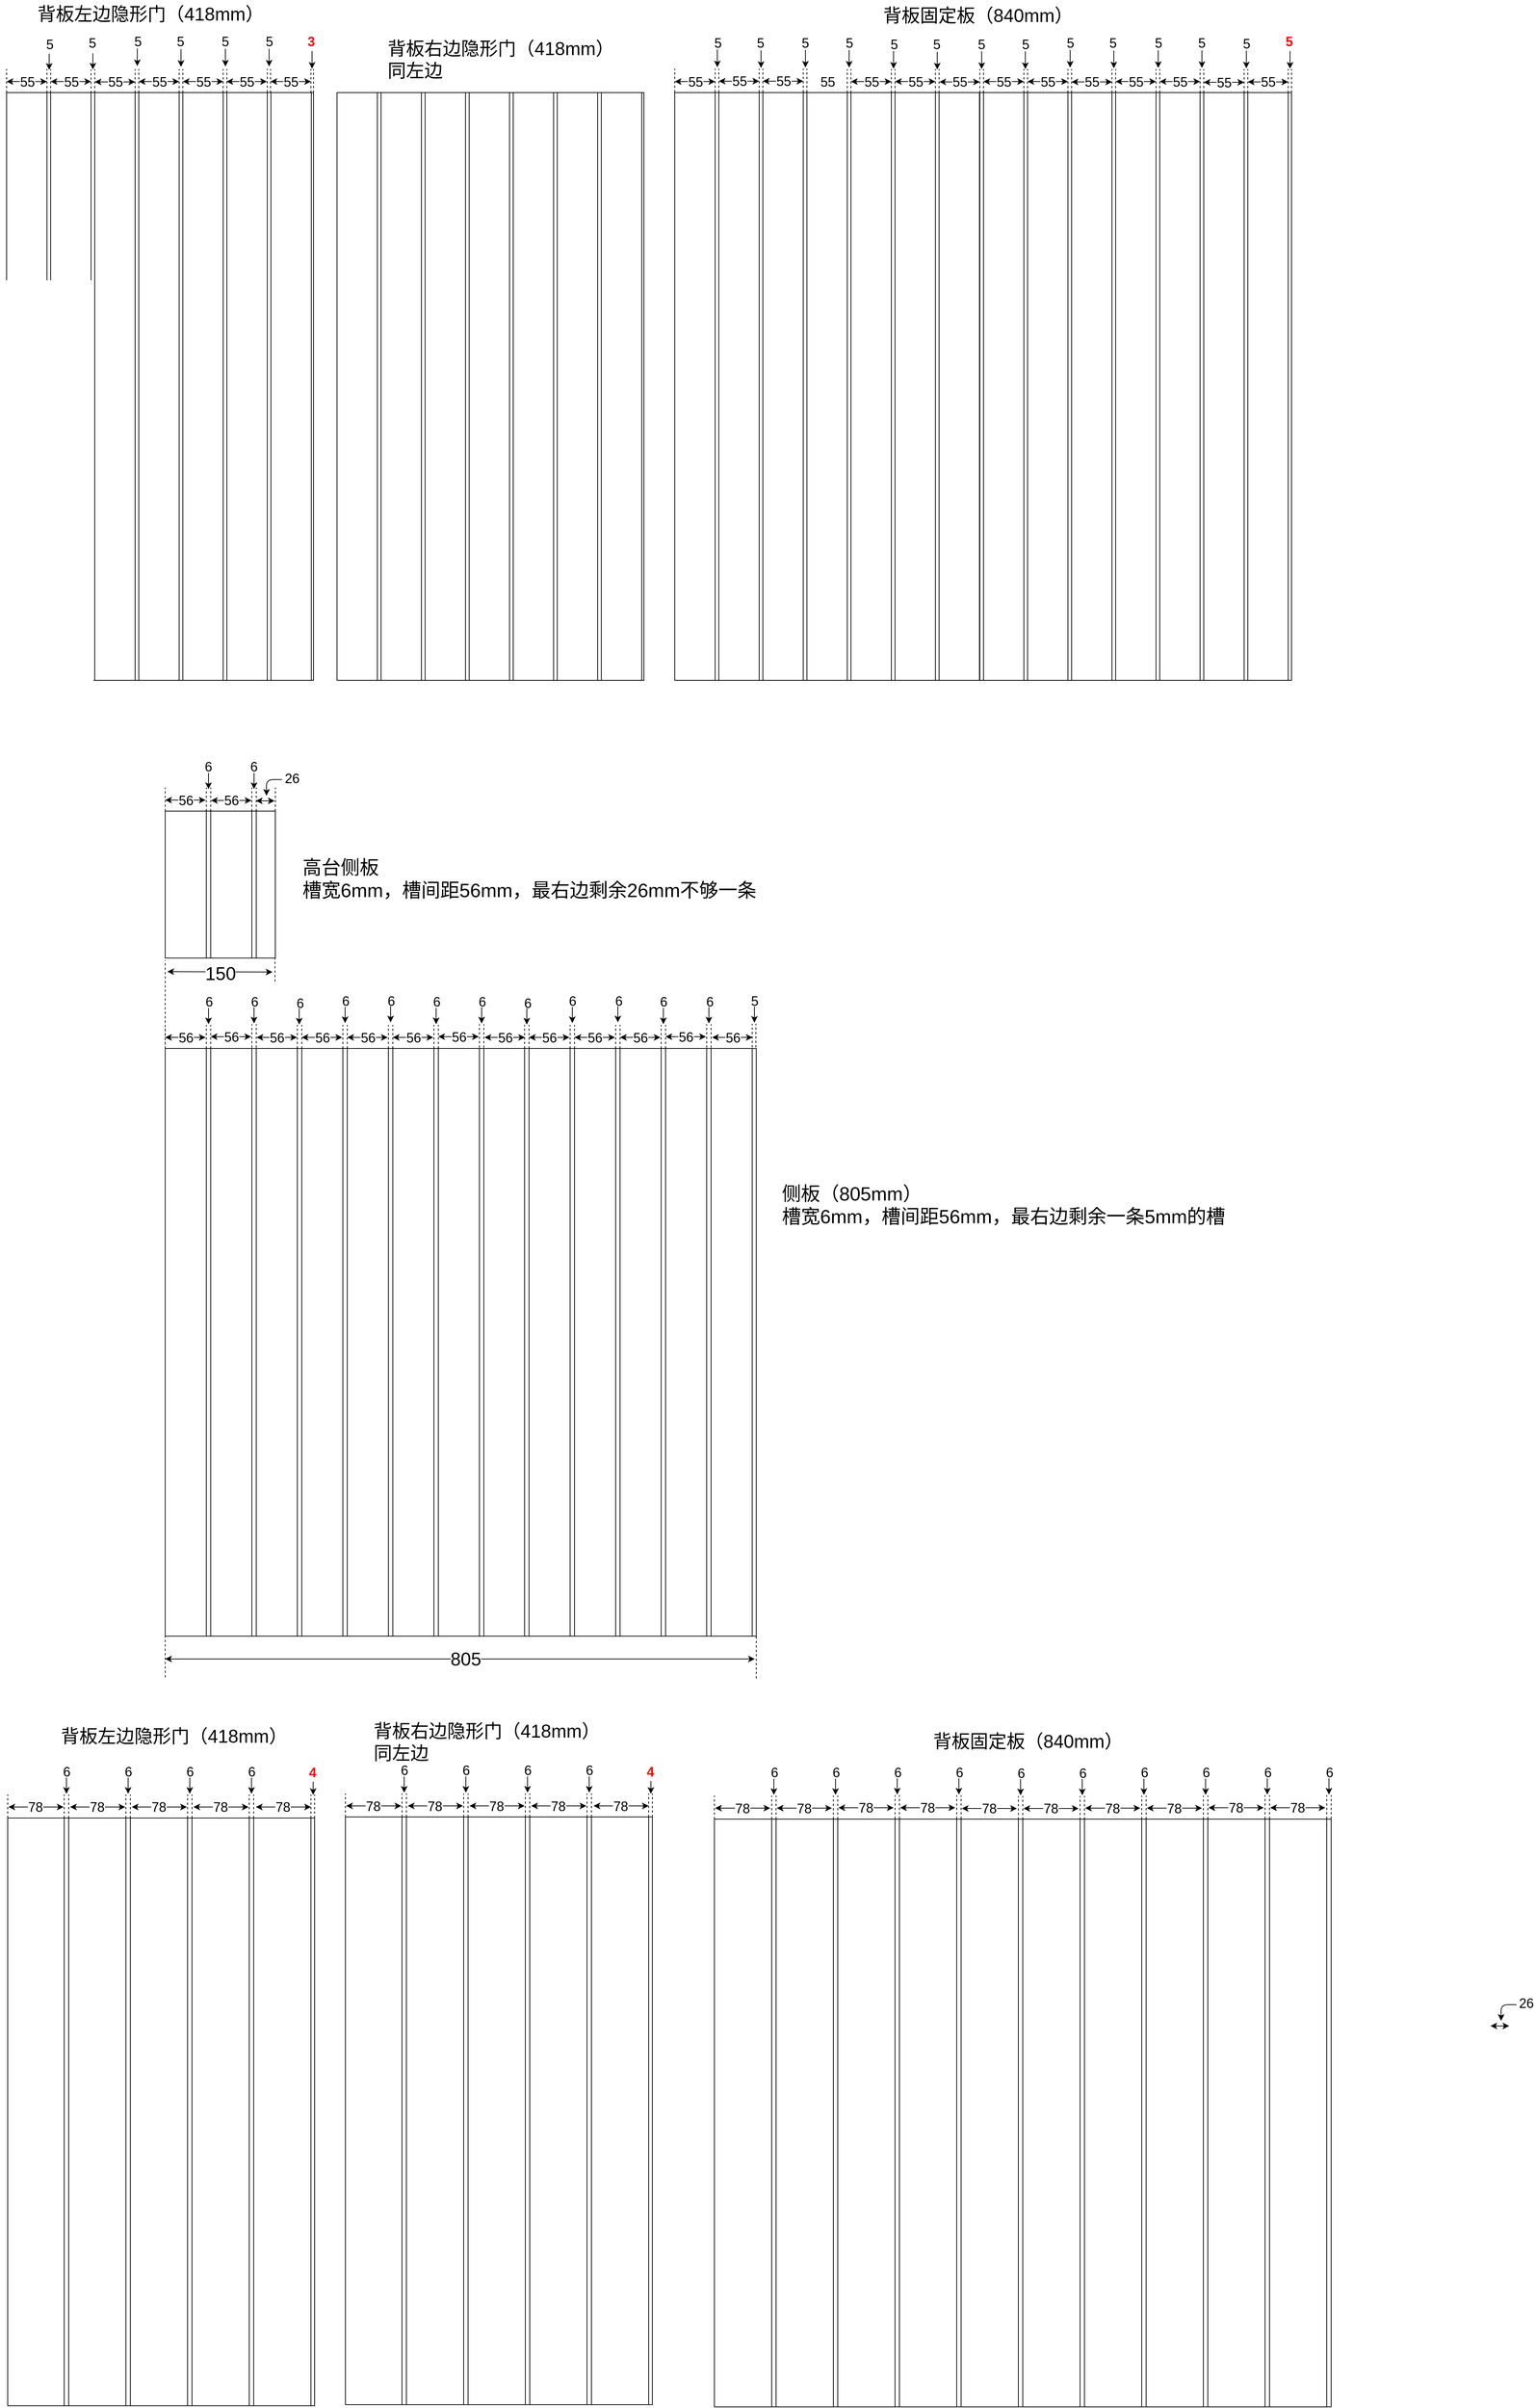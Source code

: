 <mxfile version="12.1.4" type="github" pages="1">
  <diagram id="XMM0JgJW_UZRh2vgTSEA" name="Page-1">
    <mxGraphModel dx="3685" dy="2270" grid="0" gridSize="10" guides="1" tooltips="1" connect="1" arrows="1" fold="1" page="1" pageScale="1" pageWidth="2336" pageHeight="1654" math="0" shadow="0">
      <root>
        <mxCell id="0"/>
        <mxCell id="1" parent="0"/>
        <mxCell id="v9bcbSfC0hrqcFNk9ZM1-30" value="" style="group" parent="1" vertex="1" connectable="0">
          <mxGeometry x="60" y="130" width="418" height="800" as="geometry"/>
        </mxCell>
        <mxCell id="v9bcbSfC0hrqcFNk9ZM1-1" value="" style="rounded=0;whiteSpace=wrap;html=1;" parent="v9bcbSfC0hrqcFNk9ZM1-30" vertex="1">
          <mxGeometry width="418" height="800" as="geometry"/>
        </mxCell>
        <mxCell id="v9bcbSfC0hrqcFNk9ZM1-2" value="" style="rounded=0;whiteSpace=wrap;html=1;" parent="v9bcbSfC0hrqcFNk9ZM1-30" vertex="1">
          <mxGeometry width="55" height="800" as="geometry"/>
        </mxCell>
        <mxCell id="v9bcbSfC0hrqcFNk9ZM1-3" value="" style="rounded=0;whiteSpace=wrap;html=1;" parent="v9bcbSfC0hrqcFNk9ZM1-30" vertex="1">
          <mxGeometry x="55" width="5" height="800" as="geometry"/>
        </mxCell>
        <mxCell id="v9bcbSfC0hrqcFNk9ZM1-4" value="" style="rounded=0;whiteSpace=wrap;html=1;" parent="v9bcbSfC0hrqcFNk9ZM1-30" vertex="1">
          <mxGeometry x="60" width="55" height="800" as="geometry"/>
        </mxCell>
        <mxCell id="v9bcbSfC0hrqcFNk9ZM1-5" value="" style="rounded=0;whiteSpace=wrap;html=1;" parent="v9bcbSfC0hrqcFNk9ZM1-30" vertex="1">
          <mxGeometry x="115" width="5" height="800" as="geometry"/>
        </mxCell>
        <mxCell id="v9bcbSfC0hrqcFNk9ZM1-6" value="" style="rounded=0;whiteSpace=wrap;html=1;" parent="v9bcbSfC0hrqcFNk9ZM1-30" vertex="1">
          <mxGeometry x="120" width="55" height="800" as="geometry"/>
        </mxCell>
        <mxCell id="v9bcbSfC0hrqcFNk9ZM1-7" value="" style="rounded=0;whiteSpace=wrap;html=1;" parent="v9bcbSfC0hrqcFNk9ZM1-30" vertex="1">
          <mxGeometry x="175" width="5" height="800" as="geometry"/>
        </mxCell>
        <mxCell id="v9bcbSfC0hrqcFNk9ZM1-8" value="" style="rounded=0;whiteSpace=wrap;html=1;" parent="v9bcbSfC0hrqcFNk9ZM1-30" vertex="1">
          <mxGeometry x="180" width="55" height="800" as="geometry"/>
        </mxCell>
        <mxCell id="v9bcbSfC0hrqcFNk9ZM1-9" value="" style="rounded=0;whiteSpace=wrap;html=1;" parent="v9bcbSfC0hrqcFNk9ZM1-30" vertex="1">
          <mxGeometry x="235" width="5" height="800" as="geometry"/>
        </mxCell>
        <mxCell id="v9bcbSfC0hrqcFNk9ZM1-10" value="" style="rounded=0;whiteSpace=wrap;html=1;" parent="v9bcbSfC0hrqcFNk9ZM1-30" vertex="1">
          <mxGeometry x="240" width="55" height="800" as="geometry"/>
        </mxCell>
        <mxCell id="v9bcbSfC0hrqcFNk9ZM1-11" value="" style="rounded=0;whiteSpace=wrap;html=1;" parent="v9bcbSfC0hrqcFNk9ZM1-30" vertex="1">
          <mxGeometry x="295" width="5" height="800" as="geometry"/>
        </mxCell>
        <mxCell id="v9bcbSfC0hrqcFNk9ZM1-12" value="" style="rounded=0;whiteSpace=wrap;html=1;" parent="v9bcbSfC0hrqcFNk9ZM1-30" vertex="1">
          <mxGeometry x="300" width="55" height="800" as="geometry"/>
        </mxCell>
        <mxCell id="v9bcbSfC0hrqcFNk9ZM1-13" value="" style="rounded=0;whiteSpace=wrap;html=1;" parent="v9bcbSfC0hrqcFNk9ZM1-30" vertex="1">
          <mxGeometry x="355" width="5" height="800" as="geometry"/>
        </mxCell>
        <mxCell id="v9bcbSfC0hrqcFNk9ZM1-14" value="" style="rounded=0;whiteSpace=wrap;html=1;" parent="v9bcbSfC0hrqcFNk9ZM1-30" vertex="1">
          <mxGeometry x="360" width="55" height="800" as="geometry"/>
        </mxCell>
        <mxCell id="1Ny6-iyPV7X26_jnm--a-98" value="" style="endArrow=none;dashed=1;html=1;fontSize=25;" edge="1" parent="v9bcbSfC0hrqcFNk9ZM1-30">
          <mxGeometry width="50" height="50" relative="1" as="geometry">
            <mxPoint as="sourcePoint"/>
            <mxPoint y="-32" as="targetPoint"/>
          </mxGeometry>
        </mxCell>
        <mxCell id="1Ny6-iyPV7X26_jnm--a-99" value="" style="endArrow=none;dashed=1;html=1;fontSize=25;" edge="1" parent="v9bcbSfC0hrqcFNk9ZM1-30">
          <mxGeometry width="50" height="50" relative="1" as="geometry">
            <mxPoint x="55" as="sourcePoint"/>
            <mxPoint x="55" y="-32.0" as="targetPoint"/>
          </mxGeometry>
        </mxCell>
        <mxCell id="1Ny6-iyPV7X26_jnm--a-100" value="" style="endArrow=none;dashed=1;html=1;fontSize=25;" edge="1" parent="v9bcbSfC0hrqcFNk9ZM1-30">
          <mxGeometry width="50" height="50" relative="1" as="geometry">
            <mxPoint x="60" as="sourcePoint"/>
            <mxPoint x="60" y="-32.0" as="targetPoint"/>
          </mxGeometry>
        </mxCell>
        <mxCell id="1Ny6-iyPV7X26_jnm--a-101" value="" style="endArrow=classic;startArrow=classic;html=1;fontSize=25;" edge="1" parent="v9bcbSfC0hrqcFNk9ZM1-30">
          <mxGeometry width="50" height="50" relative="1" as="geometry">
            <mxPoint y="-15" as="sourcePoint"/>
            <mxPoint x="55" y="-15" as="targetPoint"/>
          </mxGeometry>
        </mxCell>
        <mxCell id="1Ny6-iyPV7X26_jnm--a-102" value="55" style="text;html=1;resizable=0;points=[];align=center;verticalAlign=middle;labelBackgroundColor=#ffffff;fontSize=18;" vertex="1" connectable="0" parent="1Ny6-iyPV7X26_jnm--a-101">
          <mxGeometry x="-0.105" y="-3" relative="1" as="geometry">
            <mxPoint x="3" y="-2.5" as="offset"/>
          </mxGeometry>
        </mxCell>
        <mxCell id="1Ny6-iyPV7X26_jnm--a-103" value="" style="endArrow=classic;html=1;fontSize=12;" edge="1" parent="v9bcbSfC0hrqcFNk9ZM1-30">
          <mxGeometry width="50" height="50" relative="1" as="geometry">
            <mxPoint x="58" y="-53" as="sourcePoint"/>
            <mxPoint x="58" y="-31" as="targetPoint"/>
            <Array as="points">
              <mxPoint x="58" y="-53"/>
            </Array>
          </mxGeometry>
        </mxCell>
        <mxCell id="1Ny6-iyPV7X26_jnm--a-134" value="" style="endArrow=classic;html=1;fontSize=12;" edge="1" parent="v9bcbSfC0hrqcFNk9ZM1-30">
          <mxGeometry width="50" height="50" relative="1" as="geometry">
            <mxPoint x="117.5" y="-53.5" as="sourcePoint"/>
            <mxPoint x="117.5" y="-31.5" as="targetPoint"/>
            <Array as="points">
              <mxPoint x="117.5" y="-53.5"/>
            </Array>
          </mxGeometry>
        </mxCell>
        <mxCell id="v9bcbSfC0hrqcFNk9ZM1-33" value="" style="group" parent="1" vertex="1" connectable="0">
          <mxGeometry x="510" y="130" width="418" height="800" as="geometry"/>
        </mxCell>
        <mxCell id="v9bcbSfC0hrqcFNk9ZM1-34" value="" style="rounded=0;whiteSpace=wrap;html=1;" parent="v9bcbSfC0hrqcFNk9ZM1-33" vertex="1">
          <mxGeometry width="418" height="800" as="geometry"/>
        </mxCell>
        <mxCell id="v9bcbSfC0hrqcFNk9ZM1-35" value="" style="rounded=0;whiteSpace=wrap;html=1;" parent="v9bcbSfC0hrqcFNk9ZM1-33" vertex="1">
          <mxGeometry width="55" height="800" as="geometry"/>
        </mxCell>
        <mxCell id="v9bcbSfC0hrqcFNk9ZM1-36" value="" style="rounded=0;whiteSpace=wrap;html=1;" parent="v9bcbSfC0hrqcFNk9ZM1-33" vertex="1">
          <mxGeometry x="55" width="5" height="800" as="geometry"/>
        </mxCell>
        <mxCell id="v9bcbSfC0hrqcFNk9ZM1-37" value="" style="rounded=0;whiteSpace=wrap;html=1;" parent="v9bcbSfC0hrqcFNk9ZM1-33" vertex="1">
          <mxGeometry x="60" width="55" height="800" as="geometry"/>
        </mxCell>
        <mxCell id="v9bcbSfC0hrqcFNk9ZM1-38" value="" style="rounded=0;whiteSpace=wrap;html=1;" parent="v9bcbSfC0hrqcFNk9ZM1-33" vertex="1">
          <mxGeometry x="115" width="5" height="800" as="geometry"/>
        </mxCell>
        <mxCell id="v9bcbSfC0hrqcFNk9ZM1-39" value="" style="rounded=0;whiteSpace=wrap;html=1;" parent="v9bcbSfC0hrqcFNk9ZM1-33" vertex="1">
          <mxGeometry x="120" width="55" height="800" as="geometry"/>
        </mxCell>
        <mxCell id="v9bcbSfC0hrqcFNk9ZM1-40" value="" style="rounded=0;whiteSpace=wrap;html=1;" parent="v9bcbSfC0hrqcFNk9ZM1-33" vertex="1">
          <mxGeometry x="175" width="5" height="800" as="geometry"/>
        </mxCell>
        <mxCell id="v9bcbSfC0hrqcFNk9ZM1-41" value="" style="rounded=0;whiteSpace=wrap;html=1;" parent="v9bcbSfC0hrqcFNk9ZM1-33" vertex="1">
          <mxGeometry x="180" width="55" height="800" as="geometry"/>
        </mxCell>
        <mxCell id="v9bcbSfC0hrqcFNk9ZM1-42" value="" style="rounded=0;whiteSpace=wrap;html=1;" parent="v9bcbSfC0hrqcFNk9ZM1-33" vertex="1">
          <mxGeometry x="235" width="5" height="800" as="geometry"/>
        </mxCell>
        <mxCell id="v9bcbSfC0hrqcFNk9ZM1-43" value="" style="rounded=0;whiteSpace=wrap;html=1;" parent="v9bcbSfC0hrqcFNk9ZM1-33" vertex="1">
          <mxGeometry x="240" width="55" height="800" as="geometry"/>
        </mxCell>
        <mxCell id="v9bcbSfC0hrqcFNk9ZM1-44" value="" style="rounded=0;whiteSpace=wrap;html=1;" parent="v9bcbSfC0hrqcFNk9ZM1-33" vertex="1">
          <mxGeometry x="295" width="5" height="800" as="geometry"/>
        </mxCell>
        <mxCell id="v9bcbSfC0hrqcFNk9ZM1-45" value="" style="rounded=0;whiteSpace=wrap;html=1;" parent="v9bcbSfC0hrqcFNk9ZM1-33" vertex="1">
          <mxGeometry x="300" width="55" height="800" as="geometry"/>
        </mxCell>
        <mxCell id="v9bcbSfC0hrqcFNk9ZM1-46" value="" style="rounded=0;whiteSpace=wrap;html=1;" parent="v9bcbSfC0hrqcFNk9ZM1-33" vertex="1">
          <mxGeometry x="355" width="5" height="800" as="geometry"/>
        </mxCell>
        <mxCell id="v9bcbSfC0hrqcFNk9ZM1-47" value="" style="rounded=0;whiteSpace=wrap;html=1;" parent="v9bcbSfC0hrqcFNk9ZM1-33" vertex="1">
          <mxGeometry x="360" width="55" height="800" as="geometry"/>
        </mxCell>
        <mxCell id="v9bcbSfC0hrqcFNk9ZM1-77" value="背板左边隐形门（418mm）" style="text;html=1;resizable=0;points=[];autosize=1;align=left;verticalAlign=top;spacingTop=-4;fontSize=25;" parent="1" vertex="1">
          <mxGeometry x="100" y="4.5" width="318" height="30" as="geometry"/>
        </mxCell>
        <mxCell id="v9bcbSfC0hrqcFNk9ZM1-79" value="背板右边隐形门（418mm）&lt;br&gt;同左边&lt;br&gt;" style="text;html=1;resizable=0;points=[];autosize=1;align=left;verticalAlign=top;spacingTop=-4;fontSize=25;" parent="1" vertex="1">
          <mxGeometry x="576.5" y="51.5" width="318" height="59" as="geometry"/>
        </mxCell>
        <mxCell id="v9bcbSfC0hrqcFNk9ZM1-80" value="背板固定板（840mm）" style="text;html=1;resizable=0;points=[];autosize=1;align=left;verticalAlign=top;spacingTop=-4;fontSize=25;" parent="1" vertex="1">
          <mxGeometry x="1251.5" y="7" width="268" height="30" as="geometry"/>
        </mxCell>
        <mxCell id="v9bcbSfC0hrqcFNk9ZM1-81" value="" style="group" parent="1" vertex="1" connectable="0">
          <mxGeometry x="970" y="130" width="840" height="800" as="geometry"/>
        </mxCell>
        <mxCell id="v9bcbSfC0hrqcFNk9ZM1-49" value="" style="rounded=0;whiteSpace=wrap;html=1;" parent="v9bcbSfC0hrqcFNk9ZM1-81" vertex="1">
          <mxGeometry width="840" height="800" as="geometry"/>
        </mxCell>
        <mxCell id="v9bcbSfC0hrqcFNk9ZM1-50" value="" style="rounded=0;whiteSpace=wrap;html=1;" parent="v9bcbSfC0hrqcFNk9ZM1-81" vertex="1">
          <mxGeometry width="55" height="800" as="geometry"/>
        </mxCell>
        <mxCell id="v9bcbSfC0hrqcFNk9ZM1-51" value="" style="rounded=0;whiteSpace=wrap;html=1;" parent="v9bcbSfC0hrqcFNk9ZM1-81" vertex="1">
          <mxGeometry x="55" width="5" height="800" as="geometry"/>
        </mxCell>
        <mxCell id="v9bcbSfC0hrqcFNk9ZM1-52" value="" style="rounded=0;whiteSpace=wrap;html=1;" parent="v9bcbSfC0hrqcFNk9ZM1-81" vertex="1">
          <mxGeometry x="60" width="55" height="800" as="geometry"/>
        </mxCell>
        <mxCell id="v9bcbSfC0hrqcFNk9ZM1-53" value="" style="rounded=0;whiteSpace=wrap;html=1;" parent="v9bcbSfC0hrqcFNk9ZM1-81" vertex="1">
          <mxGeometry x="115" width="5" height="800" as="geometry"/>
        </mxCell>
        <mxCell id="v9bcbSfC0hrqcFNk9ZM1-54" value="" style="rounded=0;whiteSpace=wrap;html=1;" parent="v9bcbSfC0hrqcFNk9ZM1-81" vertex="1">
          <mxGeometry x="120" width="55" height="800" as="geometry"/>
        </mxCell>
        <mxCell id="v9bcbSfC0hrqcFNk9ZM1-55" value="" style="rounded=0;whiteSpace=wrap;html=1;" parent="v9bcbSfC0hrqcFNk9ZM1-81" vertex="1">
          <mxGeometry x="175" width="5" height="800" as="geometry"/>
        </mxCell>
        <mxCell id="v9bcbSfC0hrqcFNk9ZM1-56" value="" style="rounded=0;whiteSpace=wrap;html=1;" parent="v9bcbSfC0hrqcFNk9ZM1-81" vertex="1">
          <mxGeometry x="180" width="55" height="800" as="geometry"/>
        </mxCell>
        <mxCell id="v9bcbSfC0hrqcFNk9ZM1-57" value="" style="rounded=0;whiteSpace=wrap;html=1;" parent="v9bcbSfC0hrqcFNk9ZM1-81" vertex="1">
          <mxGeometry x="235" width="5" height="800" as="geometry"/>
        </mxCell>
        <mxCell id="v9bcbSfC0hrqcFNk9ZM1-58" value="" style="rounded=0;whiteSpace=wrap;html=1;" parent="v9bcbSfC0hrqcFNk9ZM1-81" vertex="1">
          <mxGeometry x="240" width="55" height="800" as="geometry"/>
        </mxCell>
        <mxCell id="v9bcbSfC0hrqcFNk9ZM1-59" value="" style="rounded=0;whiteSpace=wrap;html=1;" parent="v9bcbSfC0hrqcFNk9ZM1-81" vertex="1">
          <mxGeometry x="295" width="5" height="800" as="geometry"/>
        </mxCell>
        <mxCell id="v9bcbSfC0hrqcFNk9ZM1-60" value="" style="rounded=0;whiteSpace=wrap;html=1;" parent="v9bcbSfC0hrqcFNk9ZM1-81" vertex="1">
          <mxGeometry x="300" width="55" height="800" as="geometry"/>
        </mxCell>
        <mxCell id="v9bcbSfC0hrqcFNk9ZM1-61" value="" style="rounded=0;whiteSpace=wrap;html=1;" parent="v9bcbSfC0hrqcFNk9ZM1-81" vertex="1">
          <mxGeometry x="355" width="5" height="800" as="geometry"/>
        </mxCell>
        <mxCell id="v9bcbSfC0hrqcFNk9ZM1-62" value="" style="rounded=0;whiteSpace=wrap;html=1;" parent="v9bcbSfC0hrqcFNk9ZM1-81" vertex="1">
          <mxGeometry x="360" width="55" height="800" as="geometry"/>
        </mxCell>
        <mxCell id="v9bcbSfC0hrqcFNk9ZM1-63" value="" style="rounded=0;whiteSpace=wrap;html=1;" parent="v9bcbSfC0hrqcFNk9ZM1-81" vertex="1">
          <mxGeometry x="415.5" width="5" height="800" as="geometry"/>
        </mxCell>
        <mxCell id="v9bcbSfC0hrqcFNk9ZM1-64" value="" style="rounded=0;whiteSpace=wrap;html=1;" parent="v9bcbSfC0hrqcFNk9ZM1-81" vertex="1">
          <mxGeometry x="420.5" width="55" height="800" as="geometry"/>
        </mxCell>
        <mxCell id="v9bcbSfC0hrqcFNk9ZM1-65" value="" style="rounded=0;whiteSpace=wrap;html=1;" parent="v9bcbSfC0hrqcFNk9ZM1-81" vertex="1">
          <mxGeometry x="475.5" width="5" height="800" as="geometry"/>
        </mxCell>
        <mxCell id="v9bcbSfC0hrqcFNk9ZM1-66" value="" style="rounded=0;whiteSpace=wrap;html=1;" parent="v9bcbSfC0hrqcFNk9ZM1-81" vertex="1">
          <mxGeometry x="480.5" width="55" height="800" as="geometry"/>
        </mxCell>
        <mxCell id="v9bcbSfC0hrqcFNk9ZM1-67" value="" style="rounded=0;whiteSpace=wrap;html=1;" parent="v9bcbSfC0hrqcFNk9ZM1-81" vertex="1">
          <mxGeometry x="535.5" width="5" height="800" as="geometry"/>
        </mxCell>
        <mxCell id="v9bcbSfC0hrqcFNk9ZM1-68" value="" style="rounded=0;whiteSpace=wrap;html=1;" parent="v9bcbSfC0hrqcFNk9ZM1-81" vertex="1">
          <mxGeometry x="540.5" width="55" height="800" as="geometry"/>
        </mxCell>
        <mxCell id="v9bcbSfC0hrqcFNk9ZM1-69" value="" style="rounded=0;whiteSpace=wrap;html=1;" parent="v9bcbSfC0hrqcFNk9ZM1-81" vertex="1">
          <mxGeometry x="595.5" width="5" height="800" as="geometry"/>
        </mxCell>
        <mxCell id="v9bcbSfC0hrqcFNk9ZM1-70" value="" style="rounded=0;whiteSpace=wrap;html=1;" parent="v9bcbSfC0hrqcFNk9ZM1-81" vertex="1">
          <mxGeometry x="600.5" width="55" height="800" as="geometry"/>
        </mxCell>
        <mxCell id="v9bcbSfC0hrqcFNk9ZM1-71" value="" style="rounded=0;whiteSpace=wrap;html=1;" parent="v9bcbSfC0hrqcFNk9ZM1-81" vertex="1">
          <mxGeometry x="655.5" width="5" height="800" as="geometry"/>
        </mxCell>
        <mxCell id="v9bcbSfC0hrqcFNk9ZM1-72" value="" style="rounded=0;whiteSpace=wrap;html=1;" parent="v9bcbSfC0hrqcFNk9ZM1-81" vertex="1">
          <mxGeometry x="660.5" width="55" height="800" as="geometry"/>
        </mxCell>
        <mxCell id="v9bcbSfC0hrqcFNk9ZM1-73" value="" style="rounded=0;whiteSpace=wrap;html=1;" parent="v9bcbSfC0hrqcFNk9ZM1-81" vertex="1">
          <mxGeometry x="715.5" width="5" height="800" as="geometry"/>
        </mxCell>
        <mxCell id="v9bcbSfC0hrqcFNk9ZM1-74" value="" style="rounded=0;whiteSpace=wrap;html=1;" parent="v9bcbSfC0hrqcFNk9ZM1-81" vertex="1">
          <mxGeometry x="720.5" width="55" height="800" as="geometry"/>
        </mxCell>
        <mxCell id="v9bcbSfC0hrqcFNk9ZM1-75" value="" style="rounded=0;whiteSpace=wrap;html=1;" parent="v9bcbSfC0hrqcFNk9ZM1-81" vertex="1">
          <mxGeometry x="775.5" width="5" height="800" as="geometry"/>
        </mxCell>
        <mxCell id="v9bcbSfC0hrqcFNk9ZM1-76" value="" style="rounded=0;whiteSpace=wrap;html=1;" parent="v9bcbSfC0hrqcFNk9ZM1-81" vertex="1">
          <mxGeometry x="780.5" width="55" height="800" as="geometry"/>
        </mxCell>
        <mxCell id="1Ny6-iyPV7X26_jnm--a-9" value="" style="group" vertex="1" connectable="0" parent="1">
          <mxGeometry x="276" y="1108" width="150" height="200" as="geometry"/>
        </mxCell>
        <mxCell id="1Ny6-iyPV7X26_jnm--a-1" value="" style="rounded=0;whiteSpace=wrap;html=1;fontSize=25;" vertex="1" parent="1Ny6-iyPV7X26_jnm--a-9">
          <mxGeometry width="150" height="200" as="geometry"/>
        </mxCell>
        <mxCell id="1Ny6-iyPV7X26_jnm--a-3" value="" style="rounded=0;whiteSpace=wrap;html=1;fontSize=25;" vertex="1" parent="1Ny6-iyPV7X26_jnm--a-9">
          <mxGeometry width="56" height="200" as="geometry"/>
        </mxCell>
        <mxCell id="1Ny6-iyPV7X26_jnm--a-4" value="" style="rounded=0;whiteSpace=wrap;html=1;fontSize=25;" vertex="1" parent="1Ny6-iyPV7X26_jnm--a-9">
          <mxGeometry x="56" width="6" height="200" as="geometry"/>
        </mxCell>
        <mxCell id="1Ny6-iyPV7X26_jnm--a-5" value="" style="rounded=0;whiteSpace=wrap;html=1;fontSize=25;" vertex="1" parent="1Ny6-iyPV7X26_jnm--a-9">
          <mxGeometry x="62" width="56" height="200" as="geometry"/>
        </mxCell>
        <mxCell id="1Ny6-iyPV7X26_jnm--a-6" value="" style="rounded=0;whiteSpace=wrap;html=1;fontSize=25;" vertex="1" parent="1Ny6-iyPV7X26_jnm--a-9">
          <mxGeometry x="118" width="6" height="200" as="geometry"/>
        </mxCell>
        <mxCell id="1Ny6-iyPV7X26_jnm--a-10" value="" style="group" vertex="1" connectable="0" parent="1">
          <mxGeometry x="276" y="1431" width="805" height="800" as="geometry"/>
        </mxCell>
        <mxCell id="v9bcbSfC0hrqcFNk9ZM1-83" value="" style="rounded=0;whiteSpace=wrap;html=1;" parent="1Ny6-iyPV7X26_jnm--a-10" vertex="1">
          <mxGeometry width="805" height="800" as="geometry"/>
        </mxCell>
        <mxCell id="v9bcbSfC0hrqcFNk9ZM1-111" value="" style="rounded=0;whiteSpace=wrap;html=1;" parent="1Ny6-iyPV7X26_jnm--a-10" vertex="1">
          <mxGeometry width="56" height="800" as="geometry"/>
        </mxCell>
        <mxCell id="v9bcbSfC0hrqcFNk9ZM1-112" value="" style="rounded=0;whiteSpace=wrap;html=1;" parent="1Ny6-iyPV7X26_jnm--a-10" vertex="1">
          <mxGeometry x="118" width="6" height="800" as="geometry"/>
        </mxCell>
        <mxCell id="v9bcbSfC0hrqcFNk9ZM1-113" value="" style="rounded=0;whiteSpace=wrap;html=1;" parent="1Ny6-iyPV7X26_jnm--a-10" vertex="1">
          <mxGeometry width="56" height="800" as="geometry"/>
        </mxCell>
        <mxCell id="v9bcbSfC0hrqcFNk9ZM1-114" value="" style="rounded=0;whiteSpace=wrap;html=1;" parent="1Ny6-iyPV7X26_jnm--a-10" vertex="1">
          <mxGeometry x="62" width="56" height="800" as="geometry"/>
        </mxCell>
        <mxCell id="v9bcbSfC0hrqcFNk9ZM1-115" value="" style="rounded=0;whiteSpace=wrap;html=1;" parent="1Ny6-iyPV7X26_jnm--a-10" vertex="1">
          <mxGeometry x="180" width="6" height="800" as="geometry"/>
        </mxCell>
        <mxCell id="v9bcbSfC0hrqcFNk9ZM1-116" value="" style="rounded=0;whiteSpace=wrap;html=1;" parent="1Ny6-iyPV7X26_jnm--a-10" vertex="1">
          <mxGeometry x="124" width="56" height="800" as="geometry"/>
        </mxCell>
        <mxCell id="v9bcbSfC0hrqcFNk9ZM1-117" value="" style="rounded=0;whiteSpace=wrap;html=1;" parent="1Ny6-iyPV7X26_jnm--a-10" vertex="1">
          <mxGeometry x="186" width="56" height="800" as="geometry"/>
        </mxCell>
        <mxCell id="v9bcbSfC0hrqcFNk9ZM1-118" value="" style="rounded=0;whiteSpace=wrap;html=1;" parent="1Ny6-iyPV7X26_jnm--a-10" vertex="1">
          <mxGeometry x="242" width="6" height="800" as="geometry"/>
        </mxCell>
        <mxCell id="v9bcbSfC0hrqcFNk9ZM1-119" value="" style="rounded=0;whiteSpace=wrap;html=1;" parent="1Ny6-iyPV7X26_jnm--a-10" vertex="1">
          <mxGeometry x="248" width="56" height="800" as="geometry"/>
        </mxCell>
        <mxCell id="v9bcbSfC0hrqcFNk9ZM1-120" value="" style="rounded=0;whiteSpace=wrap;html=1;" parent="1Ny6-iyPV7X26_jnm--a-10" vertex="1">
          <mxGeometry x="304" width="6" height="800" as="geometry"/>
        </mxCell>
        <mxCell id="v9bcbSfC0hrqcFNk9ZM1-121" value="" style="rounded=0;whiteSpace=wrap;html=1;" parent="1Ny6-iyPV7X26_jnm--a-10" vertex="1">
          <mxGeometry x="310" width="56" height="800" as="geometry"/>
        </mxCell>
        <mxCell id="v9bcbSfC0hrqcFNk9ZM1-122" value="" style="rounded=0;whiteSpace=wrap;html=1;" parent="1Ny6-iyPV7X26_jnm--a-10" vertex="1">
          <mxGeometry x="366" width="6" height="800" as="geometry"/>
        </mxCell>
        <mxCell id="v9bcbSfC0hrqcFNk9ZM1-123" value="" style="rounded=0;whiteSpace=wrap;html=1;" parent="1Ny6-iyPV7X26_jnm--a-10" vertex="1">
          <mxGeometry x="372" width="56" height="800" as="geometry"/>
        </mxCell>
        <mxCell id="v9bcbSfC0hrqcFNk9ZM1-124" value="" style="rounded=0;whiteSpace=wrap;html=1;" parent="1Ny6-iyPV7X26_jnm--a-10" vertex="1">
          <mxGeometry x="428" width="6" height="800" as="geometry"/>
        </mxCell>
        <mxCell id="v9bcbSfC0hrqcFNk9ZM1-125" value="" style="rounded=0;whiteSpace=wrap;html=1;" parent="1Ny6-iyPV7X26_jnm--a-10" vertex="1">
          <mxGeometry x="434" width="56" height="800" as="geometry"/>
        </mxCell>
        <mxCell id="v9bcbSfC0hrqcFNk9ZM1-126" value="" style="rounded=0;whiteSpace=wrap;html=1;" parent="1Ny6-iyPV7X26_jnm--a-10" vertex="1">
          <mxGeometry x="489.5" width="6" height="800" as="geometry"/>
        </mxCell>
        <mxCell id="v9bcbSfC0hrqcFNk9ZM1-127" value="" style="rounded=0;whiteSpace=wrap;html=1;" parent="1Ny6-iyPV7X26_jnm--a-10" vertex="1">
          <mxGeometry x="495.5" width="56" height="800" as="geometry"/>
        </mxCell>
        <mxCell id="v9bcbSfC0hrqcFNk9ZM1-128" value="" style="rounded=0;whiteSpace=wrap;html=1;" parent="1Ny6-iyPV7X26_jnm--a-10" vertex="1">
          <mxGeometry x="551.5" width="6" height="800" as="geometry"/>
        </mxCell>
        <mxCell id="v9bcbSfC0hrqcFNk9ZM1-129" value="" style="rounded=0;whiteSpace=wrap;html=1;" parent="1Ny6-iyPV7X26_jnm--a-10" vertex="1">
          <mxGeometry x="557.5" width="56" height="800" as="geometry"/>
        </mxCell>
        <mxCell id="v9bcbSfC0hrqcFNk9ZM1-130" value="" style="rounded=0;whiteSpace=wrap;html=1;" parent="1Ny6-iyPV7X26_jnm--a-10" vertex="1">
          <mxGeometry x="613.5" width="6" height="800" as="geometry"/>
        </mxCell>
        <mxCell id="v9bcbSfC0hrqcFNk9ZM1-131" value="" style="rounded=0;whiteSpace=wrap;html=1;" parent="1Ny6-iyPV7X26_jnm--a-10" vertex="1">
          <mxGeometry x="619.5" width="56" height="800" as="geometry"/>
        </mxCell>
        <mxCell id="v9bcbSfC0hrqcFNk9ZM1-132" value="" style="rounded=0;whiteSpace=wrap;html=1;" parent="1Ny6-iyPV7X26_jnm--a-10" vertex="1">
          <mxGeometry x="675.5" width="6" height="800" as="geometry"/>
        </mxCell>
        <mxCell id="v9bcbSfC0hrqcFNk9ZM1-133" value="" style="rounded=0;whiteSpace=wrap;html=1;" parent="1Ny6-iyPV7X26_jnm--a-10" vertex="1">
          <mxGeometry x="681.5" width="56" height="800" as="geometry"/>
        </mxCell>
        <mxCell id="v9bcbSfC0hrqcFNk9ZM1-134" value="" style="rounded=0;whiteSpace=wrap;html=1;" parent="1Ny6-iyPV7X26_jnm--a-10" vertex="1">
          <mxGeometry x="737.5" width="6" height="800" as="geometry"/>
        </mxCell>
        <mxCell id="v9bcbSfC0hrqcFNk9ZM1-135" value="" style="rounded=0;whiteSpace=wrap;html=1;" parent="1Ny6-iyPV7X26_jnm--a-10" vertex="1">
          <mxGeometry x="743.5" width="56" height="800" as="geometry"/>
        </mxCell>
        <mxCell id="1Ny6-iyPV7X26_jnm--a-18" value="" style="endArrow=none;dashed=1;html=1;fontSize=25;" edge="1" parent="1">
          <mxGeometry width="50" height="50" relative="1" as="geometry">
            <mxPoint x="276" y="1108" as="sourcePoint"/>
            <mxPoint x="276" y="1076" as="targetPoint"/>
          </mxGeometry>
        </mxCell>
        <mxCell id="1Ny6-iyPV7X26_jnm--a-19" value="" style="endArrow=none;dashed=1;html=1;fontSize=25;" edge="1" parent="1">
          <mxGeometry width="50" height="50" relative="1" as="geometry">
            <mxPoint x="276" y="1426" as="sourcePoint"/>
            <mxPoint x="276" y="1311" as="targetPoint"/>
          </mxGeometry>
        </mxCell>
        <mxCell id="1Ny6-iyPV7X26_jnm--a-20" value="" style="endArrow=none;dashed=1;html=1;fontSize=25;" edge="1" parent="1">
          <mxGeometry width="50" height="50" relative="1" as="geometry">
            <mxPoint x="425.5" y="1340.0" as="sourcePoint"/>
            <mxPoint x="425.5" y="1308.0" as="targetPoint"/>
          </mxGeometry>
        </mxCell>
        <mxCell id="1Ny6-iyPV7X26_jnm--a-21" value="" style="endArrow=classic;startArrow=classic;html=1;fontSize=25;" edge="1" parent="1">
          <mxGeometry width="50" height="50" relative="1" as="geometry">
            <mxPoint x="279" y="1326.5" as="sourcePoint"/>
            <mxPoint x="422" y="1327" as="targetPoint"/>
          </mxGeometry>
        </mxCell>
        <mxCell id="1Ny6-iyPV7X26_jnm--a-23" value="150" style="text;html=1;resizable=0;points=[];align=center;verticalAlign=middle;labelBackgroundColor=#ffffff;fontSize=25;" vertex="1" connectable="0" parent="1Ny6-iyPV7X26_jnm--a-21">
          <mxGeometry x="-0.105" y="-3" relative="1" as="geometry">
            <mxPoint x="8" y="-1.5" as="offset"/>
          </mxGeometry>
        </mxCell>
        <mxCell id="1Ny6-iyPV7X26_jnm--a-22" value="" style="endArrow=none;dashed=1;html=1;fontSize=25;" edge="1" parent="1">
          <mxGeometry width="50" height="50" relative="1" as="geometry">
            <mxPoint x="1080.5" y="1429.5" as="sourcePoint"/>
            <mxPoint x="1080.5" y="1397.5" as="targetPoint"/>
          </mxGeometry>
        </mxCell>
        <mxCell id="1Ny6-iyPV7X26_jnm--a-24" value="" style="endArrow=none;dashed=1;html=1;fontSize=25;" edge="1" parent="1">
          <mxGeometry width="50" height="50" relative="1" as="geometry">
            <mxPoint x="332" y="1108" as="sourcePoint"/>
            <mxPoint x="332" y="1076.0" as="targetPoint"/>
          </mxGeometry>
        </mxCell>
        <mxCell id="1Ny6-iyPV7X26_jnm--a-25" value="" style="endArrow=none;dashed=1;html=1;fontSize=25;" edge="1" parent="1">
          <mxGeometry width="50" height="50" relative="1" as="geometry">
            <mxPoint x="338" y="1108" as="sourcePoint"/>
            <mxPoint x="338" y="1076.0" as="targetPoint"/>
          </mxGeometry>
        </mxCell>
        <mxCell id="1Ny6-iyPV7X26_jnm--a-26" value="" style="endArrow=none;dashed=1;html=1;fontSize=25;" edge="1" parent="1">
          <mxGeometry width="50" height="50" relative="1" as="geometry">
            <mxPoint x="400" y="1108" as="sourcePoint"/>
            <mxPoint x="400" y="1076.0" as="targetPoint"/>
          </mxGeometry>
        </mxCell>
        <mxCell id="1Ny6-iyPV7X26_jnm--a-27" value="" style="endArrow=none;dashed=1;html=1;fontSize=25;" edge="1" parent="1">
          <mxGeometry width="50" height="50" relative="1" as="geometry">
            <mxPoint x="426" y="1108" as="sourcePoint"/>
            <mxPoint x="426" y="1076.0" as="targetPoint"/>
          </mxGeometry>
        </mxCell>
        <mxCell id="1Ny6-iyPV7X26_jnm--a-29" value="" style="endArrow=classic;html=1;fontSize=12;" edge="1" parent="1">
          <mxGeometry width="50" height="50" relative="1" as="geometry">
            <mxPoint x="435" y="1065" as="sourcePoint"/>
            <mxPoint x="414" y="1087" as="targetPoint"/>
            <Array as="points">
              <mxPoint x="414" y="1065"/>
            </Array>
          </mxGeometry>
        </mxCell>
        <mxCell id="1Ny6-iyPV7X26_jnm--a-30" value="" style="endArrow=classic;startArrow=classic;html=1;fontSize=25;" edge="1" parent="1">
          <mxGeometry width="50" height="50" relative="1" as="geometry">
            <mxPoint x="276.0" y="1093" as="sourcePoint"/>
            <mxPoint x="331" y="1093" as="targetPoint"/>
          </mxGeometry>
        </mxCell>
        <mxCell id="1Ny6-iyPV7X26_jnm--a-31" value="56" style="text;html=1;resizable=0;points=[];align=center;verticalAlign=middle;labelBackgroundColor=#ffffff;fontSize=18;" vertex="1" connectable="0" parent="1Ny6-iyPV7X26_jnm--a-30">
          <mxGeometry x="-0.105" y="-3" relative="1" as="geometry">
            <mxPoint x="3" y="-2.5" as="offset"/>
          </mxGeometry>
        </mxCell>
        <mxCell id="1Ny6-iyPV7X26_jnm--a-32" value="" style="endArrow=classic;startArrow=classic;html=1;fontSize=12;" edge="1" parent="1">
          <mxGeometry width="50" height="50" relative="1" as="geometry">
            <mxPoint x="399.5" y="1094" as="sourcePoint"/>
            <mxPoint x="425" y="1094" as="targetPoint"/>
          </mxGeometry>
        </mxCell>
        <mxCell id="1Ny6-iyPV7X26_jnm--a-33" value="26" style="text;html=1;resizable=0;points=[];autosize=1;align=left;verticalAlign=top;spacingTop=-4;fontSize=18;" vertex="1" parent="1">
          <mxGeometry x="436.5" y="1050.5" width="24" height="14" as="geometry"/>
        </mxCell>
        <mxCell id="1Ny6-iyPV7X26_jnm--a-34" value="" style="endArrow=classic;html=1;fontSize=12;" edge="1" parent="1">
          <mxGeometry width="50" height="50" relative="1" as="geometry">
            <mxPoint x="335" y="1056" as="sourcePoint"/>
            <mxPoint x="335" y="1078" as="targetPoint"/>
            <Array as="points">
              <mxPoint x="335" y="1056"/>
            </Array>
          </mxGeometry>
        </mxCell>
        <mxCell id="1Ny6-iyPV7X26_jnm--a-35" value="6" style="text;html=1;resizable=0;points=[];autosize=1;align=left;verticalAlign=top;spacingTop=-4;fontSize=18;" vertex="1" parent="1">
          <mxGeometry x="328" y="1035" width="16" height="14" as="geometry"/>
        </mxCell>
        <mxCell id="1Ny6-iyPV7X26_jnm--a-36" value="" style="endArrow=none;dashed=1;html=1;fontSize=25;" edge="1" parent="1">
          <mxGeometry width="50" height="50" relative="1" as="geometry">
            <mxPoint x="1075.5" y="1429.5" as="sourcePoint"/>
            <mxPoint x="1075.5" y="1397.5" as="targetPoint"/>
          </mxGeometry>
        </mxCell>
        <mxCell id="1Ny6-iyPV7X26_jnm--a-37" value="" style="endArrow=none;dashed=1;html=1;fontSize=25;" edge="1" parent="1">
          <mxGeometry width="50" height="50" relative="1" as="geometry">
            <mxPoint x="276" y="2287" as="sourcePoint"/>
            <mxPoint x="276" y="2229.5" as="targetPoint"/>
          </mxGeometry>
        </mxCell>
        <mxCell id="1Ny6-iyPV7X26_jnm--a-38" value="" style="endArrow=none;dashed=1;html=1;fontSize=25;" edge="1" parent="1">
          <mxGeometry width="50" height="50" relative="1" as="geometry">
            <mxPoint x="1081" y="2288.5" as="sourcePoint"/>
            <mxPoint x="1081" y="2231" as="targetPoint"/>
          </mxGeometry>
        </mxCell>
        <mxCell id="1Ny6-iyPV7X26_jnm--a-39" value="" style="endArrow=classic;startArrow=classic;html=1;fontSize=12;" edge="1" parent="1">
          <mxGeometry width="50" height="50" relative="1" as="geometry">
            <mxPoint x="276" y="2262" as="sourcePoint"/>
            <mxPoint x="1079" y="2262" as="targetPoint"/>
          </mxGeometry>
        </mxCell>
        <mxCell id="1Ny6-iyPV7X26_jnm--a-40" value="805" style="text;html=1;resizable=0;points=[];align=center;verticalAlign=middle;labelBackgroundColor=#ffffff;fontSize=25;" vertex="1" connectable="0" parent="1Ny6-iyPV7X26_jnm--a-39">
          <mxGeometry x="0.093" y="2" relative="1" as="geometry">
            <mxPoint x="-30" y="1" as="offset"/>
          </mxGeometry>
        </mxCell>
        <mxCell id="1Ny6-iyPV7X26_jnm--a-41" value="" style="endArrow=classic;html=1;fontSize=12;" edge="1" parent="1">
          <mxGeometry width="50" height="50" relative="1" as="geometry">
            <mxPoint x="1078.5" y="1374" as="sourcePoint"/>
            <mxPoint x="1078.5" y="1396" as="targetPoint"/>
            <Array as="points">
              <mxPoint x="1078.5" y="1374"/>
            </Array>
          </mxGeometry>
        </mxCell>
        <mxCell id="1Ny6-iyPV7X26_jnm--a-42" value="5" style="text;html=1;resizable=0;points=[];autosize=1;align=left;verticalAlign=top;spacingTop=-4;fontSize=18;" vertex="1" parent="1">
          <mxGeometry x="1071.5" y="1353.5" width="24" height="30" as="geometry"/>
        </mxCell>
        <mxCell id="1Ny6-iyPV7X26_jnm--a-43" value="高台侧板&lt;br style=&quot;font-size: 26px;&quot;&gt;槽宽6mm，槽间距56mm，最右边剩余26mm不够一条" style="text;html=1;resizable=0;points=[];autosize=1;align=left;verticalAlign=top;spacingTop=-4;fontSize=26;" vertex="1" parent="1">
          <mxGeometry x="460.5" y="1166.5" width="367" height="35" as="geometry"/>
        </mxCell>
        <mxCell id="1Ny6-iyPV7X26_jnm--a-45" value="" style="endArrow=none;dashed=1;html=1;fontSize=25;" edge="1" parent="1">
          <mxGeometry width="50" height="50" relative="1" as="geometry">
            <mxPoint x="1013.5" y="1430.0" as="sourcePoint"/>
            <mxPoint x="1013.5" y="1398.0" as="targetPoint"/>
          </mxGeometry>
        </mxCell>
        <mxCell id="1Ny6-iyPV7X26_jnm--a-46" value="" style="endArrow=none;dashed=1;html=1;fontSize=25;" edge="1" parent="1">
          <mxGeometry width="50" height="50" relative="1" as="geometry">
            <mxPoint x="1019.5" y="1430.0" as="sourcePoint"/>
            <mxPoint x="1019.5" y="1398.0" as="targetPoint"/>
          </mxGeometry>
        </mxCell>
        <mxCell id="1Ny6-iyPV7X26_jnm--a-47" value="" style="endArrow=classic;startArrow=classic;html=1;fontSize=25;" edge="1" parent="1">
          <mxGeometry width="50" height="50" relative="1" as="geometry">
            <mxPoint x="957.5" y="1415.0" as="sourcePoint"/>
            <mxPoint x="1012.5" y="1415.0" as="targetPoint"/>
          </mxGeometry>
        </mxCell>
        <mxCell id="1Ny6-iyPV7X26_jnm--a-48" value="56" style="text;html=1;resizable=0;points=[];align=center;verticalAlign=middle;labelBackgroundColor=#ffffff;fontSize=18;" vertex="1" connectable="0" parent="1Ny6-iyPV7X26_jnm--a-47">
          <mxGeometry x="-0.105" y="-3" relative="1" as="geometry">
            <mxPoint x="3" y="-2.5" as="offset"/>
          </mxGeometry>
        </mxCell>
        <mxCell id="1Ny6-iyPV7X26_jnm--a-49" value="" style="endArrow=classic;html=1;fontSize=12;" edge="1" parent="1">
          <mxGeometry width="50" height="50" relative="1" as="geometry">
            <mxPoint x="1016.5" y="1375.0" as="sourcePoint"/>
            <mxPoint x="1016.5" y="1397" as="targetPoint"/>
            <Array as="points">
              <mxPoint x="1016.5" y="1375"/>
            </Array>
          </mxGeometry>
        </mxCell>
        <mxCell id="1Ny6-iyPV7X26_jnm--a-50" value="6" style="text;html=1;resizable=0;points=[];autosize=1;align=left;verticalAlign=top;spacingTop=-4;fontSize=18;" vertex="1" parent="1">
          <mxGeometry x="1010.5" y="1355" width="16" height="14" as="geometry"/>
        </mxCell>
        <mxCell id="1Ny6-iyPV7X26_jnm--a-58" value="" style="endArrow=classic;startArrow=classic;html=1;fontSize=25;" edge="1" parent="1">
          <mxGeometry width="50" height="50" relative="1" as="geometry">
            <mxPoint x="1021" y="1416.0" as="sourcePoint"/>
            <mxPoint x="1076" y="1416.0" as="targetPoint"/>
          </mxGeometry>
        </mxCell>
        <mxCell id="1Ny6-iyPV7X26_jnm--a-59" value="56" style="text;html=1;resizable=0;points=[];align=center;verticalAlign=middle;labelBackgroundColor=#ffffff;fontSize=18;" vertex="1" connectable="0" parent="1Ny6-iyPV7X26_jnm--a-58">
          <mxGeometry x="-0.105" y="-3" relative="1" as="geometry">
            <mxPoint x="3" y="-2.5" as="offset"/>
          </mxGeometry>
        </mxCell>
        <mxCell id="1Ny6-iyPV7X26_jnm--a-60" value="" style="endArrow=none;dashed=1;html=1;fontSize=25;" edge="1" parent="1">
          <mxGeometry width="50" height="50" relative="1" as="geometry">
            <mxPoint x="895.5" y="1431.0" as="sourcePoint"/>
            <mxPoint x="895.5" y="1399" as="targetPoint"/>
          </mxGeometry>
        </mxCell>
        <mxCell id="1Ny6-iyPV7X26_jnm--a-61" value="" style="endArrow=none;dashed=1;html=1;fontSize=25;" edge="1" parent="1">
          <mxGeometry width="50" height="50" relative="1" as="geometry">
            <mxPoint x="951.5" y="1431.0" as="sourcePoint"/>
            <mxPoint x="951.5" y="1399.0" as="targetPoint"/>
          </mxGeometry>
        </mxCell>
        <mxCell id="1Ny6-iyPV7X26_jnm--a-62" value="" style="endArrow=none;dashed=1;html=1;fontSize=25;" edge="1" parent="1">
          <mxGeometry width="50" height="50" relative="1" as="geometry">
            <mxPoint x="957.5" y="1431.0" as="sourcePoint"/>
            <mxPoint x="957.5" y="1399.0" as="targetPoint"/>
          </mxGeometry>
        </mxCell>
        <mxCell id="1Ny6-iyPV7X26_jnm--a-63" value="" style="endArrow=classic;startArrow=classic;html=1;fontSize=25;" edge="1" parent="1">
          <mxGeometry width="50" height="50" relative="1" as="geometry">
            <mxPoint x="895.5" y="1416.0" as="sourcePoint"/>
            <mxPoint x="950.5" y="1416.0" as="targetPoint"/>
          </mxGeometry>
        </mxCell>
        <mxCell id="1Ny6-iyPV7X26_jnm--a-64" value="56" style="text;html=1;resizable=0;points=[];align=center;verticalAlign=middle;labelBackgroundColor=#ffffff;fontSize=18;" vertex="1" connectable="0" parent="1Ny6-iyPV7X26_jnm--a-63">
          <mxGeometry x="-0.105" y="-3" relative="1" as="geometry">
            <mxPoint x="3" y="-2.5" as="offset"/>
          </mxGeometry>
        </mxCell>
        <mxCell id="1Ny6-iyPV7X26_jnm--a-65" value="" style="endArrow=classic;html=1;fontSize=12;" edge="1" parent="1">
          <mxGeometry width="50" height="50" relative="1" as="geometry">
            <mxPoint x="954.5" y="1376.0" as="sourcePoint"/>
            <mxPoint x="954.5" y="1398" as="targetPoint"/>
            <Array as="points">
              <mxPoint x="954.5" y="1376"/>
            </Array>
          </mxGeometry>
        </mxCell>
        <mxCell id="1Ny6-iyPV7X26_jnm--a-66" value="6" style="text;html=1;resizable=0;points=[];autosize=1;align=left;verticalAlign=top;spacingTop=-4;fontSize=18;" vertex="1" parent="1">
          <mxGeometry x="948" y="1355" width="16" height="14" as="geometry"/>
        </mxCell>
        <mxCell id="1Ny6-iyPV7X26_jnm--a-68" value="侧板（805mm）&lt;br style=&quot;font-size: 26px;&quot;&gt;槽宽6mm，槽间距56mm，最右边剩余一条5mm的槽" style="text;html=1;resizable=0;points=[];autosize=1;align=left;verticalAlign=top;spacingTop=-4;fontSize=26;" vertex="1" parent="1">
          <mxGeometry x="1113.5" y="1610.5" width="358" height="35" as="geometry"/>
        </mxCell>
        <mxCell id="1Ny6-iyPV7X26_jnm--a-75" value="" style="endArrow=none;dashed=1;html=1;fontSize=25;" edge="1" parent="1">
          <mxGeometry width="50" height="50" relative="1" as="geometry">
            <mxPoint x="833.5" y="1431.0" as="sourcePoint"/>
            <mxPoint x="833.5" y="1399" as="targetPoint"/>
          </mxGeometry>
        </mxCell>
        <mxCell id="1Ny6-iyPV7X26_jnm--a-76" value="" style="endArrow=none;dashed=1;html=1;fontSize=25;" edge="1" parent="1">
          <mxGeometry width="50" height="50" relative="1" as="geometry">
            <mxPoint x="889.5" y="1431.0" as="sourcePoint"/>
            <mxPoint x="889.5" y="1399.0" as="targetPoint"/>
          </mxGeometry>
        </mxCell>
        <mxCell id="1Ny6-iyPV7X26_jnm--a-77" value="" style="endArrow=classic;startArrow=classic;html=1;fontSize=25;" edge="1" parent="1">
          <mxGeometry width="50" height="50" relative="1" as="geometry">
            <mxPoint x="833.5" y="1416.0" as="sourcePoint"/>
            <mxPoint x="888.5" y="1416.0" as="targetPoint"/>
          </mxGeometry>
        </mxCell>
        <mxCell id="1Ny6-iyPV7X26_jnm--a-78" value="56" style="text;html=1;resizable=0;points=[];align=center;verticalAlign=middle;labelBackgroundColor=#ffffff;fontSize=18;" vertex="1" connectable="0" parent="1Ny6-iyPV7X26_jnm--a-77">
          <mxGeometry x="-0.105" y="-3" relative="1" as="geometry">
            <mxPoint x="3" y="-2.5" as="offset"/>
          </mxGeometry>
        </mxCell>
        <mxCell id="1Ny6-iyPV7X26_jnm--a-79" value="" style="endArrow=none;dashed=1;html=1;fontSize=25;" edge="1" parent="1">
          <mxGeometry width="50" height="50" relative="1" as="geometry">
            <mxPoint x="771.5" y="1431.0" as="sourcePoint"/>
            <mxPoint x="771.5" y="1399" as="targetPoint"/>
          </mxGeometry>
        </mxCell>
        <mxCell id="1Ny6-iyPV7X26_jnm--a-80" value="" style="endArrow=none;dashed=1;html=1;fontSize=25;" edge="1" parent="1">
          <mxGeometry width="50" height="50" relative="1" as="geometry">
            <mxPoint x="827.5" y="1431.0" as="sourcePoint"/>
            <mxPoint x="827.5" y="1399.0" as="targetPoint"/>
          </mxGeometry>
        </mxCell>
        <mxCell id="1Ny6-iyPV7X26_jnm--a-81" value="" style="endArrow=classic;startArrow=classic;html=1;fontSize=25;" edge="1" parent="1">
          <mxGeometry width="50" height="50" relative="1" as="geometry">
            <mxPoint x="771.5" y="1416.0" as="sourcePoint"/>
            <mxPoint x="826.5" y="1416.0" as="targetPoint"/>
          </mxGeometry>
        </mxCell>
        <mxCell id="1Ny6-iyPV7X26_jnm--a-82" value="56" style="text;html=1;resizable=0;points=[];align=center;verticalAlign=middle;labelBackgroundColor=#ffffff;fontSize=18;" vertex="1" connectable="0" parent="1Ny6-iyPV7X26_jnm--a-81">
          <mxGeometry x="-0.105" y="-3" relative="1" as="geometry">
            <mxPoint x="3" y="-2.5" as="offset"/>
          </mxGeometry>
        </mxCell>
        <mxCell id="1Ny6-iyPV7X26_jnm--a-83" value="" style="endArrow=classic;html=1;fontSize=12;" edge="1" parent="1">
          <mxGeometry width="50" height="50" relative="1" as="geometry">
            <mxPoint x="892.5" y="1373.5" as="sourcePoint"/>
            <mxPoint x="892.5" y="1395.5" as="targetPoint"/>
            <Array as="points">
              <mxPoint x="892.5" y="1373.5"/>
            </Array>
          </mxGeometry>
        </mxCell>
        <mxCell id="1Ny6-iyPV7X26_jnm--a-84" value="6" style="text;html=1;resizable=0;points=[];autosize=1;align=left;verticalAlign=top;spacingTop=-4;fontSize=18;" vertex="1" parent="1">
          <mxGeometry x="886.5" y="1353.5" width="16" height="14" as="geometry"/>
        </mxCell>
        <mxCell id="1Ny6-iyPV7X26_jnm--a-85" value="" style="endArrow=classic;html=1;fontSize=12;" edge="1" parent="1">
          <mxGeometry width="50" height="50" relative="1" as="geometry">
            <mxPoint x="830.5" y="1374.5" as="sourcePoint"/>
            <mxPoint x="830.5" y="1396.5" as="targetPoint"/>
            <Array as="points">
              <mxPoint x="830.5" y="1374.5"/>
            </Array>
          </mxGeometry>
        </mxCell>
        <mxCell id="1Ny6-iyPV7X26_jnm--a-86" value="6" style="text;html=1;resizable=0;points=[];autosize=1;align=left;verticalAlign=top;spacingTop=-4;fontSize=18;" vertex="1" parent="1">
          <mxGeometry x="824" y="1353.5" width="16" height="14" as="geometry"/>
        </mxCell>
        <mxCell id="1Ny6-iyPV7X26_jnm--a-87" value="" style="endArrow=none;dashed=1;html=1;fontSize=25;" edge="1" parent="1">
          <mxGeometry width="50" height="50" relative="1" as="geometry">
            <mxPoint x="394.0" y="1108" as="sourcePoint"/>
            <mxPoint x="394.0" y="1076.0" as="targetPoint"/>
          </mxGeometry>
        </mxCell>
        <mxCell id="1Ny6-iyPV7X26_jnm--a-88" value="" style="endArrow=classic;startArrow=classic;html=1;fontSize=25;" edge="1" parent="1">
          <mxGeometry width="50" height="50" relative="1" as="geometry">
            <mxPoint x="338.5" y="1093.5" as="sourcePoint"/>
            <mxPoint x="393.5" y="1093.5" as="targetPoint"/>
          </mxGeometry>
        </mxCell>
        <mxCell id="1Ny6-iyPV7X26_jnm--a-89" value="56" style="text;html=1;resizable=0;points=[];align=center;verticalAlign=middle;labelBackgroundColor=#ffffff;fontSize=18;" vertex="1" connectable="0" parent="1Ny6-iyPV7X26_jnm--a-88">
          <mxGeometry x="-0.105" y="-3" relative="1" as="geometry">
            <mxPoint x="3" y="-2.5" as="offset"/>
          </mxGeometry>
        </mxCell>
        <mxCell id="1Ny6-iyPV7X26_jnm--a-90" value="" style="endArrow=classic;html=1;fontSize=12;" edge="1" parent="1">
          <mxGeometry width="50" height="50" relative="1" as="geometry">
            <mxPoint x="397" y="1056" as="sourcePoint"/>
            <mxPoint x="397" y="1078" as="targetPoint"/>
            <Array as="points">
              <mxPoint x="397" y="1056"/>
            </Array>
          </mxGeometry>
        </mxCell>
        <mxCell id="1Ny6-iyPV7X26_jnm--a-91" value="6" style="text;html=1;resizable=0;points=[];autosize=1;align=left;verticalAlign=top;spacingTop=-4;fontSize=18;" vertex="1" parent="1">
          <mxGeometry x="390" y="1035" width="16" height="14" as="geometry"/>
        </mxCell>
        <mxCell id="1Ny6-iyPV7X26_jnm--a-105" value="" style="endArrow=none;dashed=1;html=1;fontSize=25;" edge="1" parent="1">
          <mxGeometry width="50" height="50" relative="1" as="geometry">
            <mxPoint x="180" y="130" as="sourcePoint"/>
            <mxPoint x="180" y="98" as="targetPoint"/>
          </mxGeometry>
        </mxCell>
        <mxCell id="1Ny6-iyPV7X26_jnm--a-106" value="" style="endArrow=none;dashed=1;html=1;fontSize=25;" edge="1" parent="1">
          <mxGeometry width="50" height="50" relative="1" as="geometry">
            <mxPoint x="235" y="130" as="sourcePoint"/>
            <mxPoint x="235" y="98.0" as="targetPoint"/>
          </mxGeometry>
        </mxCell>
        <mxCell id="1Ny6-iyPV7X26_jnm--a-109" value="" style="endArrow=none;dashed=1;html=1;fontSize=25;" edge="1" parent="1">
          <mxGeometry width="50" height="50" relative="1" as="geometry">
            <mxPoint x="240" y="130" as="sourcePoint"/>
            <mxPoint x="240" y="98" as="targetPoint"/>
          </mxGeometry>
        </mxCell>
        <mxCell id="1Ny6-iyPV7X26_jnm--a-110" value="" style="endArrow=none;dashed=1;html=1;fontSize=25;" edge="1" parent="1">
          <mxGeometry width="50" height="50" relative="1" as="geometry">
            <mxPoint x="295" y="130" as="sourcePoint"/>
            <mxPoint x="295" y="98.0" as="targetPoint"/>
          </mxGeometry>
        </mxCell>
        <mxCell id="1Ny6-iyPV7X26_jnm--a-111" value="" style="endArrow=classic;startArrow=classic;html=1;fontSize=25;" edge="1" parent="1">
          <mxGeometry width="50" height="50" relative="1" as="geometry">
            <mxPoint x="240" y="115" as="sourcePoint"/>
            <mxPoint x="295" y="115" as="targetPoint"/>
          </mxGeometry>
        </mxCell>
        <mxCell id="1Ny6-iyPV7X26_jnm--a-112" value="55" style="text;html=1;resizable=0;points=[];align=center;verticalAlign=middle;labelBackgroundColor=#ffffff;fontSize=18;" vertex="1" connectable="0" parent="1Ny6-iyPV7X26_jnm--a-111">
          <mxGeometry x="-0.105" y="-3" relative="1" as="geometry">
            <mxPoint x="3" y="-2.5" as="offset"/>
          </mxGeometry>
        </mxCell>
        <mxCell id="1Ny6-iyPV7X26_jnm--a-113" value="" style="endArrow=none;dashed=1;html=1;fontSize=25;" edge="1" parent="1">
          <mxGeometry width="50" height="50" relative="1" as="geometry">
            <mxPoint x="300" y="130" as="sourcePoint"/>
            <mxPoint x="300" y="98" as="targetPoint"/>
          </mxGeometry>
        </mxCell>
        <mxCell id="1Ny6-iyPV7X26_jnm--a-114" value="" style="endArrow=none;dashed=1;html=1;fontSize=25;" edge="1" parent="1">
          <mxGeometry width="50" height="50" relative="1" as="geometry">
            <mxPoint x="355" y="130" as="sourcePoint"/>
            <mxPoint x="355" y="98.0" as="targetPoint"/>
          </mxGeometry>
        </mxCell>
        <mxCell id="1Ny6-iyPV7X26_jnm--a-115" value="" style="endArrow=classic;startArrow=classic;html=1;fontSize=25;" edge="1" parent="1">
          <mxGeometry width="50" height="50" relative="1" as="geometry">
            <mxPoint x="300" y="115" as="sourcePoint"/>
            <mxPoint x="355" y="115" as="targetPoint"/>
          </mxGeometry>
        </mxCell>
        <mxCell id="1Ny6-iyPV7X26_jnm--a-116" value="55" style="text;html=1;resizable=0;points=[];align=center;verticalAlign=middle;labelBackgroundColor=#ffffff;fontSize=18;" vertex="1" connectable="0" parent="1Ny6-iyPV7X26_jnm--a-115">
          <mxGeometry x="-0.105" y="-3" relative="1" as="geometry">
            <mxPoint x="3" y="-2.5" as="offset"/>
          </mxGeometry>
        </mxCell>
        <mxCell id="1Ny6-iyPV7X26_jnm--a-117" value="" style="endArrow=none;dashed=1;html=1;fontSize=25;" edge="1" parent="1">
          <mxGeometry width="50" height="50" relative="1" as="geometry">
            <mxPoint x="360" y="130" as="sourcePoint"/>
            <mxPoint x="360" y="98" as="targetPoint"/>
          </mxGeometry>
        </mxCell>
        <mxCell id="1Ny6-iyPV7X26_jnm--a-118" value="" style="endArrow=none;dashed=1;html=1;fontSize=25;" edge="1" parent="1">
          <mxGeometry width="50" height="50" relative="1" as="geometry">
            <mxPoint x="415" y="129.5" as="sourcePoint"/>
            <mxPoint x="415" y="97.5" as="targetPoint"/>
          </mxGeometry>
        </mxCell>
        <mxCell id="1Ny6-iyPV7X26_jnm--a-119" value="" style="endArrow=classic;startArrow=classic;html=1;fontSize=25;" edge="1" parent="1">
          <mxGeometry width="50" height="50" relative="1" as="geometry">
            <mxPoint x="359.5" y="115" as="sourcePoint"/>
            <mxPoint x="414.5" y="115" as="targetPoint"/>
          </mxGeometry>
        </mxCell>
        <mxCell id="1Ny6-iyPV7X26_jnm--a-120" value="55" style="text;html=1;resizable=0;points=[];align=center;verticalAlign=middle;labelBackgroundColor=#ffffff;fontSize=18;" vertex="1" connectable="0" parent="1Ny6-iyPV7X26_jnm--a-119">
          <mxGeometry x="-0.105" y="-3" relative="1" as="geometry">
            <mxPoint x="3" y="-2.5" as="offset"/>
          </mxGeometry>
        </mxCell>
        <mxCell id="1Ny6-iyPV7X26_jnm--a-121" value="" style="endArrow=none;dashed=1;html=1;fontSize=25;" edge="1" parent="1">
          <mxGeometry width="50" height="50" relative="1" as="geometry">
            <mxPoint x="419.5" y="130" as="sourcePoint"/>
            <mxPoint x="419.5" y="98" as="targetPoint"/>
          </mxGeometry>
        </mxCell>
        <mxCell id="1Ny6-iyPV7X26_jnm--a-122" value="" style="endArrow=none;dashed=1;html=1;fontSize=25;" edge="1" parent="1">
          <mxGeometry width="50" height="50" relative="1" as="geometry">
            <mxPoint x="474.5" y="130" as="sourcePoint"/>
            <mxPoint x="474.5" y="98.0" as="targetPoint"/>
          </mxGeometry>
        </mxCell>
        <mxCell id="1Ny6-iyPV7X26_jnm--a-123" value="" style="endArrow=classic;startArrow=classic;html=1;fontSize=25;" edge="1" parent="1">
          <mxGeometry width="50" height="50" relative="1" as="geometry">
            <mxPoint x="419.5" y="115" as="sourcePoint"/>
            <mxPoint x="474.5" y="115" as="targetPoint"/>
          </mxGeometry>
        </mxCell>
        <mxCell id="1Ny6-iyPV7X26_jnm--a-124" value="55" style="text;html=1;resizable=0;points=[];align=center;verticalAlign=middle;labelBackgroundColor=#ffffff;fontSize=18;" vertex="1" connectable="0" parent="1Ny6-iyPV7X26_jnm--a-123">
          <mxGeometry x="-0.105" y="-3" relative="1" as="geometry">
            <mxPoint x="3" y="-2.5" as="offset"/>
          </mxGeometry>
        </mxCell>
        <mxCell id="1Ny6-iyPV7X26_jnm--a-125" value="" style="endArrow=none;dashed=1;html=1;fontSize=25;" edge="1" parent="1">
          <mxGeometry width="50" height="50" relative="1" as="geometry">
            <mxPoint x="478" y="130" as="sourcePoint"/>
            <mxPoint x="478" y="98.0" as="targetPoint"/>
          </mxGeometry>
        </mxCell>
        <mxCell id="1Ny6-iyPV7X26_jnm--a-126" value="" style="endArrow=classic;startArrow=classic;html=1;fontSize=25;" edge="1" parent="1">
          <mxGeometry width="50" height="50" relative="1" as="geometry">
            <mxPoint x="120" y="115" as="sourcePoint"/>
            <mxPoint x="175" y="115" as="targetPoint"/>
          </mxGeometry>
        </mxCell>
        <mxCell id="1Ny6-iyPV7X26_jnm--a-127" value="55" style="text;html=1;resizable=0;points=[];align=center;verticalAlign=middle;labelBackgroundColor=#ffffff;fontSize=18;" vertex="1" connectable="0" parent="1Ny6-iyPV7X26_jnm--a-126">
          <mxGeometry x="-0.105" y="-3" relative="1" as="geometry">
            <mxPoint x="3" y="-2.5" as="offset"/>
          </mxGeometry>
        </mxCell>
        <mxCell id="1Ny6-iyPV7X26_jnm--a-128" value="" style="endArrow=none;dashed=1;html=1;fontSize=25;" edge="1" parent="1">
          <mxGeometry width="50" height="50" relative="1" as="geometry">
            <mxPoint x="175" y="130.5" as="sourcePoint"/>
            <mxPoint x="175" y="98.5" as="targetPoint"/>
          </mxGeometry>
        </mxCell>
        <mxCell id="1Ny6-iyPV7X26_jnm--a-140" value="" style="endArrow=classic;html=1;fontSize=18;" edge="1" parent="1">
          <mxGeometry width="50" height="50" relative="1" as="geometry">
            <mxPoint x="238" y="70" as="sourcePoint"/>
            <mxPoint x="238" y="94" as="targetPoint"/>
          </mxGeometry>
        </mxCell>
        <mxCell id="1Ny6-iyPV7X26_jnm--a-141" value="" style="endArrow=classic;html=1;fontSize=18;" edge="1" parent="1">
          <mxGeometry width="50" height="50" relative="1" as="geometry">
            <mxPoint x="297.5" y="71" as="sourcePoint"/>
            <mxPoint x="297.5" y="95" as="targetPoint"/>
          </mxGeometry>
        </mxCell>
        <mxCell id="1Ny6-iyPV7X26_jnm--a-142" value="" style="endArrow=classic;html=1;fontSize=18;" edge="1" parent="1">
          <mxGeometry width="50" height="50" relative="1" as="geometry">
            <mxPoint x="358.0" y="70.5" as="sourcePoint"/>
            <mxPoint x="358.0" y="94.5" as="targetPoint"/>
          </mxGeometry>
        </mxCell>
        <mxCell id="1Ny6-iyPV7X26_jnm--a-143" value="" style="endArrow=classic;html=1;fontSize=18;" edge="1" parent="1">
          <mxGeometry width="50" height="50" relative="1" as="geometry">
            <mxPoint x="417.5" y="70.5" as="sourcePoint"/>
            <mxPoint x="417.5" y="94.5" as="targetPoint"/>
          </mxGeometry>
        </mxCell>
        <mxCell id="1Ny6-iyPV7X26_jnm--a-144" value="" style="endArrow=classic;html=1;fontSize=18;" edge="1" parent="1">
          <mxGeometry width="50" height="50" relative="1" as="geometry">
            <mxPoint x="476.0" y="73.5" as="sourcePoint"/>
            <mxPoint x="476.0" y="97.5" as="targetPoint"/>
          </mxGeometry>
        </mxCell>
        <mxCell id="1Ny6-iyPV7X26_jnm--a-145" value="5" style="text;html=1;resizable=0;points=[];autosize=1;align=left;verticalAlign=top;spacingTop=-4;fontSize=18;" vertex="1" parent="1">
          <mxGeometry x="231.5" y="48" width="20" height="22" as="geometry"/>
        </mxCell>
        <mxCell id="1Ny6-iyPV7X26_jnm--a-135" value="5" style="text;html=1;resizable=0;points=[];autosize=1;align=left;verticalAlign=top;spacingTop=-4;fontSize=18;" vertex="1" parent="1">
          <mxGeometry x="170" y="50" width="20" height="22" as="geometry"/>
        </mxCell>
        <mxCell id="1Ny6-iyPV7X26_jnm--a-104" value="5" style="text;html=1;resizable=0;points=[];autosize=1;align=left;verticalAlign=top;spacingTop=-4;fontSize=18;" vertex="1" parent="1">
          <mxGeometry x="111.5" y="51.5" width="20" height="22" as="geometry"/>
        </mxCell>
        <mxCell id="1Ny6-iyPV7X26_jnm--a-148" value="5" style="text;html=1;resizable=0;points=[];autosize=1;align=left;verticalAlign=top;spacingTop=-4;fontSize=18;" vertex="1" parent="1">
          <mxGeometry x="289.5" y="48" width="20" height="22" as="geometry"/>
        </mxCell>
        <mxCell id="1Ny6-iyPV7X26_jnm--a-149" value="5" style="text;html=1;resizable=0;points=[];autosize=1;align=left;verticalAlign=top;spacingTop=-4;fontSize=18;" vertex="1" parent="1">
          <mxGeometry x="351" y="48" width="20" height="22" as="geometry"/>
        </mxCell>
        <mxCell id="1Ny6-iyPV7X26_jnm--a-150" value="5" style="text;html=1;resizable=0;points=[];autosize=1;align=left;verticalAlign=top;spacingTop=-4;fontSize=18;" vertex="1" parent="1">
          <mxGeometry x="410.5" y="48" width="20" height="22" as="geometry"/>
        </mxCell>
        <mxCell id="1Ny6-iyPV7X26_jnm--a-151" value="3" style="text;html=1;resizable=0;points=[];autosize=1;align=left;verticalAlign=top;spacingTop=-4;fontSize=18;fontColor=#FF0000;fontStyle=1" vertex="1" parent="1">
          <mxGeometry x="468" y="48" width="20" height="22" as="geometry"/>
        </mxCell>
        <mxCell id="1Ny6-iyPV7X26_jnm--a-153" value="" style="endArrow=none;dashed=1;html=1;fontSize=25;" edge="1" parent="1">
          <mxGeometry width="50" height="50" relative="1" as="geometry">
            <mxPoint x="1805.5" y="130" as="sourcePoint"/>
            <mxPoint x="1805.5" y="98" as="targetPoint"/>
          </mxGeometry>
        </mxCell>
        <mxCell id="1Ny6-iyPV7X26_jnm--a-154" value="" style="endArrow=none;dashed=1;html=1;fontSize=25;" edge="1" parent="1">
          <mxGeometry width="50" height="50" relative="1" as="geometry">
            <mxPoint x="1810" y="130" as="sourcePoint"/>
            <mxPoint x="1810" y="98" as="targetPoint"/>
          </mxGeometry>
        </mxCell>
        <mxCell id="1Ny6-iyPV7X26_jnm--a-155" value="" style="endArrow=classic;html=1;fontSize=18;" edge="1" parent="1">
          <mxGeometry width="50" height="50" relative="1" as="geometry">
            <mxPoint x="1808" y="73.5" as="sourcePoint"/>
            <mxPoint x="1808" y="97.5" as="targetPoint"/>
          </mxGeometry>
        </mxCell>
        <mxCell id="1Ny6-iyPV7X26_jnm--a-156" value="5" style="text;html=1;resizable=0;points=[];autosize=1;align=left;verticalAlign=top;spacingTop=-4;fontSize=18;fontColor=#FF0000;fontStyle=1" vertex="1" parent="1">
          <mxGeometry x="1800" y="48" width="20" height="22" as="geometry"/>
        </mxCell>
        <mxCell id="1Ny6-iyPV7X26_jnm--a-159" value="" style="endArrow=classic;startArrow=classic;html=1;fontSize=25;" edge="1" parent="1">
          <mxGeometry width="50" height="50" relative="1" as="geometry">
            <mxPoint x="180" y="115.5" as="sourcePoint"/>
            <mxPoint x="235" y="115.5" as="targetPoint"/>
          </mxGeometry>
        </mxCell>
        <mxCell id="1Ny6-iyPV7X26_jnm--a-160" value="55" style="text;html=1;resizable=0;points=[];align=center;verticalAlign=middle;labelBackgroundColor=#ffffff;fontSize=18;" vertex="1" connectable="0" parent="1Ny6-iyPV7X26_jnm--a-159">
          <mxGeometry x="-0.105" y="-3" relative="1" as="geometry">
            <mxPoint x="3" y="-2.5" as="offset"/>
          </mxGeometry>
        </mxCell>
        <mxCell id="1Ny6-iyPV7X26_jnm--a-218" value="" style="endArrow=none;dashed=1;html=1;fontSize=25;" edge="1" parent="1">
          <mxGeometry width="50" height="50" relative="1" as="geometry">
            <mxPoint x="970" y="129.5" as="sourcePoint"/>
            <mxPoint x="970" y="97.5" as="targetPoint"/>
          </mxGeometry>
        </mxCell>
        <mxCell id="1Ny6-iyPV7X26_jnm--a-219" value="" style="endArrow=none;dashed=1;html=1;fontSize=25;" edge="1" parent="1">
          <mxGeometry width="50" height="50" relative="1" as="geometry">
            <mxPoint x="1025" y="129.5" as="sourcePoint"/>
            <mxPoint x="1025" y="97.5" as="targetPoint"/>
          </mxGeometry>
        </mxCell>
        <mxCell id="1Ny6-iyPV7X26_jnm--a-220" value="" style="endArrow=none;dashed=1;html=1;fontSize=25;" edge="1" parent="1">
          <mxGeometry width="50" height="50" relative="1" as="geometry">
            <mxPoint x="1030" y="129.5" as="sourcePoint"/>
            <mxPoint x="1030" y="97.5" as="targetPoint"/>
          </mxGeometry>
        </mxCell>
        <mxCell id="1Ny6-iyPV7X26_jnm--a-221" value="" style="endArrow=none;dashed=1;html=1;fontSize=25;" edge="1" parent="1">
          <mxGeometry width="50" height="50" relative="1" as="geometry">
            <mxPoint x="1085" y="129.5" as="sourcePoint"/>
            <mxPoint x="1085" y="97.5" as="targetPoint"/>
          </mxGeometry>
        </mxCell>
        <mxCell id="1Ny6-iyPV7X26_jnm--a-222" value="" style="endArrow=classic;startArrow=classic;html=1;fontSize=25;" edge="1" parent="1">
          <mxGeometry width="50" height="50" relative="1" as="geometry">
            <mxPoint x="1030" y="114.5" as="sourcePoint"/>
            <mxPoint x="1085" y="114.5" as="targetPoint"/>
          </mxGeometry>
        </mxCell>
        <mxCell id="1Ny6-iyPV7X26_jnm--a-223" value="55" style="text;html=1;resizable=0;points=[];align=center;verticalAlign=middle;labelBackgroundColor=#ffffff;fontSize=18;" vertex="1" connectable="0" parent="1Ny6-iyPV7X26_jnm--a-222">
          <mxGeometry x="-0.105" y="-3" relative="1" as="geometry">
            <mxPoint x="3" y="-2.5" as="offset"/>
          </mxGeometry>
        </mxCell>
        <mxCell id="1Ny6-iyPV7X26_jnm--a-224" value="" style="endArrow=none;dashed=1;html=1;fontSize=25;" edge="1" parent="1">
          <mxGeometry width="50" height="50" relative="1" as="geometry">
            <mxPoint x="1090" y="129.5" as="sourcePoint"/>
            <mxPoint x="1090" y="97.5" as="targetPoint"/>
          </mxGeometry>
        </mxCell>
        <mxCell id="1Ny6-iyPV7X26_jnm--a-225" value="" style="endArrow=none;dashed=1;html=1;fontSize=25;" edge="1" parent="1">
          <mxGeometry width="50" height="50" relative="1" as="geometry">
            <mxPoint x="1145" y="129.5" as="sourcePoint"/>
            <mxPoint x="1145" y="97.5" as="targetPoint"/>
          </mxGeometry>
        </mxCell>
        <mxCell id="1Ny6-iyPV7X26_jnm--a-226" value="" style="endArrow=classic;startArrow=classic;html=1;fontSize=25;" edge="1" parent="1">
          <mxGeometry width="50" height="50" relative="1" as="geometry">
            <mxPoint x="1090" y="114.5" as="sourcePoint"/>
            <mxPoint x="1145" y="114.5" as="targetPoint"/>
          </mxGeometry>
        </mxCell>
        <mxCell id="1Ny6-iyPV7X26_jnm--a-227" value="55" style="text;html=1;resizable=0;points=[];align=center;verticalAlign=middle;labelBackgroundColor=#ffffff;fontSize=18;" vertex="1" connectable="0" parent="1Ny6-iyPV7X26_jnm--a-226">
          <mxGeometry x="-0.105" y="-3" relative="1" as="geometry">
            <mxPoint x="3" y="-2.5" as="offset"/>
          </mxGeometry>
        </mxCell>
        <mxCell id="1Ny6-iyPV7X26_jnm--a-228" value="" style="endArrow=none;dashed=1;html=1;fontSize=25;" edge="1" parent="1">
          <mxGeometry width="50" height="50" relative="1" as="geometry">
            <mxPoint x="1150" y="129.5" as="sourcePoint"/>
            <mxPoint x="1150" y="97.5" as="targetPoint"/>
          </mxGeometry>
        </mxCell>
        <mxCell id="1Ny6-iyPV7X26_jnm--a-231" value="" style="endArrow=classic;startArrow=classic;html=1;fontSize=25;" edge="1" parent="1">
          <mxGeometry width="50" height="50" relative="1" as="geometry">
            <mxPoint x="970" y="115" as="sourcePoint"/>
            <mxPoint x="1025" y="115" as="targetPoint"/>
          </mxGeometry>
        </mxCell>
        <mxCell id="1Ny6-iyPV7X26_jnm--a-232" value="55" style="text;html=1;resizable=0;points=[];align=center;verticalAlign=middle;labelBackgroundColor=#ffffff;fontSize=18;" vertex="1" connectable="0" parent="1Ny6-iyPV7X26_jnm--a-231">
          <mxGeometry x="-0.105" y="-3" relative="1" as="geometry">
            <mxPoint x="3" y="-2.5" as="offset"/>
          </mxGeometry>
        </mxCell>
        <mxCell id="1Ny6-iyPV7X26_jnm--a-243" value="55" style="text;html=1;resizable=0;points=[];align=center;verticalAlign=middle;labelBackgroundColor=#ffffff;fontSize=18;" vertex="1" connectable="0" parent="1Ny6-iyPV7X26_jnm--a-231">
          <mxGeometry x="-0.105" y="-3" relative="1" as="geometry">
            <mxPoint x="183" y="-2" as="offset"/>
          </mxGeometry>
        </mxCell>
        <mxCell id="1Ny6-iyPV7X26_jnm--a-233" value="" style="endArrow=none;dashed=1;html=1;fontSize=25;" edge="1" parent="1">
          <mxGeometry width="50" height="50" relative="1" as="geometry">
            <mxPoint x="1205" y="130" as="sourcePoint"/>
            <mxPoint x="1205" y="98.0" as="targetPoint"/>
          </mxGeometry>
        </mxCell>
        <mxCell id="1Ny6-iyPV7X26_jnm--a-234" value="" style="endArrow=none;dashed=1;html=1;fontSize=25;" edge="1" parent="1">
          <mxGeometry width="50" height="50" relative="1" as="geometry">
            <mxPoint x="1210" y="130" as="sourcePoint"/>
            <mxPoint x="1210" y="98" as="targetPoint"/>
          </mxGeometry>
        </mxCell>
        <mxCell id="1Ny6-iyPV7X26_jnm--a-235" value="" style="endArrow=none;dashed=1;html=1;fontSize=25;" edge="1" parent="1">
          <mxGeometry width="50" height="50" relative="1" as="geometry">
            <mxPoint x="1265" y="130" as="sourcePoint"/>
            <mxPoint x="1265" y="98.0" as="targetPoint"/>
          </mxGeometry>
        </mxCell>
        <mxCell id="1Ny6-iyPV7X26_jnm--a-236" value="" style="endArrow=classic;startArrow=classic;html=1;fontSize=25;" edge="1" parent="1">
          <mxGeometry width="50" height="50" relative="1" as="geometry">
            <mxPoint x="1210" y="115" as="sourcePoint"/>
            <mxPoint x="1265" y="115" as="targetPoint"/>
          </mxGeometry>
        </mxCell>
        <mxCell id="1Ny6-iyPV7X26_jnm--a-237" value="55" style="text;html=1;resizable=0;points=[];align=center;verticalAlign=middle;labelBackgroundColor=#ffffff;fontSize=18;" vertex="1" connectable="0" parent="1Ny6-iyPV7X26_jnm--a-236">
          <mxGeometry x="-0.105" y="-3" relative="1" as="geometry">
            <mxPoint x="3" y="-2.5" as="offset"/>
          </mxGeometry>
        </mxCell>
        <mxCell id="1Ny6-iyPV7X26_jnm--a-238" value="" style="endArrow=none;dashed=1;html=1;fontSize=25;" edge="1" parent="1">
          <mxGeometry width="50" height="50" relative="1" as="geometry">
            <mxPoint x="1270" y="130" as="sourcePoint"/>
            <mxPoint x="1270" y="98" as="targetPoint"/>
          </mxGeometry>
        </mxCell>
        <mxCell id="1Ny6-iyPV7X26_jnm--a-239" value="" style="endArrow=none;dashed=1;html=1;fontSize=25;" edge="1" parent="1">
          <mxGeometry width="50" height="50" relative="1" as="geometry">
            <mxPoint x="1325" y="130" as="sourcePoint"/>
            <mxPoint x="1325" y="98.0" as="targetPoint"/>
          </mxGeometry>
        </mxCell>
        <mxCell id="1Ny6-iyPV7X26_jnm--a-240" value="" style="endArrow=classic;startArrow=classic;html=1;fontSize=25;" edge="1" parent="1">
          <mxGeometry width="50" height="50" relative="1" as="geometry">
            <mxPoint x="1270" y="115" as="sourcePoint"/>
            <mxPoint x="1325" y="115" as="targetPoint"/>
          </mxGeometry>
        </mxCell>
        <mxCell id="1Ny6-iyPV7X26_jnm--a-241" value="55" style="text;html=1;resizable=0;points=[];align=center;verticalAlign=middle;labelBackgroundColor=#ffffff;fontSize=18;" vertex="1" connectable="0" parent="1Ny6-iyPV7X26_jnm--a-240">
          <mxGeometry x="-0.105" y="-3" relative="1" as="geometry">
            <mxPoint x="3" y="-2.5" as="offset"/>
          </mxGeometry>
        </mxCell>
        <mxCell id="1Ny6-iyPV7X26_jnm--a-242" value="" style="endArrow=none;dashed=1;html=1;fontSize=25;" edge="1" parent="1">
          <mxGeometry width="50" height="50" relative="1" as="geometry">
            <mxPoint x="1330" y="130" as="sourcePoint"/>
            <mxPoint x="1330" y="98" as="targetPoint"/>
          </mxGeometry>
        </mxCell>
        <mxCell id="1Ny6-iyPV7X26_jnm--a-244" value="" style="endArrow=none;dashed=1;html=1;fontSize=25;" edge="1" parent="1">
          <mxGeometry width="50" height="50" relative="1" as="geometry">
            <mxPoint x="1385.5" y="130" as="sourcePoint"/>
            <mxPoint x="1385.5" y="98.0" as="targetPoint"/>
          </mxGeometry>
        </mxCell>
        <mxCell id="1Ny6-iyPV7X26_jnm--a-245" value="" style="endArrow=none;dashed=1;html=1;fontSize=25;" edge="1" parent="1">
          <mxGeometry width="50" height="50" relative="1" as="geometry">
            <mxPoint x="1390.5" y="130" as="sourcePoint"/>
            <mxPoint x="1390.5" y="98" as="targetPoint"/>
          </mxGeometry>
        </mxCell>
        <mxCell id="1Ny6-iyPV7X26_jnm--a-246" value="" style="endArrow=none;dashed=1;html=1;fontSize=25;" edge="1" parent="1">
          <mxGeometry width="50" height="50" relative="1" as="geometry">
            <mxPoint x="1445.5" y="130" as="sourcePoint"/>
            <mxPoint x="1445.5" y="98.0" as="targetPoint"/>
          </mxGeometry>
        </mxCell>
        <mxCell id="1Ny6-iyPV7X26_jnm--a-247" value="" style="endArrow=classic;startArrow=classic;html=1;fontSize=25;" edge="1" parent="1">
          <mxGeometry width="50" height="50" relative="1" as="geometry">
            <mxPoint x="1390.5" y="115" as="sourcePoint"/>
            <mxPoint x="1445.5" y="115" as="targetPoint"/>
          </mxGeometry>
        </mxCell>
        <mxCell id="1Ny6-iyPV7X26_jnm--a-248" value="55" style="text;html=1;resizable=0;points=[];align=center;verticalAlign=middle;labelBackgroundColor=#ffffff;fontSize=18;" vertex="1" connectable="0" parent="1Ny6-iyPV7X26_jnm--a-247">
          <mxGeometry x="-0.105" y="-3" relative="1" as="geometry">
            <mxPoint x="3" y="-2.5" as="offset"/>
          </mxGeometry>
        </mxCell>
        <mxCell id="1Ny6-iyPV7X26_jnm--a-249" value="" style="endArrow=none;dashed=1;html=1;fontSize=25;" edge="1" parent="1">
          <mxGeometry width="50" height="50" relative="1" as="geometry">
            <mxPoint x="1450.5" y="130" as="sourcePoint"/>
            <mxPoint x="1450.5" y="98" as="targetPoint"/>
          </mxGeometry>
        </mxCell>
        <mxCell id="1Ny6-iyPV7X26_jnm--a-250" value="" style="endArrow=none;dashed=1;html=1;fontSize=25;" edge="1" parent="1">
          <mxGeometry width="50" height="50" relative="1" as="geometry">
            <mxPoint x="1505.5" y="130" as="sourcePoint"/>
            <mxPoint x="1505.5" y="98.0" as="targetPoint"/>
          </mxGeometry>
        </mxCell>
        <mxCell id="1Ny6-iyPV7X26_jnm--a-251" value="" style="endArrow=classic;startArrow=classic;html=1;fontSize=25;" edge="1" parent="1">
          <mxGeometry width="50" height="50" relative="1" as="geometry">
            <mxPoint x="1450.5" y="115" as="sourcePoint"/>
            <mxPoint x="1505.5" y="115" as="targetPoint"/>
          </mxGeometry>
        </mxCell>
        <mxCell id="1Ny6-iyPV7X26_jnm--a-252" value="55" style="text;html=1;resizable=0;points=[];align=center;verticalAlign=middle;labelBackgroundColor=#ffffff;fontSize=18;" vertex="1" connectable="0" parent="1Ny6-iyPV7X26_jnm--a-251">
          <mxGeometry x="-0.105" y="-3" relative="1" as="geometry">
            <mxPoint x="3" y="-2.5" as="offset"/>
          </mxGeometry>
        </mxCell>
        <mxCell id="1Ny6-iyPV7X26_jnm--a-253" value="" style="endArrow=none;dashed=1;html=1;fontSize=25;" edge="1" parent="1">
          <mxGeometry width="50" height="50" relative="1" as="geometry">
            <mxPoint x="1510.5" y="130" as="sourcePoint"/>
            <mxPoint x="1510.5" y="98" as="targetPoint"/>
          </mxGeometry>
        </mxCell>
        <mxCell id="1Ny6-iyPV7X26_jnm--a-255" value="" style="endArrow=none;dashed=1;html=1;fontSize=25;" edge="1" parent="1">
          <mxGeometry width="50" height="50" relative="1" as="geometry">
            <mxPoint x="1565.5" y="130" as="sourcePoint"/>
            <mxPoint x="1565.5" y="98.0" as="targetPoint"/>
          </mxGeometry>
        </mxCell>
        <mxCell id="1Ny6-iyPV7X26_jnm--a-256" value="" style="endArrow=none;dashed=1;html=1;fontSize=25;" edge="1" parent="1">
          <mxGeometry width="50" height="50" relative="1" as="geometry">
            <mxPoint x="1570.5" y="130" as="sourcePoint"/>
            <mxPoint x="1570.5" y="98" as="targetPoint"/>
          </mxGeometry>
        </mxCell>
        <mxCell id="1Ny6-iyPV7X26_jnm--a-257" value="" style="endArrow=none;dashed=1;html=1;fontSize=25;" edge="1" parent="1">
          <mxGeometry width="50" height="50" relative="1" as="geometry">
            <mxPoint x="1625.5" y="130" as="sourcePoint"/>
            <mxPoint x="1625.5" y="98.0" as="targetPoint"/>
          </mxGeometry>
        </mxCell>
        <mxCell id="1Ny6-iyPV7X26_jnm--a-258" value="" style="endArrow=classic;startArrow=classic;html=1;fontSize=25;" edge="1" parent="1">
          <mxGeometry width="50" height="50" relative="1" as="geometry">
            <mxPoint x="1570.5" y="115" as="sourcePoint"/>
            <mxPoint x="1625.5" y="115" as="targetPoint"/>
          </mxGeometry>
        </mxCell>
        <mxCell id="1Ny6-iyPV7X26_jnm--a-259" value="55" style="text;html=1;resizable=0;points=[];align=center;verticalAlign=middle;labelBackgroundColor=#ffffff;fontSize=18;" vertex="1" connectable="0" parent="1Ny6-iyPV7X26_jnm--a-258">
          <mxGeometry x="-0.105" y="-3" relative="1" as="geometry">
            <mxPoint x="3" y="-2.5" as="offset"/>
          </mxGeometry>
        </mxCell>
        <mxCell id="1Ny6-iyPV7X26_jnm--a-260" value="" style="endArrow=none;dashed=1;html=1;fontSize=25;" edge="1" parent="1">
          <mxGeometry width="50" height="50" relative="1" as="geometry">
            <mxPoint x="1630.5" y="130" as="sourcePoint"/>
            <mxPoint x="1630.5" y="98" as="targetPoint"/>
          </mxGeometry>
        </mxCell>
        <mxCell id="1Ny6-iyPV7X26_jnm--a-261" value="" style="endArrow=none;dashed=1;html=1;fontSize=25;" edge="1" parent="1">
          <mxGeometry width="50" height="50" relative="1" as="geometry">
            <mxPoint x="1685.5" y="130" as="sourcePoint"/>
            <mxPoint x="1685.5" y="98.0" as="targetPoint"/>
          </mxGeometry>
        </mxCell>
        <mxCell id="1Ny6-iyPV7X26_jnm--a-262" value="" style="endArrow=classic;startArrow=classic;html=1;fontSize=25;" edge="1" parent="1">
          <mxGeometry width="50" height="50" relative="1" as="geometry">
            <mxPoint x="1630.5" y="115" as="sourcePoint"/>
            <mxPoint x="1685.5" y="115" as="targetPoint"/>
          </mxGeometry>
        </mxCell>
        <mxCell id="1Ny6-iyPV7X26_jnm--a-263" value="55" style="text;html=1;resizable=0;points=[];align=center;verticalAlign=middle;labelBackgroundColor=#ffffff;fontSize=18;" vertex="1" connectable="0" parent="1Ny6-iyPV7X26_jnm--a-262">
          <mxGeometry x="-0.105" y="-3" relative="1" as="geometry">
            <mxPoint x="3" y="-2.5" as="offset"/>
          </mxGeometry>
        </mxCell>
        <mxCell id="1Ny6-iyPV7X26_jnm--a-264" value="" style="endArrow=none;dashed=1;html=1;fontSize=25;" edge="1" parent="1">
          <mxGeometry width="50" height="50" relative="1" as="geometry">
            <mxPoint x="1690.5" y="130" as="sourcePoint"/>
            <mxPoint x="1690.5" y="98" as="targetPoint"/>
          </mxGeometry>
        </mxCell>
        <mxCell id="1Ny6-iyPV7X26_jnm--a-266" value="" style="endArrow=classic;startArrow=classic;html=1;fontSize=25;" edge="1" parent="1">
          <mxGeometry width="50" height="50" relative="1" as="geometry">
            <mxPoint x="1330.5" y="115.5" as="sourcePoint"/>
            <mxPoint x="1385.5" y="115.5" as="targetPoint"/>
          </mxGeometry>
        </mxCell>
        <mxCell id="1Ny6-iyPV7X26_jnm--a-267" value="55" style="text;html=1;resizable=0;points=[];align=center;verticalAlign=middle;labelBackgroundColor=#ffffff;fontSize=18;" vertex="1" connectable="0" parent="1Ny6-iyPV7X26_jnm--a-266">
          <mxGeometry x="-0.105" y="-3" relative="1" as="geometry">
            <mxPoint x="3" y="-2.5" as="offset"/>
          </mxGeometry>
        </mxCell>
        <mxCell id="1Ny6-iyPV7X26_jnm--a-268" value="" style="endArrow=classic;startArrow=classic;html=1;fontSize=25;" edge="1" parent="1">
          <mxGeometry width="50" height="50" relative="1" as="geometry">
            <mxPoint x="1510.5" y="115.5" as="sourcePoint"/>
            <mxPoint x="1565.5" y="115.5" as="targetPoint"/>
          </mxGeometry>
        </mxCell>
        <mxCell id="1Ny6-iyPV7X26_jnm--a-269" value="55" style="text;html=1;resizable=0;points=[];align=center;verticalAlign=middle;labelBackgroundColor=#ffffff;fontSize=18;" vertex="1" connectable="0" parent="1Ny6-iyPV7X26_jnm--a-268">
          <mxGeometry x="-0.105" y="-3" relative="1" as="geometry">
            <mxPoint x="3" y="-2.5" as="offset"/>
          </mxGeometry>
        </mxCell>
        <mxCell id="1Ny6-iyPV7X26_jnm--a-270" value="" style="endArrow=none;dashed=1;html=1;fontSize=25;" edge="1" parent="1">
          <mxGeometry width="50" height="50" relative="1" as="geometry">
            <mxPoint x="1745.5" y="130" as="sourcePoint"/>
            <mxPoint x="1745.5" y="98.0" as="targetPoint"/>
          </mxGeometry>
        </mxCell>
        <mxCell id="1Ny6-iyPV7X26_jnm--a-271" value="" style="endArrow=none;dashed=1;html=1;fontSize=25;" edge="1" parent="1">
          <mxGeometry width="50" height="50" relative="1" as="geometry">
            <mxPoint x="1750.5" y="130" as="sourcePoint"/>
            <mxPoint x="1750.5" y="98" as="targetPoint"/>
          </mxGeometry>
        </mxCell>
        <mxCell id="1Ny6-iyPV7X26_jnm--a-272" value="" style="endArrow=classic;startArrow=classic;html=1;fontSize=25;" edge="1" parent="1">
          <mxGeometry width="50" height="50" relative="1" as="geometry">
            <mxPoint x="1690.5" y="116" as="sourcePoint"/>
            <mxPoint x="1745.5" y="116" as="targetPoint"/>
          </mxGeometry>
        </mxCell>
        <mxCell id="1Ny6-iyPV7X26_jnm--a-273" value="55" style="text;html=1;resizable=0;points=[];align=center;verticalAlign=middle;labelBackgroundColor=#ffffff;fontSize=18;" vertex="1" connectable="0" parent="1Ny6-iyPV7X26_jnm--a-272">
          <mxGeometry x="-0.105" y="-3" relative="1" as="geometry">
            <mxPoint x="3" y="-2.5" as="offset"/>
          </mxGeometry>
        </mxCell>
        <mxCell id="1Ny6-iyPV7X26_jnm--a-274" value="" style="endArrow=classic;startArrow=classic;html=1;fontSize=25;" edge="1" parent="1">
          <mxGeometry width="50" height="50" relative="1" as="geometry">
            <mxPoint x="1750.5" y="115.5" as="sourcePoint"/>
            <mxPoint x="1805.5" y="115.5" as="targetPoint"/>
          </mxGeometry>
        </mxCell>
        <mxCell id="1Ny6-iyPV7X26_jnm--a-275" value="55" style="text;html=1;resizable=0;points=[];align=center;verticalAlign=middle;labelBackgroundColor=#ffffff;fontSize=18;" vertex="1" connectable="0" parent="1Ny6-iyPV7X26_jnm--a-274">
          <mxGeometry x="-0.105" y="-3" relative="1" as="geometry">
            <mxPoint x="3" y="-2.5" as="offset"/>
          </mxGeometry>
        </mxCell>
        <mxCell id="1Ny6-iyPV7X26_jnm--a-276" value="" style="endArrow=classic;html=1;fontSize=18;" edge="1" parent="1">
          <mxGeometry width="50" height="50" relative="1" as="geometry">
            <mxPoint x="1028" y="71.5" as="sourcePoint"/>
            <mxPoint x="1028" y="95.5" as="targetPoint"/>
          </mxGeometry>
        </mxCell>
        <mxCell id="1Ny6-iyPV7X26_jnm--a-277" value="" style="endArrow=classic;html=1;fontSize=18;" edge="1" parent="1">
          <mxGeometry width="50" height="50" relative="1" as="geometry">
            <mxPoint x="1087.5" y="72.5" as="sourcePoint"/>
            <mxPoint x="1087.5" y="96.5" as="targetPoint"/>
          </mxGeometry>
        </mxCell>
        <mxCell id="1Ny6-iyPV7X26_jnm--a-278" value="" style="endArrow=classic;html=1;fontSize=18;" edge="1" parent="1">
          <mxGeometry width="50" height="50" relative="1" as="geometry">
            <mxPoint x="1148" y="72" as="sourcePoint"/>
            <mxPoint x="1148" y="96" as="targetPoint"/>
          </mxGeometry>
        </mxCell>
        <mxCell id="1Ny6-iyPV7X26_jnm--a-279" value="" style="endArrow=classic;html=1;fontSize=18;" edge="1" parent="1">
          <mxGeometry width="50" height="50" relative="1" as="geometry">
            <mxPoint x="1207.5" y="72" as="sourcePoint"/>
            <mxPoint x="1207.5" y="96" as="targetPoint"/>
          </mxGeometry>
        </mxCell>
        <mxCell id="1Ny6-iyPV7X26_jnm--a-280" value="5" style="text;html=1;resizable=0;points=[];autosize=1;align=left;verticalAlign=top;spacingTop=-4;fontSize=18;" vertex="1" parent="1">
          <mxGeometry x="1021.5" y="49.5" width="20" height="22" as="geometry"/>
        </mxCell>
        <mxCell id="1Ny6-iyPV7X26_jnm--a-281" value="5" style="text;html=1;resizable=0;points=[];autosize=1;align=left;verticalAlign=top;spacingTop=-4;fontSize=18;" vertex="1" parent="1">
          <mxGeometry x="1079.5" y="49.5" width="20" height="22" as="geometry"/>
        </mxCell>
        <mxCell id="1Ny6-iyPV7X26_jnm--a-282" value="5" style="text;html=1;resizable=0;points=[];autosize=1;align=left;verticalAlign=top;spacingTop=-4;fontSize=18;" vertex="1" parent="1">
          <mxGeometry x="1141" y="49.5" width="20" height="22" as="geometry"/>
        </mxCell>
        <mxCell id="1Ny6-iyPV7X26_jnm--a-283" value="5" style="text;html=1;resizable=0;points=[];autosize=1;align=left;verticalAlign=top;spacingTop=-4;fontSize=18;" vertex="1" parent="1">
          <mxGeometry x="1200.5" y="49.5" width="20" height="22" as="geometry"/>
        </mxCell>
        <mxCell id="1Ny6-iyPV7X26_jnm--a-284" value="" style="endArrow=classic;html=1;fontSize=18;" edge="1" parent="1">
          <mxGeometry width="50" height="50" relative="1" as="geometry">
            <mxPoint x="1268" y="73.5" as="sourcePoint"/>
            <mxPoint x="1268" y="97.5" as="targetPoint"/>
          </mxGeometry>
        </mxCell>
        <mxCell id="1Ny6-iyPV7X26_jnm--a-285" value="" style="endArrow=classic;html=1;fontSize=18;" edge="1" parent="1">
          <mxGeometry width="50" height="50" relative="1" as="geometry">
            <mxPoint x="1327.5" y="74.5" as="sourcePoint"/>
            <mxPoint x="1327.5" y="98.5" as="targetPoint"/>
          </mxGeometry>
        </mxCell>
        <mxCell id="1Ny6-iyPV7X26_jnm--a-286" value="" style="endArrow=classic;html=1;fontSize=18;" edge="1" parent="1">
          <mxGeometry width="50" height="50" relative="1" as="geometry">
            <mxPoint x="1388" y="74" as="sourcePoint"/>
            <mxPoint x="1388" y="98.0" as="targetPoint"/>
          </mxGeometry>
        </mxCell>
        <mxCell id="1Ny6-iyPV7X26_jnm--a-287" value="" style="endArrow=classic;html=1;fontSize=18;" edge="1" parent="1">
          <mxGeometry width="50" height="50" relative="1" as="geometry">
            <mxPoint x="1447.5" y="74" as="sourcePoint"/>
            <mxPoint x="1447.5" y="98.0" as="targetPoint"/>
          </mxGeometry>
        </mxCell>
        <mxCell id="1Ny6-iyPV7X26_jnm--a-288" value="5" style="text;html=1;resizable=0;points=[];autosize=1;align=left;verticalAlign=top;spacingTop=-4;fontSize=18;" vertex="1" parent="1">
          <mxGeometry x="1261.5" y="51.5" width="20" height="22" as="geometry"/>
        </mxCell>
        <mxCell id="1Ny6-iyPV7X26_jnm--a-289" value="5" style="text;html=1;resizable=0;points=[];autosize=1;align=left;verticalAlign=top;spacingTop=-4;fontSize=18;" vertex="1" parent="1">
          <mxGeometry x="1319.5" y="51.5" width="20" height="22" as="geometry"/>
        </mxCell>
        <mxCell id="1Ny6-iyPV7X26_jnm--a-290" value="5" style="text;html=1;resizable=0;points=[];autosize=1;align=left;verticalAlign=top;spacingTop=-4;fontSize=18;" vertex="1" parent="1">
          <mxGeometry x="1381" y="51.5" width="20" height="22" as="geometry"/>
        </mxCell>
        <mxCell id="1Ny6-iyPV7X26_jnm--a-291" value="5" style="text;html=1;resizable=0;points=[];autosize=1;align=left;verticalAlign=top;spacingTop=-4;fontSize=18;" vertex="1" parent="1">
          <mxGeometry x="1440.5" y="51.5" width="20" height="22" as="geometry"/>
        </mxCell>
        <mxCell id="1Ny6-iyPV7X26_jnm--a-300" value="" style="endArrow=classic;html=1;fontSize=18;" edge="1" parent="1">
          <mxGeometry width="50" height="50" relative="1" as="geometry">
            <mxPoint x="1508.5" y="72" as="sourcePoint"/>
            <mxPoint x="1508.5" y="96" as="targetPoint"/>
          </mxGeometry>
        </mxCell>
        <mxCell id="1Ny6-iyPV7X26_jnm--a-301" value="" style="endArrow=classic;html=1;fontSize=18;" edge="1" parent="1">
          <mxGeometry width="50" height="50" relative="1" as="geometry">
            <mxPoint x="1568" y="73" as="sourcePoint"/>
            <mxPoint x="1568" y="97.0" as="targetPoint"/>
          </mxGeometry>
        </mxCell>
        <mxCell id="1Ny6-iyPV7X26_jnm--a-302" value="" style="endArrow=classic;html=1;fontSize=18;" edge="1" parent="1">
          <mxGeometry width="50" height="50" relative="1" as="geometry">
            <mxPoint x="1628.5" y="72.5" as="sourcePoint"/>
            <mxPoint x="1628.5" y="96.5" as="targetPoint"/>
          </mxGeometry>
        </mxCell>
        <mxCell id="1Ny6-iyPV7X26_jnm--a-303" value="" style="endArrow=classic;html=1;fontSize=18;" edge="1" parent="1">
          <mxGeometry width="50" height="50" relative="1" as="geometry">
            <mxPoint x="1688" y="72.5" as="sourcePoint"/>
            <mxPoint x="1688" y="96.5" as="targetPoint"/>
          </mxGeometry>
        </mxCell>
        <mxCell id="1Ny6-iyPV7X26_jnm--a-304" value="5" style="text;html=1;resizable=0;points=[];autosize=1;align=left;verticalAlign=top;spacingTop=-4;fontSize=18;" vertex="1" parent="1">
          <mxGeometry x="1502" y="50" width="20" height="22" as="geometry"/>
        </mxCell>
        <mxCell id="1Ny6-iyPV7X26_jnm--a-305" value="5" style="text;html=1;resizable=0;points=[];autosize=1;align=left;verticalAlign=top;spacingTop=-4;fontSize=18;" vertex="1" parent="1">
          <mxGeometry x="1560" y="50" width="20" height="22" as="geometry"/>
        </mxCell>
        <mxCell id="1Ny6-iyPV7X26_jnm--a-306" value="5" style="text;html=1;resizable=0;points=[];autosize=1;align=left;verticalAlign=top;spacingTop=-4;fontSize=18;" vertex="1" parent="1">
          <mxGeometry x="1621.5" y="50" width="20" height="22" as="geometry"/>
        </mxCell>
        <mxCell id="1Ny6-iyPV7X26_jnm--a-307" value="5" style="text;html=1;resizable=0;points=[];autosize=1;align=left;verticalAlign=top;spacingTop=-4;fontSize=18;" vertex="1" parent="1">
          <mxGeometry x="1681" y="50" width="20" height="22" as="geometry"/>
        </mxCell>
        <mxCell id="1Ny6-iyPV7X26_jnm--a-308" value="" style="endArrow=classic;html=1;fontSize=18;" edge="1" parent="1">
          <mxGeometry width="50" height="50" relative="1" as="geometry">
            <mxPoint x="1748.5" y="73" as="sourcePoint"/>
            <mxPoint x="1748.5" y="97.0" as="targetPoint"/>
          </mxGeometry>
        </mxCell>
        <mxCell id="1Ny6-iyPV7X26_jnm--a-309" value="5" style="text;html=1;resizable=0;points=[];autosize=1;align=left;verticalAlign=top;spacingTop=-4;fontSize=18;" vertex="1" parent="1">
          <mxGeometry x="1741.5" y="50.5" width="20" height="22" as="geometry"/>
        </mxCell>
        <mxCell id="1Ny6-iyPV7X26_jnm--a-404" value="" style="endArrow=none;dashed=1;html=1;fontSize=25;" edge="1" parent="1">
          <mxGeometry width="50" height="50" relative="1" as="geometry">
            <mxPoint x="704" y="1430" as="sourcePoint"/>
            <mxPoint x="704" y="1398.0" as="targetPoint"/>
          </mxGeometry>
        </mxCell>
        <mxCell id="1Ny6-iyPV7X26_jnm--a-405" value="" style="endArrow=none;dashed=1;html=1;fontSize=25;" edge="1" parent="1">
          <mxGeometry width="50" height="50" relative="1" as="geometry">
            <mxPoint x="710.0" y="1430" as="sourcePoint"/>
            <mxPoint x="710.0" y="1398.0" as="targetPoint"/>
          </mxGeometry>
        </mxCell>
        <mxCell id="1Ny6-iyPV7X26_jnm--a-406" value="" style="endArrow=classic;startArrow=classic;html=1;fontSize=25;" edge="1" parent="1">
          <mxGeometry width="50" height="50" relative="1" as="geometry">
            <mxPoint x="648.0" y="1415.0" as="sourcePoint"/>
            <mxPoint x="703.0" y="1415.0" as="targetPoint"/>
          </mxGeometry>
        </mxCell>
        <mxCell id="1Ny6-iyPV7X26_jnm--a-407" value="56" style="text;html=1;resizable=0;points=[];align=center;verticalAlign=middle;labelBackgroundColor=#ffffff;fontSize=18;" vertex="1" connectable="0" parent="1Ny6-iyPV7X26_jnm--a-406">
          <mxGeometry x="-0.105" y="-3" relative="1" as="geometry">
            <mxPoint x="3" y="-2.5" as="offset"/>
          </mxGeometry>
        </mxCell>
        <mxCell id="1Ny6-iyPV7X26_jnm--a-408" value="" style="endArrow=classic;html=1;fontSize=12;" edge="1" parent="1">
          <mxGeometry width="50" height="50" relative="1" as="geometry">
            <mxPoint x="707" y="1375.0" as="sourcePoint"/>
            <mxPoint x="707" y="1397" as="targetPoint"/>
            <Array as="points">
              <mxPoint x="707" y="1375"/>
            </Array>
          </mxGeometry>
        </mxCell>
        <mxCell id="1Ny6-iyPV7X26_jnm--a-409" value="6" style="text;html=1;resizable=0;points=[];autosize=1;align=left;verticalAlign=top;spacingTop=-4;fontSize=18;" vertex="1" parent="1">
          <mxGeometry x="701" y="1355" width="16" height="14" as="geometry"/>
        </mxCell>
        <mxCell id="1Ny6-iyPV7X26_jnm--a-410" value="" style="endArrow=none;dashed=1;html=1;fontSize=25;" edge="1" parent="1">
          <mxGeometry width="50" height="50" relative="1" as="geometry">
            <mxPoint x="586" y="1431" as="sourcePoint"/>
            <mxPoint x="586" y="1399" as="targetPoint"/>
          </mxGeometry>
        </mxCell>
        <mxCell id="1Ny6-iyPV7X26_jnm--a-411" value="" style="endArrow=none;dashed=1;html=1;fontSize=25;" edge="1" parent="1">
          <mxGeometry width="50" height="50" relative="1" as="geometry">
            <mxPoint x="642" y="1431" as="sourcePoint"/>
            <mxPoint x="642" y="1399.0" as="targetPoint"/>
          </mxGeometry>
        </mxCell>
        <mxCell id="1Ny6-iyPV7X26_jnm--a-412" value="" style="endArrow=none;dashed=1;html=1;fontSize=25;" edge="1" parent="1">
          <mxGeometry width="50" height="50" relative="1" as="geometry">
            <mxPoint x="648.0" y="1431" as="sourcePoint"/>
            <mxPoint x="648.0" y="1399.0" as="targetPoint"/>
          </mxGeometry>
        </mxCell>
        <mxCell id="1Ny6-iyPV7X26_jnm--a-413" value="" style="endArrow=classic;startArrow=classic;html=1;fontSize=25;" edge="1" parent="1">
          <mxGeometry width="50" height="50" relative="1" as="geometry">
            <mxPoint x="586" y="1416.0" as="sourcePoint"/>
            <mxPoint x="641" y="1416.0" as="targetPoint"/>
          </mxGeometry>
        </mxCell>
        <mxCell id="1Ny6-iyPV7X26_jnm--a-414" value="56" style="text;html=1;resizable=0;points=[];align=center;verticalAlign=middle;labelBackgroundColor=#ffffff;fontSize=18;" vertex="1" connectable="0" parent="1Ny6-iyPV7X26_jnm--a-413">
          <mxGeometry x="-0.105" y="-3" relative="1" as="geometry">
            <mxPoint x="3" y="-2.5" as="offset"/>
          </mxGeometry>
        </mxCell>
        <mxCell id="1Ny6-iyPV7X26_jnm--a-415" value="" style="endArrow=classic;html=1;fontSize=12;" edge="1" parent="1">
          <mxGeometry width="50" height="50" relative="1" as="geometry">
            <mxPoint x="645.0" y="1376.0" as="sourcePoint"/>
            <mxPoint x="645.0" y="1398.0" as="targetPoint"/>
            <Array as="points">
              <mxPoint x="645" y="1376"/>
            </Array>
          </mxGeometry>
        </mxCell>
        <mxCell id="1Ny6-iyPV7X26_jnm--a-416" value="6" style="text;html=1;resizable=0;points=[];autosize=1;align=left;verticalAlign=top;spacingTop=-4;fontSize=18;" vertex="1" parent="1">
          <mxGeometry x="638.5" y="1355" width="16" height="14" as="geometry"/>
        </mxCell>
        <mxCell id="1Ny6-iyPV7X26_jnm--a-417" value="" style="endArrow=none;dashed=1;html=1;fontSize=25;" edge="1" parent="1">
          <mxGeometry width="50" height="50" relative="1" as="geometry">
            <mxPoint x="524" y="1431.0" as="sourcePoint"/>
            <mxPoint x="524" y="1399" as="targetPoint"/>
          </mxGeometry>
        </mxCell>
        <mxCell id="1Ny6-iyPV7X26_jnm--a-418" value="" style="endArrow=none;dashed=1;html=1;fontSize=25;" edge="1" parent="1">
          <mxGeometry width="50" height="50" relative="1" as="geometry">
            <mxPoint x="580.0" y="1431.0" as="sourcePoint"/>
            <mxPoint x="580.0" y="1399.0" as="targetPoint"/>
          </mxGeometry>
        </mxCell>
        <mxCell id="1Ny6-iyPV7X26_jnm--a-419" value="" style="endArrow=classic;startArrow=classic;html=1;fontSize=25;" edge="1" parent="1">
          <mxGeometry width="50" height="50" relative="1" as="geometry">
            <mxPoint x="524" y="1416.0" as="sourcePoint"/>
            <mxPoint x="579" y="1416.0" as="targetPoint"/>
          </mxGeometry>
        </mxCell>
        <mxCell id="1Ny6-iyPV7X26_jnm--a-420" value="56" style="text;html=1;resizable=0;points=[];align=center;verticalAlign=middle;labelBackgroundColor=#ffffff;fontSize=18;" vertex="1" connectable="0" parent="1Ny6-iyPV7X26_jnm--a-419">
          <mxGeometry x="-0.105" y="-3" relative="1" as="geometry">
            <mxPoint x="3" y="-2.5" as="offset"/>
          </mxGeometry>
        </mxCell>
        <mxCell id="1Ny6-iyPV7X26_jnm--a-421" value="" style="endArrow=none;dashed=1;html=1;fontSize=25;" edge="1" parent="1">
          <mxGeometry width="50" height="50" relative="1" as="geometry">
            <mxPoint x="462" y="1431.0" as="sourcePoint"/>
            <mxPoint x="462" y="1399" as="targetPoint"/>
          </mxGeometry>
        </mxCell>
        <mxCell id="1Ny6-iyPV7X26_jnm--a-422" value="" style="endArrow=none;dashed=1;html=1;fontSize=25;" edge="1" parent="1">
          <mxGeometry width="50" height="50" relative="1" as="geometry">
            <mxPoint x="518.0" y="1431.0" as="sourcePoint"/>
            <mxPoint x="518.0" y="1399.0" as="targetPoint"/>
          </mxGeometry>
        </mxCell>
        <mxCell id="1Ny6-iyPV7X26_jnm--a-423" value="" style="endArrow=classic;startArrow=classic;html=1;fontSize=25;" edge="1" parent="1">
          <mxGeometry width="50" height="50" relative="1" as="geometry">
            <mxPoint x="462" y="1416.0" as="sourcePoint"/>
            <mxPoint x="517" y="1416.0" as="targetPoint"/>
          </mxGeometry>
        </mxCell>
        <mxCell id="1Ny6-iyPV7X26_jnm--a-424" value="56" style="text;html=1;resizable=0;points=[];align=center;verticalAlign=middle;labelBackgroundColor=#ffffff;fontSize=18;" vertex="1" connectable="0" parent="1Ny6-iyPV7X26_jnm--a-423">
          <mxGeometry x="-0.105" y="-3" relative="1" as="geometry">
            <mxPoint x="3" y="-2.5" as="offset"/>
          </mxGeometry>
        </mxCell>
        <mxCell id="1Ny6-iyPV7X26_jnm--a-425" value="" style="endArrow=classic;html=1;fontSize=12;" edge="1" parent="1">
          <mxGeometry width="50" height="50" relative="1" as="geometry">
            <mxPoint x="583.0" y="1373.5" as="sourcePoint"/>
            <mxPoint x="583.0" y="1395.5" as="targetPoint"/>
            <Array as="points">
              <mxPoint x="583" y="1373.5"/>
            </Array>
          </mxGeometry>
        </mxCell>
        <mxCell id="1Ny6-iyPV7X26_jnm--a-426" value="6" style="text;html=1;resizable=0;points=[];autosize=1;align=left;verticalAlign=top;spacingTop=-4;fontSize=18;" vertex="1" parent="1">
          <mxGeometry x="577" y="1353.5" width="16" height="14" as="geometry"/>
        </mxCell>
        <mxCell id="1Ny6-iyPV7X26_jnm--a-427" value="" style="endArrow=classic;html=1;fontSize=12;" edge="1" parent="1">
          <mxGeometry width="50" height="50" relative="1" as="geometry">
            <mxPoint x="521" y="1374.5" as="sourcePoint"/>
            <mxPoint x="521" y="1396.5" as="targetPoint"/>
            <Array as="points">
              <mxPoint x="521" y="1374.5"/>
            </Array>
          </mxGeometry>
        </mxCell>
        <mxCell id="1Ny6-iyPV7X26_jnm--a-428" value="6" style="text;html=1;resizable=0;points=[];autosize=1;align=left;verticalAlign=top;spacingTop=-4;fontSize=18;" vertex="1" parent="1">
          <mxGeometry x="514.5" y="1353.5" width="16" height="14" as="geometry"/>
        </mxCell>
        <mxCell id="1Ny6-iyPV7X26_jnm--a-429" value="" style="endArrow=none;dashed=1;html=1;fontSize=25;" edge="1" parent="1">
          <mxGeometry width="50" height="50" relative="1" as="geometry">
            <mxPoint x="394" y="1430" as="sourcePoint"/>
            <mxPoint x="394" y="1398.0" as="targetPoint"/>
          </mxGeometry>
        </mxCell>
        <mxCell id="1Ny6-iyPV7X26_jnm--a-430" value="" style="endArrow=none;dashed=1;html=1;fontSize=25;" edge="1" parent="1">
          <mxGeometry width="50" height="50" relative="1" as="geometry">
            <mxPoint x="400.0" y="1430" as="sourcePoint"/>
            <mxPoint x="400.0" y="1398.0" as="targetPoint"/>
          </mxGeometry>
        </mxCell>
        <mxCell id="1Ny6-iyPV7X26_jnm--a-431" value="" style="endArrow=classic;startArrow=classic;html=1;fontSize=25;" edge="1" parent="1">
          <mxGeometry width="50" height="50" relative="1" as="geometry">
            <mxPoint x="338.0" y="1415.0" as="sourcePoint"/>
            <mxPoint x="393.0" y="1415.0" as="targetPoint"/>
          </mxGeometry>
        </mxCell>
        <mxCell id="1Ny6-iyPV7X26_jnm--a-432" value="56" style="text;html=1;resizable=0;points=[];align=center;verticalAlign=middle;labelBackgroundColor=#ffffff;fontSize=18;" vertex="1" connectable="0" parent="1Ny6-iyPV7X26_jnm--a-431">
          <mxGeometry x="-0.105" y="-3" relative="1" as="geometry">
            <mxPoint x="3" y="-2.5" as="offset"/>
          </mxGeometry>
        </mxCell>
        <mxCell id="1Ny6-iyPV7X26_jnm--a-433" value="" style="endArrow=classic;html=1;fontSize=12;" edge="1" parent="1">
          <mxGeometry width="50" height="50" relative="1" as="geometry">
            <mxPoint x="397" y="1375.0" as="sourcePoint"/>
            <mxPoint x="397" y="1397" as="targetPoint"/>
            <Array as="points">
              <mxPoint x="397" y="1375"/>
            </Array>
          </mxGeometry>
        </mxCell>
        <mxCell id="1Ny6-iyPV7X26_jnm--a-434" value="6" style="text;html=1;resizable=0;points=[];autosize=1;align=left;verticalAlign=top;spacingTop=-4;fontSize=18;" vertex="1" parent="1">
          <mxGeometry x="391" y="1355" width="16" height="14" as="geometry"/>
        </mxCell>
        <mxCell id="1Ny6-iyPV7X26_jnm--a-435" value="" style="endArrow=none;dashed=1;html=1;fontSize=25;" edge="1" parent="1">
          <mxGeometry width="50" height="50" relative="1" as="geometry">
            <mxPoint x="276" y="1431" as="sourcePoint"/>
            <mxPoint x="276" y="1399" as="targetPoint"/>
          </mxGeometry>
        </mxCell>
        <mxCell id="1Ny6-iyPV7X26_jnm--a-436" value="" style="endArrow=none;dashed=1;html=1;fontSize=25;" edge="1" parent="1">
          <mxGeometry width="50" height="50" relative="1" as="geometry">
            <mxPoint x="332" y="1431" as="sourcePoint"/>
            <mxPoint x="332" y="1399.0" as="targetPoint"/>
          </mxGeometry>
        </mxCell>
        <mxCell id="1Ny6-iyPV7X26_jnm--a-437" value="" style="endArrow=none;dashed=1;html=1;fontSize=25;" edge="1" parent="1">
          <mxGeometry width="50" height="50" relative="1" as="geometry">
            <mxPoint x="338.0" y="1431" as="sourcePoint"/>
            <mxPoint x="338.0" y="1399.0" as="targetPoint"/>
          </mxGeometry>
        </mxCell>
        <mxCell id="1Ny6-iyPV7X26_jnm--a-438" value="" style="endArrow=classic;startArrow=classic;html=1;fontSize=25;" edge="1" parent="1">
          <mxGeometry width="50" height="50" relative="1" as="geometry">
            <mxPoint x="276" y="1416.0" as="sourcePoint"/>
            <mxPoint x="331" y="1416.0" as="targetPoint"/>
          </mxGeometry>
        </mxCell>
        <mxCell id="1Ny6-iyPV7X26_jnm--a-439" value="56" style="text;html=1;resizable=0;points=[];align=center;verticalAlign=middle;labelBackgroundColor=#ffffff;fontSize=18;" vertex="1" connectable="0" parent="1Ny6-iyPV7X26_jnm--a-438">
          <mxGeometry x="-0.105" y="-3" relative="1" as="geometry">
            <mxPoint x="3" y="-2.5" as="offset"/>
          </mxGeometry>
        </mxCell>
        <mxCell id="1Ny6-iyPV7X26_jnm--a-440" value="" style="endArrow=classic;html=1;fontSize=12;" edge="1" parent="1">
          <mxGeometry width="50" height="50" relative="1" as="geometry">
            <mxPoint x="335.0" y="1376.0" as="sourcePoint"/>
            <mxPoint x="335.0" y="1398.0" as="targetPoint"/>
            <Array as="points">
              <mxPoint x="335" y="1376"/>
            </Array>
          </mxGeometry>
        </mxCell>
        <mxCell id="1Ny6-iyPV7X26_jnm--a-441" value="6" style="text;html=1;resizable=0;points=[];autosize=1;align=left;verticalAlign=top;spacingTop=-4;fontSize=18;" vertex="1" parent="1">
          <mxGeometry x="328.5" y="1355" width="16" height="14" as="geometry"/>
        </mxCell>
        <mxCell id="1Ny6-iyPV7X26_jnm--a-445" value="" style="endArrow=none;dashed=1;html=1;fontSize=25;" edge="1" parent="1">
          <mxGeometry width="50" height="50" relative="1" as="geometry">
            <mxPoint x="456.0" y="1431" as="sourcePoint"/>
            <mxPoint x="456.0" y="1399.0" as="targetPoint"/>
          </mxGeometry>
        </mxCell>
        <mxCell id="1Ny6-iyPV7X26_jnm--a-446" value="" style="endArrow=classic;html=1;fontSize=12;" edge="1" parent="1">
          <mxGeometry width="50" height="50" relative="1" as="geometry">
            <mxPoint x="458.5" y="1376.5" as="sourcePoint"/>
            <mxPoint x="458.5" y="1398.5" as="targetPoint"/>
            <Array as="points">
              <mxPoint x="458.5" y="1376.5"/>
            </Array>
          </mxGeometry>
        </mxCell>
        <mxCell id="1Ny6-iyPV7X26_jnm--a-447" value="6" style="text;html=1;resizable=0;points=[];autosize=1;align=left;verticalAlign=top;spacingTop=-4;fontSize=18;" vertex="1" parent="1">
          <mxGeometry x="452.5" y="1356.5" width="16" height="14" as="geometry"/>
        </mxCell>
        <mxCell id="1Ny6-iyPV7X26_jnm--a-448" value="" style="endArrow=classic;startArrow=classic;html=1;fontSize=25;" edge="1" parent="1">
          <mxGeometry width="50" height="50" relative="1" as="geometry">
            <mxPoint x="400.5" y="1416.0" as="sourcePoint"/>
            <mxPoint x="455.5" y="1416.0" as="targetPoint"/>
          </mxGeometry>
        </mxCell>
        <mxCell id="1Ny6-iyPV7X26_jnm--a-449" value="56" style="text;html=1;resizable=0;points=[];align=center;verticalAlign=middle;labelBackgroundColor=#ffffff;fontSize=18;" vertex="1" connectable="0" parent="1Ny6-iyPV7X26_jnm--a-448">
          <mxGeometry x="-0.105" y="-3" relative="1" as="geometry">
            <mxPoint x="3" y="-2.5" as="offset"/>
          </mxGeometry>
        </mxCell>
        <mxCell id="1Ny6-iyPV7X26_jnm--a-450" value="" style="endArrow=none;dashed=1;html=1;fontSize=25;" edge="1" parent="1">
          <mxGeometry width="50" height="50" relative="1" as="geometry">
            <mxPoint x="765.5" y="1431" as="sourcePoint"/>
            <mxPoint x="765.5" y="1399.0" as="targetPoint"/>
          </mxGeometry>
        </mxCell>
        <mxCell id="1Ny6-iyPV7X26_jnm--a-451" value="" style="endArrow=classic;html=1;fontSize=12;" edge="1" parent="1">
          <mxGeometry width="50" height="50" relative="1" as="geometry">
            <mxPoint x="768.5" y="1376.5" as="sourcePoint"/>
            <mxPoint x="768.5" y="1398.5" as="targetPoint"/>
            <Array as="points">
              <mxPoint x="768.5" y="1376.5"/>
            </Array>
          </mxGeometry>
        </mxCell>
        <mxCell id="1Ny6-iyPV7X26_jnm--a-452" value="6" style="text;html=1;resizable=0;points=[];autosize=1;align=left;verticalAlign=top;spacingTop=-4;fontSize=18;" vertex="1" parent="1">
          <mxGeometry x="762.5" y="1356.5" width="16" height="14" as="geometry"/>
        </mxCell>
        <mxCell id="1Ny6-iyPV7X26_jnm--a-453" value="" style="endArrow=classic;startArrow=classic;html=1;fontSize=25;" edge="1" parent="1">
          <mxGeometry width="50" height="50" relative="1" as="geometry">
            <mxPoint x="711" y="1416.0" as="sourcePoint"/>
            <mxPoint x="766" y="1416.0" as="targetPoint"/>
          </mxGeometry>
        </mxCell>
        <mxCell id="1Ny6-iyPV7X26_jnm--a-454" value="56" style="text;html=1;resizable=0;points=[];align=center;verticalAlign=middle;labelBackgroundColor=#ffffff;fontSize=18;" vertex="1" connectable="0" parent="1Ny6-iyPV7X26_jnm--a-453">
          <mxGeometry x="-0.105" y="-3" relative="1" as="geometry">
            <mxPoint x="3" y="-2.5" as="offset"/>
          </mxGeometry>
        </mxCell>
        <mxCell id="1Ny6-iyPV7X26_jnm--a-507" value="" style="group" vertex="1" connectable="0" parent="1">
          <mxGeometry x="521.5" y="2401" width="428.5" height="876" as="geometry"/>
        </mxCell>
        <mxCell id="1Ny6-iyPV7X26_jnm--a-508" value="" style="rounded=0;whiteSpace=wrap;html=1;fontSize=18;fontColor=#FF0000;" vertex="1" parent="1Ny6-iyPV7X26_jnm--a-507">
          <mxGeometry y="76" width="418" height="800" as="geometry"/>
        </mxCell>
        <mxCell id="1Ny6-iyPV7X26_jnm--a-509" value="" style="rounded=0;whiteSpace=wrap;html=1;fontSize=18;fontColor=#FF0000;" vertex="1" parent="1Ny6-iyPV7X26_jnm--a-507">
          <mxGeometry x="77" y="76" width="6" height="800" as="geometry"/>
        </mxCell>
        <mxCell id="1Ny6-iyPV7X26_jnm--a-510" value="" style="rounded=0;whiteSpace=wrap;html=1;fontSize=18;fontColor=#FF0000;" vertex="1" parent="1Ny6-iyPV7X26_jnm--a-507">
          <mxGeometry x="83" y="76" width="78" height="800" as="geometry"/>
        </mxCell>
        <mxCell id="1Ny6-iyPV7X26_jnm--a-511" value="" style="rounded=0;whiteSpace=wrap;html=1;fontSize=18;fontColor=#FF0000;" vertex="1" parent="1Ny6-iyPV7X26_jnm--a-507">
          <mxGeometry x="161" y="76" width="6" height="800" as="geometry"/>
        </mxCell>
        <mxCell id="1Ny6-iyPV7X26_jnm--a-512" value="" style="rounded=0;whiteSpace=wrap;html=1;fontSize=18;fontColor=#FF0000;" vertex="1" parent="1Ny6-iyPV7X26_jnm--a-507">
          <mxGeometry x="167" y="76" width="78" height="800" as="geometry"/>
        </mxCell>
        <mxCell id="1Ny6-iyPV7X26_jnm--a-513" value="" style="rounded=0;whiteSpace=wrap;html=1;fontSize=18;fontColor=#FF0000;" vertex="1" parent="1Ny6-iyPV7X26_jnm--a-507">
          <mxGeometry x="245" y="76" width="6" height="800" as="geometry"/>
        </mxCell>
        <mxCell id="1Ny6-iyPV7X26_jnm--a-514" value="" style="rounded=0;whiteSpace=wrap;html=1;fontSize=18;fontColor=#FF0000;" vertex="1" parent="1Ny6-iyPV7X26_jnm--a-507">
          <mxGeometry x="251" y="76" width="78" height="800" as="geometry"/>
        </mxCell>
        <mxCell id="1Ny6-iyPV7X26_jnm--a-515" value="" style="rounded=0;whiteSpace=wrap;html=1;fontSize=18;fontColor=#FF0000;" vertex="1" parent="1Ny6-iyPV7X26_jnm--a-507">
          <mxGeometry x="329" y="76" width="6" height="800" as="geometry"/>
        </mxCell>
        <mxCell id="1Ny6-iyPV7X26_jnm--a-516" value="" style="rounded=0;whiteSpace=wrap;html=1;fontSize=18;fontColor=#FF0000;" vertex="1" parent="1Ny6-iyPV7X26_jnm--a-507">
          <mxGeometry x="335" y="76" width="78" height="800" as="geometry"/>
        </mxCell>
        <mxCell id="1Ny6-iyPV7X26_jnm--a-517" value="" style="endArrow=none;dashed=1;html=1;fontSize=25;" edge="1" parent="1Ny6-iyPV7X26_jnm--a-507">
          <mxGeometry width="50" height="50" relative="1" as="geometry">
            <mxPoint y="76" as="sourcePoint"/>
            <mxPoint y="44" as="targetPoint"/>
          </mxGeometry>
        </mxCell>
        <mxCell id="1Ny6-iyPV7X26_jnm--a-518" value="" style="endArrow=none;dashed=1;html=1;fontSize=25;" edge="1" parent="1Ny6-iyPV7X26_jnm--a-507">
          <mxGeometry width="50" height="50" relative="1" as="geometry">
            <mxPoint x="77" y="76" as="sourcePoint"/>
            <mxPoint x="77" y="44" as="targetPoint"/>
          </mxGeometry>
        </mxCell>
        <mxCell id="1Ny6-iyPV7X26_jnm--a-519" value="" style="endArrow=none;dashed=1;html=1;fontSize=25;" edge="1" parent="1Ny6-iyPV7X26_jnm--a-507">
          <mxGeometry width="50" height="50" relative="1" as="geometry">
            <mxPoint x="83" y="76" as="sourcePoint"/>
            <mxPoint x="83" y="44" as="targetPoint"/>
          </mxGeometry>
        </mxCell>
        <mxCell id="1Ny6-iyPV7X26_jnm--a-520" value="" style="endArrow=classic;startArrow=classic;html=1;fontSize=25;" edge="1" parent="1Ny6-iyPV7X26_jnm--a-507">
          <mxGeometry width="50" height="50" relative="1" as="geometry">
            <mxPoint x="1" y="61" as="sourcePoint"/>
            <mxPoint x="76" y="61" as="targetPoint"/>
          </mxGeometry>
        </mxCell>
        <mxCell id="1Ny6-iyPV7X26_jnm--a-521" value="78" style="text;html=1;resizable=0;points=[];align=center;verticalAlign=middle;labelBackgroundColor=#ffffff;fontSize=18;" vertex="1" connectable="0" parent="1Ny6-iyPV7X26_jnm--a-520">
          <mxGeometry x="-0.105" y="-3" relative="1" as="geometry">
            <mxPoint x="3" y="-2.5" as="offset"/>
          </mxGeometry>
        </mxCell>
        <mxCell id="1Ny6-iyPV7X26_jnm--a-522" value="" style="endArrow=classic;html=1;fontSize=12;" edge="1" parent="1Ny6-iyPV7X26_jnm--a-507">
          <mxGeometry width="50" height="50" relative="1" as="geometry">
            <mxPoint x="80" y="21" as="sourcePoint"/>
            <mxPoint x="80" y="43" as="targetPoint"/>
            <Array as="points">
              <mxPoint x="80" y="21"/>
            </Array>
          </mxGeometry>
        </mxCell>
        <mxCell id="1Ny6-iyPV7X26_jnm--a-523" value="6" style="text;html=1;resizable=0;points=[];autosize=1;align=left;verticalAlign=top;spacingTop=-4;fontSize=18;" vertex="1" parent="1Ny6-iyPV7X26_jnm--a-507">
          <mxGeometry x="73.5" width="16" height="14" as="geometry"/>
        </mxCell>
        <mxCell id="1Ny6-iyPV7X26_jnm--a-524" value="" style="endArrow=none;dashed=1;html=1;fontSize=25;" edge="1" parent="1Ny6-iyPV7X26_jnm--a-507">
          <mxGeometry width="50" height="50" relative="1" as="geometry">
            <mxPoint x="161" y="76" as="sourcePoint"/>
            <mxPoint x="161" y="44" as="targetPoint"/>
          </mxGeometry>
        </mxCell>
        <mxCell id="1Ny6-iyPV7X26_jnm--a-525" value="" style="endArrow=none;dashed=1;html=1;fontSize=25;" edge="1" parent="1Ny6-iyPV7X26_jnm--a-507">
          <mxGeometry width="50" height="50" relative="1" as="geometry">
            <mxPoint x="167" y="76" as="sourcePoint"/>
            <mxPoint x="167" y="44" as="targetPoint"/>
          </mxGeometry>
        </mxCell>
        <mxCell id="1Ny6-iyPV7X26_jnm--a-526" value="" style="endArrow=classic;startArrow=classic;html=1;fontSize=25;" edge="1" parent="1Ny6-iyPV7X26_jnm--a-507">
          <mxGeometry width="50" height="50" relative="1" as="geometry">
            <mxPoint x="85" y="61" as="sourcePoint"/>
            <mxPoint x="160" y="61" as="targetPoint"/>
          </mxGeometry>
        </mxCell>
        <mxCell id="1Ny6-iyPV7X26_jnm--a-527" value="78" style="text;html=1;resizable=0;points=[];align=center;verticalAlign=middle;labelBackgroundColor=#ffffff;fontSize=18;" vertex="1" connectable="0" parent="1Ny6-iyPV7X26_jnm--a-526">
          <mxGeometry x="-0.105" y="-3" relative="1" as="geometry">
            <mxPoint x="3" y="-2.5" as="offset"/>
          </mxGeometry>
        </mxCell>
        <mxCell id="1Ny6-iyPV7X26_jnm--a-528" value="" style="endArrow=classic;html=1;fontSize=12;" edge="1" parent="1Ny6-iyPV7X26_jnm--a-507">
          <mxGeometry width="50" height="50" relative="1" as="geometry">
            <mxPoint x="164" y="21" as="sourcePoint"/>
            <mxPoint x="164" y="43" as="targetPoint"/>
            <Array as="points">
              <mxPoint x="164" y="21"/>
            </Array>
          </mxGeometry>
        </mxCell>
        <mxCell id="1Ny6-iyPV7X26_jnm--a-529" value="6" style="text;html=1;resizable=0;points=[];autosize=1;align=left;verticalAlign=top;spacingTop=-4;fontSize=18;" vertex="1" parent="1Ny6-iyPV7X26_jnm--a-507">
          <mxGeometry x="157.5" width="16" height="14" as="geometry"/>
        </mxCell>
        <mxCell id="1Ny6-iyPV7X26_jnm--a-530" value="" style="endArrow=none;dashed=1;html=1;fontSize=25;" edge="1" parent="1Ny6-iyPV7X26_jnm--a-507">
          <mxGeometry width="50" height="50" relative="1" as="geometry">
            <mxPoint x="245" y="76" as="sourcePoint"/>
            <mxPoint x="245" y="44" as="targetPoint"/>
          </mxGeometry>
        </mxCell>
        <mxCell id="1Ny6-iyPV7X26_jnm--a-531" value="" style="endArrow=none;dashed=1;html=1;fontSize=25;" edge="1" parent="1Ny6-iyPV7X26_jnm--a-507">
          <mxGeometry width="50" height="50" relative="1" as="geometry">
            <mxPoint x="251" y="76" as="sourcePoint"/>
            <mxPoint x="251" y="44" as="targetPoint"/>
          </mxGeometry>
        </mxCell>
        <mxCell id="1Ny6-iyPV7X26_jnm--a-532" value="" style="endArrow=classic;html=1;fontSize=12;" edge="1" parent="1Ny6-iyPV7X26_jnm--a-507">
          <mxGeometry width="50" height="50" relative="1" as="geometry">
            <mxPoint x="248" y="21" as="sourcePoint"/>
            <mxPoint x="248" y="43" as="targetPoint"/>
            <Array as="points">
              <mxPoint x="248" y="21"/>
            </Array>
          </mxGeometry>
        </mxCell>
        <mxCell id="1Ny6-iyPV7X26_jnm--a-533" value="6" style="text;html=1;resizable=0;points=[];autosize=1;align=left;verticalAlign=top;spacingTop=-4;fontSize=18;" vertex="1" parent="1Ny6-iyPV7X26_jnm--a-507">
          <mxGeometry x="241.5" width="16" height="14" as="geometry"/>
        </mxCell>
        <mxCell id="1Ny6-iyPV7X26_jnm--a-534" value="" style="endArrow=none;dashed=1;html=1;fontSize=25;" edge="1" parent="1Ny6-iyPV7X26_jnm--a-507">
          <mxGeometry width="50" height="50" relative="1" as="geometry">
            <mxPoint x="329" y="76" as="sourcePoint"/>
            <mxPoint x="329" y="44" as="targetPoint"/>
          </mxGeometry>
        </mxCell>
        <mxCell id="1Ny6-iyPV7X26_jnm--a-535" value="" style="endArrow=none;dashed=1;html=1;fontSize=25;" edge="1" parent="1Ny6-iyPV7X26_jnm--a-507">
          <mxGeometry width="50" height="50" relative="1" as="geometry">
            <mxPoint x="335" y="76" as="sourcePoint"/>
            <mxPoint x="335" y="44" as="targetPoint"/>
          </mxGeometry>
        </mxCell>
        <mxCell id="1Ny6-iyPV7X26_jnm--a-536" value="" style="endArrow=classic;startArrow=classic;html=1;fontSize=25;" edge="1" parent="1Ny6-iyPV7X26_jnm--a-507">
          <mxGeometry width="50" height="50" relative="1" as="geometry">
            <mxPoint x="253" y="61" as="sourcePoint"/>
            <mxPoint x="328" y="61" as="targetPoint"/>
          </mxGeometry>
        </mxCell>
        <mxCell id="1Ny6-iyPV7X26_jnm--a-537" value="78" style="text;html=1;resizable=0;points=[];align=center;verticalAlign=middle;labelBackgroundColor=#ffffff;fontSize=18;" vertex="1" connectable="0" parent="1Ny6-iyPV7X26_jnm--a-536">
          <mxGeometry x="-0.105" y="-3" relative="1" as="geometry">
            <mxPoint x="3" y="-2.5" as="offset"/>
          </mxGeometry>
        </mxCell>
        <mxCell id="1Ny6-iyPV7X26_jnm--a-538" value="" style="endArrow=classic;html=1;fontSize=12;" edge="1" parent="1Ny6-iyPV7X26_jnm--a-507">
          <mxGeometry width="50" height="50" relative="1" as="geometry">
            <mxPoint x="332" y="21" as="sourcePoint"/>
            <mxPoint x="332" y="43" as="targetPoint"/>
            <Array as="points">
              <mxPoint x="332" y="21"/>
            </Array>
          </mxGeometry>
        </mxCell>
        <mxCell id="1Ny6-iyPV7X26_jnm--a-539" value="6" style="text;html=1;resizable=0;points=[];autosize=1;align=left;verticalAlign=top;spacingTop=-4;fontSize=18;" vertex="1" parent="1Ny6-iyPV7X26_jnm--a-507">
          <mxGeometry x="325.5" width="16" height="14" as="geometry"/>
        </mxCell>
        <mxCell id="1Ny6-iyPV7X26_jnm--a-540" value="" style="endArrow=classic;startArrow=classic;html=1;fontSize=25;" edge="1" parent="1Ny6-iyPV7X26_jnm--a-507">
          <mxGeometry width="50" height="50" relative="1" as="geometry">
            <mxPoint x="169" y="61" as="sourcePoint"/>
            <mxPoint x="244" y="61" as="targetPoint"/>
          </mxGeometry>
        </mxCell>
        <mxCell id="1Ny6-iyPV7X26_jnm--a-541" value="78" style="text;html=1;resizable=0;points=[];align=center;verticalAlign=middle;labelBackgroundColor=#ffffff;fontSize=18;" vertex="1" connectable="0" parent="1Ny6-iyPV7X26_jnm--a-540">
          <mxGeometry x="-0.105" y="-3" relative="1" as="geometry">
            <mxPoint x="3" y="-2.5" as="offset"/>
          </mxGeometry>
        </mxCell>
        <mxCell id="1Ny6-iyPV7X26_jnm--a-542" value="" style="endArrow=none;dashed=1;html=1;fontSize=25;" edge="1" parent="1Ny6-iyPV7X26_jnm--a-507">
          <mxGeometry width="50" height="50" relative="1" as="geometry">
            <mxPoint x="418" y="76" as="sourcePoint"/>
            <mxPoint x="418" y="44.0" as="targetPoint"/>
          </mxGeometry>
        </mxCell>
        <mxCell id="1Ny6-iyPV7X26_jnm--a-543" value="" style="endArrow=none;dashed=1;html=1;fontSize=25;" edge="1" parent="1Ny6-iyPV7X26_jnm--a-507">
          <mxGeometry width="50" height="50" relative="1" as="geometry">
            <mxPoint x="413" y="76" as="sourcePoint"/>
            <mxPoint x="413" y="44.0" as="targetPoint"/>
          </mxGeometry>
        </mxCell>
        <mxCell id="1Ny6-iyPV7X26_jnm--a-544" value="" style="endArrow=classic;html=1;fontSize=12;" edge="1" parent="1Ny6-iyPV7X26_jnm--a-507">
          <mxGeometry width="50" height="50" relative="1" as="geometry">
            <mxPoint x="416" y="22.5" as="sourcePoint"/>
            <mxPoint x="416" y="44.5" as="targetPoint"/>
            <Array as="points">
              <mxPoint x="416" y="22.5"/>
            </Array>
          </mxGeometry>
        </mxCell>
        <mxCell id="1Ny6-iyPV7X26_jnm--a-545" value="4" style="text;html=1;resizable=0;points=[];autosize=1;align=left;verticalAlign=top;spacingTop=-4;fontSize=18;fontStyle=1;labelBackgroundColor=#ffffff;fontColor=#FF0000;" vertex="1" parent="1Ny6-iyPV7X26_jnm--a-507">
          <mxGeometry x="408.5" y="1.5" width="20" height="22" as="geometry"/>
        </mxCell>
        <mxCell id="1Ny6-iyPV7X26_jnm--a-546" value="" style="endArrow=classic;startArrow=classic;html=1;fontSize=25;" edge="1" parent="1Ny6-iyPV7X26_jnm--a-507">
          <mxGeometry width="50" height="50" relative="1" as="geometry">
            <mxPoint x="338" y="61" as="sourcePoint"/>
            <mxPoint x="413" y="61" as="targetPoint"/>
          </mxGeometry>
        </mxCell>
        <mxCell id="1Ny6-iyPV7X26_jnm--a-547" value="78" style="text;html=1;resizable=0;points=[];align=center;verticalAlign=middle;labelBackgroundColor=#ffffff;fontSize=18;" vertex="1" connectable="0" parent="1Ny6-iyPV7X26_jnm--a-546">
          <mxGeometry x="-0.105" y="-3" relative="1" as="geometry">
            <mxPoint x="3" y="-2.5" as="offset"/>
          </mxGeometry>
        </mxCell>
        <mxCell id="1Ny6-iyPV7X26_jnm--a-548" value="背板左边隐形门（418mm）" style="text;html=1;resizable=0;points=[];autosize=1;align=left;verticalAlign=top;spacingTop=-4;fontSize=25;" vertex="1" parent="1">
          <mxGeometry x="131.5" y="2349" width="318" height="30" as="geometry"/>
        </mxCell>
        <mxCell id="1Ny6-iyPV7X26_jnm--a-549" value="背板右边隐形门（418mm）&lt;br&gt;同左边&lt;br&gt;" style="text;html=1;resizable=0;points=[];autosize=1;align=left;verticalAlign=top;spacingTop=-4;fontSize=25;" vertex="1" parent="1">
          <mxGeometry x="558" y="2342" width="318" height="59" as="geometry"/>
        </mxCell>
        <mxCell id="1Ny6-iyPV7X26_jnm--a-455" value="" style="rounded=0;whiteSpace=wrap;html=1;fontSize=18;fontColor=#FF0000;" vertex="1" parent="1">
          <mxGeometry x="61.5" y="2478.5" width="418" height="800" as="geometry"/>
        </mxCell>
        <mxCell id="1Ny6-iyPV7X26_jnm--a-457" value="" style="rounded=0;whiteSpace=wrap;html=1;fontSize=18;fontColor=#FF0000;" vertex="1" parent="1">
          <mxGeometry x="138.5" y="2478.5" width="6" height="800" as="geometry"/>
        </mxCell>
        <mxCell id="1Ny6-iyPV7X26_jnm--a-458" value="" style="rounded=0;whiteSpace=wrap;html=1;fontSize=18;fontColor=#FF0000;" vertex="1" parent="1">
          <mxGeometry x="144.5" y="2478.5" width="78" height="800" as="geometry"/>
        </mxCell>
        <mxCell id="1Ny6-iyPV7X26_jnm--a-459" value="" style="rounded=0;whiteSpace=wrap;html=1;fontSize=18;fontColor=#FF0000;" vertex="1" parent="1">
          <mxGeometry x="222.5" y="2478.5" width="6" height="800" as="geometry"/>
        </mxCell>
        <mxCell id="1Ny6-iyPV7X26_jnm--a-460" value="" style="rounded=0;whiteSpace=wrap;html=1;fontSize=18;fontColor=#FF0000;" vertex="1" parent="1">
          <mxGeometry x="228.5" y="2478.5" width="78" height="800" as="geometry"/>
        </mxCell>
        <mxCell id="1Ny6-iyPV7X26_jnm--a-461" value="" style="rounded=0;whiteSpace=wrap;html=1;fontSize=18;fontColor=#FF0000;" vertex="1" parent="1">
          <mxGeometry x="306.5" y="2478.5" width="6" height="800" as="geometry"/>
        </mxCell>
        <mxCell id="1Ny6-iyPV7X26_jnm--a-462" value="" style="rounded=0;whiteSpace=wrap;html=1;fontSize=18;fontColor=#FF0000;" vertex="1" parent="1">
          <mxGeometry x="312.5" y="2478.5" width="78" height="800" as="geometry"/>
        </mxCell>
        <mxCell id="1Ny6-iyPV7X26_jnm--a-463" value="" style="rounded=0;whiteSpace=wrap;html=1;fontSize=18;fontColor=#FF0000;" vertex="1" parent="1">
          <mxGeometry x="390.5" y="2478.5" width="6" height="800" as="geometry"/>
        </mxCell>
        <mxCell id="1Ny6-iyPV7X26_jnm--a-464" value="" style="rounded=0;whiteSpace=wrap;html=1;fontSize=18;fontColor=#FF0000;" vertex="1" parent="1">
          <mxGeometry x="396.5" y="2478.5" width="78" height="800" as="geometry"/>
        </mxCell>
        <mxCell id="1Ny6-iyPV7X26_jnm--a-467" value="" style="endArrow=none;dashed=1;html=1;fontSize=25;" edge="1" parent="1">
          <mxGeometry width="50" height="50" relative="1" as="geometry">
            <mxPoint x="61.5" y="2478.5" as="sourcePoint"/>
            <mxPoint x="61.5" y="2446.5" as="targetPoint"/>
          </mxGeometry>
        </mxCell>
        <mxCell id="1Ny6-iyPV7X26_jnm--a-468" value="" style="endArrow=none;dashed=1;html=1;fontSize=25;" edge="1" parent="1">
          <mxGeometry width="50" height="50" relative="1" as="geometry">
            <mxPoint x="138.5" y="2478.5" as="sourcePoint"/>
            <mxPoint x="138.5" y="2446.5" as="targetPoint"/>
          </mxGeometry>
        </mxCell>
        <mxCell id="1Ny6-iyPV7X26_jnm--a-469" value="" style="endArrow=none;dashed=1;html=1;fontSize=25;" edge="1" parent="1">
          <mxGeometry width="50" height="50" relative="1" as="geometry">
            <mxPoint x="144.5" y="2478.5" as="sourcePoint"/>
            <mxPoint x="144.5" y="2446.5" as="targetPoint"/>
          </mxGeometry>
        </mxCell>
        <mxCell id="1Ny6-iyPV7X26_jnm--a-470" value="" style="endArrow=classic;startArrow=classic;html=1;fontSize=25;" edge="1" parent="1">
          <mxGeometry width="50" height="50" relative="1" as="geometry">
            <mxPoint x="62.5" y="2463.5" as="sourcePoint"/>
            <mxPoint x="137.5" y="2463.5" as="targetPoint"/>
          </mxGeometry>
        </mxCell>
        <mxCell id="1Ny6-iyPV7X26_jnm--a-471" value="78" style="text;html=1;resizable=0;points=[];align=center;verticalAlign=middle;labelBackgroundColor=#ffffff;fontSize=18;" vertex="1" connectable="0" parent="1Ny6-iyPV7X26_jnm--a-470">
          <mxGeometry x="-0.105" y="-3" relative="1" as="geometry">
            <mxPoint x="3" y="-2.5" as="offset"/>
          </mxGeometry>
        </mxCell>
        <mxCell id="1Ny6-iyPV7X26_jnm--a-472" value="" style="endArrow=classic;html=1;fontSize=12;" edge="1" parent="1">
          <mxGeometry width="50" height="50" relative="1" as="geometry">
            <mxPoint x="141.5" y="2423.5" as="sourcePoint"/>
            <mxPoint x="141.5" y="2445.5" as="targetPoint"/>
            <Array as="points">
              <mxPoint x="141.5" y="2423.5"/>
            </Array>
          </mxGeometry>
        </mxCell>
        <mxCell id="1Ny6-iyPV7X26_jnm--a-473" value="6" style="text;html=1;resizable=0;points=[];autosize=1;align=left;verticalAlign=top;spacingTop=-4;fontSize=18;" vertex="1" parent="1">
          <mxGeometry x="135" y="2402.5" width="16" height="14" as="geometry"/>
        </mxCell>
        <mxCell id="1Ny6-iyPV7X26_jnm--a-474" value="" style="endArrow=none;dashed=1;html=1;fontSize=25;" edge="1" parent="1">
          <mxGeometry width="50" height="50" relative="1" as="geometry">
            <mxPoint x="222.5" y="2478.5" as="sourcePoint"/>
            <mxPoint x="222.5" y="2446.5" as="targetPoint"/>
          </mxGeometry>
        </mxCell>
        <mxCell id="1Ny6-iyPV7X26_jnm--a-475" value="" style="endArrow=none;dashed=1;html=1;fontSize=25;" edge="1" parent="1">
          <mxGeometry width="50" height="50" relative="1" as="geometry">
            <mxPoint x="228.5" y="2478.5" as="sourcePoint"/>
            <mxPoint x="228.5" y="2446.5" as="targetPoint"/>
          </mxGeometry>
        </mxCell>
        <mxCell id="1Ny6-iyPV7X26_jnm--a-476" value="" style="endArrow=classic;startArrow=classic;html=1;fontSize=25;" edge="1" parent="1">
          <mxGeometry width="50" height="50" relative="1" as="geometry">
            <mxPoint x="146.5" y="2463.5" as="sourcePoint"/>
            <mxPoint x="221.5" y="2463.5" as="targetPoint"/>
          </mxGeometry>
        </mxCell>
        <mxCell id="1Ny6-iyPV7X26_jnm--a-477" value="78" style="text;html=1;resizable=0;points=[];align=center;verticalAlign=middle;labelBackgroundColor=#ffffff;fontSize=18;" vertex="1" connectable="0" parent="1Ny6-iyPV7X26_jnm--a-476">
          <mxGeometry x="-0.105" y="-3" relative="1" as="geometry">
            <mxPoint x="3" y="-2.5" as="offset"/>
          </mxGeometry>
        </mxCell>
        <mxCell id="1Ny6-iyPV7X26_jnm--a-478" value="" style="endArrow=classic;html=1;fontSize=12;" edge="1" parent="1">
          <mxGeometry width="50" height="50" relative="1" as="geometry">
            <mxPoint x="225.5" y="2423.5" as="sourcePoint"/>
            <mxPoint x="225.5" y="2445.5" as="targetPoint"/>
            <Array as="points">
              <mxPoint x="225.5" y="2423.5"/>
            </Array>
          </mxGeometry>
        </mxCell>
        <mxCell id="1Ny6-iyPV7X26_jnm--a-479" value="6" style="text;html=1;resizable=0;points=[];autosize=1;align=left;verticalAlign=top;spacingTop=-4;fontSize=18;" vertex="1" parent="1">
          <mxGeometry x="219" y="2402.5" width="16" height="14" as="geometry"/>
        </mxCell>
        <mxCell id="1Ny6-iyPV7X26_jnm--a-488" value="" style="endArrow=none;dashed=1;html=1;fontSize=25;" edge="1" parent="1">
          <mxGeometry width="50" height="50" relative="1" as="geometry">
            <mxPoint x="306.5" y="2478.5" as="sourcePoint"/>
            <mxPoint x="306.5" y="2446.5" as="targetPoint"/>
          </mxGeometry>
        </mxCell>
        <mxCell id="1Ny6-iyPV7X26_jnm--a-489" value="" style="endArrow=none;dashed=1;html=1;fontSize=25;" edge="1" parent="1">
          <mxGeometry width="50" height="50" relative="1" as="geometry">
            <mxPoint x="312.5" y="2478.5" as="sourcePoint"/>
            <mxPoint x="312.5" y="2446.5" as="targetPoint"/>
          </mxGeometry>
        </mxCell>
        <mxCell id="1Ny6-iyPV7X26_jnm--a-490" value="" style="endArrow=classic;html=1;fontSize=12;" edge="1" parent="1">
          <mxGeometry width="50" height="50" relative="1" as="geometry">
            <mxPoint x="309.5" y="2423.5" as="sourcePoint"/>
            <mxPoint x="309.5" y="2445.5" as="targetPoint"/>
            <Array as="points">
              <mxPoint x="309.5" y="2423.5"/>
            </Array>
          </mxGeometry>
        </mxCell>
        <mxCell id="1Ny6-iyPV7X26_jnm--a-491" value="6" style="text;html=1;resizable=0;points=[];autosize=1;align=left;verticalAlign=top;spacingTop=-4;fontSize=18;" vertex="1" parent="1">
          <mxGeometry x="303" y="2402.5" width="16" height="14" as="geometry"/>
        </mxCell>
        <mxCell id="1Ny6-iyPV7X26_jnm--a-492" value="" style="endArrow=none;dashed=1;html=1;fontSize=25;" edge="1" parent="1">
          <mxGeometry width="50" height="50" relative="1" as="geometry">
            <mxPoint x="390.5" y="2478.5" as="sourcePoint"/>
            <mxPoint x="390.5" y="2446.5" as="targetPoint"/>
          </mxGeometry>
        </mxCell>
        <mxCell id="1Ny6-iyPV7X26_jnm--a-493" value="" style="endArrow=none;dashed=1;html=1;fontSize=25;" edge="1" parent="1">
          <mxGeometry width="50" height="50" relative="1" as="geometry">
            <mxPoint x="396.5" y="2478.5" as="sourcePoint"/>
            <mxPoint x="396.5" y="2446.5" as="targetPoint"/>
          </mxGeometry>
        </mxCell>
        <mxCell id="1Ny6-iyPV7X26_jnm--a-494" value="" style="endArrow=classic;startArrow=classic;html=1;fontSize=25;" edge="1" parent="1">
          <mxGeometry width="50" height="50" relative="1" as="geometry">
            <mxPoint x="314.5" y="2463.5" as="sourcePoint"/>
            <mxPoint x="389.5" y="2463.5" as="targetPoint"/>
          </mxGeometry>
        </mxCell>
        <mxCell id="1Ny6-iyPV7X26_jnm--a-495" value="78" style="text;html=1;resizable=0;points=[];align=center;verticalAlign=middle;labelBackgroundColor=#ffffff;fontSize=18;" vertex="1" connectable="0" parent="1Ny6-iyPV7X26_jnm--a-494">
          <mxGeometry x="-0.105" y="-3" relative="1" as="geometry">
            <mxPoint x="3" y="-2.5" as="offset"/>
          </mxGeometry>
        </mxCell>
        <mxCell id="1Ny6-iyPV7X26_jnm--a-496" value="" style="endArrow=classic;html=1;fontSize=12;" edge="1" parent="1">
          <mxGeometry width="50" height="50" relative="1" as="geometry">
            <mxPoint x="393.5" y="2423.5" as="sourcePoint"/>
            <mxPoint x="393.5" y="2445.5" as="targetPoint"/>
            <Array as="points">
              <mxPoint x="393.5" y="2423.5"/>
            </Array>
          </mxGeometry>
        </mxCell>
        <mxCell id="1Ny6-iyPV7X26_jnm--a-497" value="6" style="text;html=1;resizable=0;points=[];autosize=1;align=left;verticalAlign=top;spacingTop=-4;fontSize=18;" vertex="1" parent="1">
          <mxGeometry x="387" y="2402.5" width="16" height="14" as="geometry"/>
        </mxCell>
        <mxCell id="1Ny6-iyPV7X26_jnm--a-498" value="" style="endArrow=classic;startArrow=classic;html=1;fontSize=25;" edge="1" parent="1">
          <mxGeometry width="50" height="50" relative="1" as="geometry">
            <mxPoint x="230.5" y="2463.5" as="sourcePoint"/>
            <mxPoint x="305.5" y="2463.5" as="targetPoint"/>
          </mxGeometry>
        </mxCell>
        <mxCell id="1Ny6-iyPV7X26_jnm--a-499" value="78" style="text;html=1;resizable=0;points=[];align=center;verticalAlign=middle;labelBackgroundColor=#ffffff;fontSize=18;" vertex="1" connectable="0" parent="1Ny6-iyPV7X26_jnm--a-498">
          <mxGeometry x="-0.105" y="-3" relative="1" as="geometry">
            <mxPoint x="3" y="-2.5" as="offset"/>
          </mxGeometry>
        </mxCell>
        <mxCell id="1Ny6-iyPV7X26_jnm--a-500" value="" style="endArrow=none;dashed=1;html=1;fontSize=25;" edge="1" parent="1">
          <mxGeometry width="50" height="50" relative="1" as="geometry">
            <mxPoint x="479.5" y="2478.5" as="sourcePoint"/>
            <mxPoint x="479.5" y="2446.5" as="targetPoint"/>
          </mxGeometry>
        </mxCell>
        <mxCell id="1Ny6-iyPV7X26_jnm--a-501" value="" style="endArrow=none;dashed=1;html=1;fontSize=25;" edge="1" parent="1">
          <mxGeometry width="50" height="50" relative="1" as="geometry">
            <mxPoint x="474.5" y="2478.5" as="sourcePoint"/>
            <mxPoint x="474.5" y="2446.5" as="targetPoint"/>
          </mxGeometry>
        </mxCell>
        <mxCell id="1Ny6-iyPV7X26_jnm--a-502" value="" style="endArrow=classic;html=1;fontSize=12;" edge="1" parent="1">
          <mxGeometry width="50" height="50" relative="1" as="geometry">
            <mxPoint x="477.5" y="2425" as="sourcePoint"/>
            <mxPoint x="477.5" y="2447" as="targetPoint"/>
            <Array as="points">
              <mxPoint x="477.5" y="2425"/>
            </Array>
          </mxGeometry>
        </mxCell>
        <mxCell id="1Ny6-iyPV7X26_jnm--a-503" value="4" style="text;html=1;resizable=0;points=[];autosize=1;align=left;verticalAlign=top;spacingTop=-4;fontSize=18;fontStyle=1;labelBackgroundColor=#ffffff;fontColor=#FF0000;" vertex="1" parent="1">
          <mxGeometry x="470" y="2404" width="20" height="22" as="geometry"/>
        </mxCell>
        <mxCell id="1Ny6-iyPV7X26_jnm--a-504" value="" style="endArrow=classic;startArrow=classic;html=1;fontSize=25;" edge="1" parent="1">
          <mxGeometry width="50" height="50" relative="1" as="geometry">
            <mxPoint x="399.5" y="2463.5" as="sourcePoint"/>
            <mxPoint x="474.5" y="2463.5" as="targetPoint"/>
          </mxGeometry>
        </mxCell>
        <mxCell id="1Ny6-iyPV7X26_jnm--a-505" value="78" style="text;html=1;resizable=0;points=[];align=center;verticalAlign=middle;labelBackgroundColor=#ffffff;fontSize=18;" vertex="1" connectable="0" parent="1Ny6-iyPV7X26_jnm--a-504">
          <mxGeometry x="-0.105" y="-3" relative="1" as="geometry">
            <mxPoint x="3" y="-2.5" as="offset"/>
          </mxGeometry>
        </mxCell>
        <mxCell id="1Ny6-iyPV7X26_jnm--a-581" value="" style="endArrow=none;dashed=1;html=1;fontSize=25;" edge="1" parent="1">
          <mxGeometry width="50" height="50" relative="1" as="geometry">
            <mxPoint x="1024" y="2480" as="sourcePoint"/>
            <mxPoint x="1024" y="2448" as="targetPoint"/>
          </mxGeometry>
        </mxCell>
        <mxCell id="1Ny6-iyPV7X26_jnm--a-582" value="" style="endArrow=none;dashed=1;html=1;fontSize=25;" edge="1" parent="1">
          <mxGeometry width="50" height="50" relative="1" as="geometry">
            <mxPoint x="1102" y="2480" as="sourcePoint"/>
            <mxPoint x="1102" y="2448" as="targetPoint"/>
          </mxGeometry>
        </mxCell>
        <mxCell id="1Ny6-iyPV7X26_jnm--a-583" value="" style="endArrow=none;dashed=1;html=1;fontSize=25;" edge="1" parent="1">
          <mxGeometry width="50" height="50" relative="1" as="geometry">
            <mxPoint x="1108" y="2480" as="sourcePoint"/>
            <mxPoint x="1108" y="2448" as="targetPoint"/>
          </mxGeometry>
        </mxCell>
        <mxCell id="1Ny6-iyPV7X26_jnm--a-584" value="" style="endArrow=classic;startArrow=classic;html=1;fontSize=25;" edge="1" parent="1">
          <mxGeometry width="50" height="50" relative="1" as="geometry">
            <mxPoint x="1025" y="2465" as="sourcePoint"/>
            <mxPoint x="1100" y="2465" as="targetPoint"/>
          </mxGeometry>
        </mxCell>
        <mxCell id="1Ny6-iyPV7X26_jnm--a-585" value="78" style="text;html=1;resizable=0;points=[];align=center;verticalAlign=middle;labelBackgroundColor=#ffffff;fontSize=18;" vertex="1" connectable="0" parent="1Ny6-iyPV7X26_jnm--a-584">
          <mxGeometry x="-0.105" y="-3" relative="1" as="geometry">
            <mxPoint x="3" y="-2.5" as="offset"/>
          </mxGeometry>
        </mxCell>
        <mxCell id="1Ny6-iyPV7X26_jnm--a-586" value="" style="endArrow=classic;html=1;fontSize=12;" edge="1" parent="1">
          <mxGeometry width="50" height="50" relative="1" as="geometry">
            <mxPoint x="1105" y="2425" as="sourcePoint"/>
            <mxPoint x="1105" y="2447" as="targetPoint"/>
            <Array as="points">
              <mxPoint x="1105" y="2425"/>
            </Array>
          </mxGeometry>
        </mxCell>
        <mxCell id="1Ny6-iyPV7X26_jnm--a-587" value="6" style="text;html=1;resizable=0;points=[];autosize=1;align=left;verticalAlign=top;spacingTop=-4;fontSize=18;" vertex="1" parent="1">
          <mxGeometry x="1098.5" y="2404" width="16" height="14" as="geometry"/>
        </mxCell>
        <mxCell id="1Ny6-iyPV7X26_jnm--a-663" value="" style="endArrow=classic;html=1;fontSize=12;" edge="1" parent="1">
          <mxGeometry width="50" height="50" relative="1" as="geometry">
            <mxPoint x="2116.5" y="2732.5" as="sourcePoint"/>
            <mxPoint x="2095.5" y="2754.5" as="targetPoint"/>
            <Array as="points">
              <mxPoint x="2095.5" y="2732.5"/>
            </Array>
          </mxGeometry>
        </mxCell>
        <mxCell id="1Ny6-iyPV7X26_jnm--a-664" value="26" style="text;html=1;resizable=0;points=[];autosize=1;align=left;verticalAlign=top;spacingTop=-4;fontSize=18;" vertex="1" parent="1">
          <mxGeometry x="2118" y="2718" width="24" height="14" as="geometry"/>
        </mxCell>
        <mxCell id="1Ny6-iyPV7X26_jnm--a-665" value="" style="endArrow=classic;startArrow=classic;html=1;fontSize=12;" edge="1" parent="1">
          <mxGeometry width="50" height="50" relative="1" as="geometry">
            <mxPoint x="2081" y="2761.5" as="sourcePoint"/>
            <mxPoint x="2106.5" y="2761.5" as="targetPoint"/>
          </mxGeometry>
        </mxCell>
        <mxCell id="1Ny6-iyPV7X26_jnm--a-697" value="" style="endArrow=classic;startArrow=classic;html=1;fontSize=25;" edge="1" parent="1">
          <mxGeometry width="50" height="50" relative="1" as="geometry">
            <mxPoint x="1109" y="2465" as="sourcePoint"/>
            <mxPoint x="1184" y="2465" as="targetPoint"/>
          </mxGeometry>
        </mxCell>
        <mxCell id="1Ny6-iyPV7X26_jnm--a-698" value="78" style="text;html=1;resizable=0;points=[];align=center;verticalAlign=middle;labelBackgroundColor=#ffffff;fontSize=18;" vertex="1" connectable="0" parent="1Ny6-iyPV7X26_jnm--a-697">
          <mxGeometry x="-0.105" y="-3" relative="1" as="geometry">
            <mxPoint x="3" y="-2.5" as="offset"/>
          </mxGeometry>
        </mxCell>
        <mxCell id="1Ny6-iyPV7X26_jnm--a-699" value="" style="endArrow=none;dashed=1;html=1;fontSize=25;" edge="1" parent="1">
          <mxGeometry width="50" height="50" relative="1" as="geometry">
            <mxPoint x="1186" y="2480" as="sourcePoint"/>
            <mxPoint x="1186" y="2448" as="targetPoint"/>
          </mxGeometry>
        </mxCell>
        <mxCell id="1Ny6-iyPV7X26_jnm--a-700" value="" style="endArrow=none;dashed=1;html=1;fontSize=25;" edge="1" parent="1">
          <mxGeometry width="50" height="50" relative="1" as="geometry">
            <mxPoint x="1192" y="2480" as="sourcePoint"/>
            <mxPoint x="1192" y="2448" as="targetPoint"/>
          </mxGeometry>
        </mxCell>
        <mxCell id="1Ny6-iyPV7X26_jnm--a-701" value="" style="endArrow=classic;html=1;fontSize=12;" edge="1" parent="1">
          <mxGeometry width="50" height="50" relative="1" as="geometry">
            <mxPoint x="1189" y="2425" as="sourcePoint"/>
            <mxPoint x="1189" y="2447" as="targetPoint"/>
            <Array as="points">
              <mxPoint x="1189" y="2425"/>
            </Array>
          </mxGeometry>
        </mxCell>
        <mxCell id="1Ny6-iyPV7X26_jnm--a-702" value="6" style="text;html=1;resizable=0;points=[];autosize=1;align=left;verticalAlign=top;spacingTop=-4;fontSize=18;" vertex="1" parent="1">
          <mxGeometry x="1182.5" y="2404" width="16" height="14" as="geometry"/>
        </mxCell>
        <mxCell id="1Ny6-iyPV7X26_jnm--a-703" value="" style="endArrow=none;dashed=1;html=1;fontSize=25;" edge="1" parent="1">
          <mxGeometry width="50" height="50" relative="1" as="geometry">
            <mxPoint x="1270" y="2479.5" as="sourcePoint"/>
            <mxPoint x="1270" y="2447.5" as="targetPoint"/>
          </mxGeometry>
        </mxCell>
        <mxCell id="1Ny6-iyPV7X26_jnm--a-704" value="" style="endArrow=none;dashed=1;html=1;fontSize=25;" edge="1" parent="1">
          <mxGeometry width="50" height="50" relative="1" as="geometry">
            <mxPoint x="1276" y="2479.5" as="sourcePoint"/>
            <mxPoint x="1276" y="2447.5" as="targetPoint"/>
          </mxGeometry>
        </mxCell>
        <mxCell id="1Ny6-iyPV7X26_jnm--a-705" value="" style="endArrow=classic;html=1;fontSize=12;" edge="1" parent="1">
          <mxGeometry width="50" height="50" relative="1" as="geometry">
            <mxPoint x="1273" y="2424.5" as="sourcePoint"/>
            <mxPoint x="1273" y="2446.5" as="targetPoint"/>
            <Array as="points">
              <mxPoint x="1273" y="2424.5"/>
            </Array>
          </mxGeometry>
        </mxCell>
        <mxCell id="1Ny6-iyPV7X26_jnm--a-706" value="6" style="text;html=1;resizable=0;points=[];autosize=1;align=left;verticalAlign=top;spacingTop=-4;fontSize=18;" vertex="1" parent="1">
          <mxGeometry x="1266.5" y="2403.5" width="16" height="14" as="geometry"/>
        </mxCell>
        <mxCell id="1Ny6-iyPV7X26_jnm--a-707" value="" style="endArrow=classic;startArrow=classic;html=1;fontSize=25;" edge="1" parent="1">
          <mxGeometry width="50" height="50" relative="1" as="geometry">
            <mxPoint x="1277" y="2464.5" as="sourcePoint"/>
            <mxPoint x="1352" y="2464.5" as="targetPoint"/>
          </mxGeometry>
        </mxCell>
        <mxCell id="1Ny6-iyPV7X26_jnm--a-708" value="78" style="text;html=1;resizable=0;points=[];align=center;verticalAlign=middle;labelBackgroundColor=#ffffff;fontSize=18;" vertex="1" connectable="0" parent="1Ny6-iyPV7X26_jnm--a-707">
          <mxGeometry x="-0.105" y="-3" relative="1" as="geometry">
            <mxPoint x="3" y="-2.5" as="offset"/>
          </mxGeometry>
        </mxCell>
        <mxCell id="1Ny6-iyPV7X26_jnm--a-709" value="" style="endArrow=none;dashed=1;html=1;fontSize=25;" edge="1" parent="1">
          <mxGeometry width="50" height="50" relative="1" as="geometry">
            <mxPoint x="1354" y="2479.5" as="sourcePoint"/>
            <mxPoint x="1354" y="2447.5" as="targetPoint"/>
          </mxGeometry>
        </mxCell>
        <mxCell id="1Ny6-iyPV7X26_jnm--a-710" value="" style="endArrow=none;dashed=1;html=1;fontSize=25;" edge="1" parent="1">
          <mxGeometry width="50" height="50" relative="1" as="geometry">
            <mxPoint x="1360" y="2479.5" as="sourcePoint"/>
            <mxPoint x="1360" y="2447.5" as="targetPoint"/>
          </mxGeometry>
        </mxCell>
        <mxCell id="1Ny6-iyPV7X26_jnm--a-711" value="" style="endArrow=classic;html=1;fontSize=12;" edge="1" parent="1">
          <mxGeometry width="50" height="50" relative="1" as="geometry">
            <mxPoint x="1357" y="2424.5" as="sourcePoint"/>
            <mxPoint x="1357" y="2446.5" as="targetPoint"/>
            <Array as="points">
              <mxPoint x="1357" y="2424.5"/>
            </Array>
          </mxGeometry>
        </mxCell>
        <mxCell id="1Ny6-iyPV7X26_jnm--a-712" value="6" style="text;html=1;resizable=0;points=[];autosize=1;align=left;verticalAlign=top;spacingTop=-4;fontSize=18;" vertex="1" parent="1">
          <mxGeometry x="1350.5" y="2403.5" width="16" height="14" as="geometry"/>
        </mxCell>
        <mxCell id="1Ny6-iyPV7X26_jnm--a-713" value="" style="endArrow=classic;startArrow=classic;html=1;fontSize=25;" edge="1" parent="1">
          <mxGeometry width="50" height="50" relative="1" as="geometry">
            <mxPoint x="1193" y="2464.5" as="sourcePoint"/>
            <mxPoint x="1268" y="2464.5" as="targetPoint"/>
          </mxGeometry>
        </mxCell>
        <mxCell id="1Ny6-iyPV7X26_jnm--a-714" value="78" style="text;html=1;resizable=0;points=[];align=center;verticalAlign=middle;labelBackgroundColor=#ffffff;fontSize=18;" vertex="1" connectable="0" parent="1Ny6-iyPV7X26_jnm--a-713">
          <mxGeometry x="-0.105" y="-3" relative="1" as="geometry">
            <mxPoint x="3" y="-2.5" as="offset"/>
          </mxGeometry>
        </mxCell>
        <mxCell id="1Ny6-iyPV7X26_jnm--a-715" value="" style="endArrow=none;dashed=1;html=1;fontSize=25;" edge="1" parent="1">
          <mxGeometry width="50" height="50" relative="1" as="geometry">
            <mxPoint x="1438" y="2480.5" as="sourcePoint"/>
            <mxPoint x="1438" y="2448.5" as="targetPoint"/>
          </mxGeometry>
        </mxCell>
        <mxCell id="1Ny6-iyPV7X26_jnm--a-716" value="" style="endArrow=none;dashed=1;html=1;fontSize=25;" edge="1" parent="1">
          <mxGeometry width="50" height="50" relative="1" as="geometry">
            <mxPoint x="1444" y="2480.5" as="sourcePoint"/>
            <mxPoint x="1444" y="2448.5" as="targetPoint"/>
          </mxGeometry>
        </mxCell>
        <mxCell id="1Ny6-iyPV7X26_jnm--a-717" value="" style="endArrow=classic;html=1;fontSize=12;" edge="1" parent="1">
          <mxGeometry width="50" height="50" relative="1" as="geometry">
            <mxPoint x="1441" y="2425.5" as="sourcePoint"/>
            <mxPoint x="1441" y="2447.5" as="targetPoint"/>
            <Array as="points">
              <mxPoint x="1441" y="2425.5"/>
            </Array>
          </mxGeometry>
        </mxCell>
        <mxCell id="1Ny6-iyPV7X26_jnm--a-718" value="6" style="text;html=1;resizable=0;points=[];autosize=1;align=left;verticalAlign=top;spacingTop=-4;fontSize=18;" vertex="1" parent="1">
          <mxGeometry x="1434.5" y="2404.5" width="16" height="14" as="geometry"/>
        </mxCell>
        <mxCell id="1Ny6-iyPV7X26_jnm--a-719" value="" style="endArrow=classic;startArrow=classic;html=1;fontSize=25;" edge="1" parent="1">
          <mxGeometry width="50" height="50" relative="1" as="geometry">
            <mxPoint x="1445" y="2465.5" as="sourcePoint"/>
            <mxPoint x="1520" y="2465.5" as="targetPoint"/>
          </mxGeometry>
        </mxCell>
        <mxCell id="1Ny6-iyPV7X26_jnm--a-720" value="78" style="text;html=1;resizable=0;points=[];align=center;verticalAlign=middle;labelBackgroundColor=#ffffff;fontSize=18;" vertex="1" connectable="0" parent="1Ny6-iyPV7X26_jnm--a-719">
          <mxGeometry x="-0.105" y="-3" relative="1" as="geometry">
            <mxPoint x="3" y="-2.5" as="offset"/>
          </mxGeometry>
        </mxCell>
        <mxCell id="1Ny6-iyPV7X26_jnm--a-721" value="" style="endArrow=none;dashed=1;html=1;fontSize=25;" edge="1" parent="1">
          <mxGeometry width="50" height="50" relative="1" as="geometry">
            <mxPoint x="1522" y="2480.5" as="sourcePoint"/>
            <mxPoint x="1522" y="2448.5" as="targetPoint"/>
          </mxGeometry>
        </mxCell>
        <mxCell id="1Ny6-iyPV7X26_jnm--a-722" value="" style="endArrow=none;dashed=1;html=1;fontSize=25;" edge="1" parent="1">
          <mxGeometry width="50" height="50" relative="1" as="geometry">
            <mxPoint x="1528" y="2480.5" as="sourcePoint"/>
            <mxPoint x="1528" y="2448.5" as="targetPoint"/>
          </mxGeometry>
        </mxCell>
        <mxCell id="1Ny6-iyPV7X26_jnm--a-723" value="" style="endArrow=classic;html=1;fontSize=12;" edge="1" parent="1">
          <mxGeometry width="50" height="50" relative="1" as="geometry">
            <mxPoint x="1525" y="2425.5" as="sourcePoint"/>
            <mxPoint x="1525" y="2447.5" as="targetPoint"/>
            <Array as="points">
              <mxPoint x="1525" y="2425.5"/>
            </Array>
          </mxGeometry>
        </mxCell>
        <mxCell id="1Ny6-iyPV7X26_jnm--a-724" value="6" style="text;html=1;resizable=0;points=[];autosize=1;align=left;verticalAlign=top;spacingTop=-4;fontSize=18;" vertex="1" parent="1">
          <mxGeometry x="1518.5" y="2404.5" width="16" height="14" as="geometry"/>
        </mxCell>
        <mxCell id="1Ny6-iyPV7X26_jnm--a-725" value="" style="endArrow=none;dashed=1;html=1;fontSize=25;" edge="1" parent="1">
          <mxGeometry width="50" height="50" relative="1" as="geometry">
            <mxPoint x="1606" y="2480" as="sourcePoint"/>
            <mxPoint x="1606" y="2448" as="targetPoint"/>
          </mxGeometry>
        </mxCell>
        <mxCell id="1Ny6-iyPV7X26_jnm--a-726" value="" style="endArrow=none;dashed=1;html=1;fontSize=25;" edge="1" parent="1">
          <mxGeometry width="50" height="50" relative="1" as="geometry">
            <mxPoint x="1612" y="2480" as="sourcePoint"/>
            <mxPoint x="1612" y="2448" as="targetPoint"/>
          </mxGeometry>
        </mxCell>
        <mxCell id="1Ny6-iyPV7X26_jnm--a-727" value="" style="endArrow=classic;html=1;fontSize=12;" edge="1" parent="1">
          <mxGeometry width="50" height="50" relative="1" as="geometry">
            <mxPoint x="1609" y="2425" as="sourcePoint"/>
            <mxPoint x="1609" y="2447" as="targetPoint"/>
            <Array as="points">
              <mxPoint x="1609" y="2425"/>
            </Array>
          </mxGeometry>
        </mxCell>
        <mxCell id="1Ny6-iyPV7X26_jnm--a-728" value="6" style="text;html=1;resizable=0;points=[];autosize=1;align=left;verticalAlign=top;spacingTop=-4;fontSize=18;" vertex="1" parent="1">
          <mxGeometry x="1602.5" y="2404" width="16" height="14" as="geometry"/>
        </mxCell>
        <mxCell id="1Ny6-iyPV7X26_jnm--a-729" value="" style="endArrow=classic;startArrow=classic;html=1;fontSize=25;" edge="1" parent="1">
          <mxGeometry width="50" height="50" relative="1" as="geometry">
            <mxPoint x="1613" y="2465" as="sourcePoint"/>
            <mxPoint x="1688" y="2465" as="targetPoint"/>
          </mxGeometry>
        </mxCell>
        <mxCell id="1Ny6-iyPV7X26_jnm--a-730" value="78" style="text;html=1;resizable=0;points=[];align=center;verticalAlign=middle;labelBackgroundColor=#ffffff;fontSize=18;" vertex="1" connectable="0" parent="1Ny6-iyPV7X26_jnm--a-729">
          <mxGeometry x="-0.105" y="-3" relative="1" as="geometry">
            <mxPoint x="3" y="-2.5" as="offset"/>
          </mxGeometry>
        </mxCell>
        <mxCell id="1Ny6-iyPV7X26_jnm--a-731" value="" style="endArrow=none;dashed=1;html=1;fontSize=25;" edge="1" parent="1">
          <mxGeometry width="50" height="50" relative="1" as="geometry">
            <mxPoint x="1690" y="2480" as="sourcePoint"/>
            <mxPoint x="1690" y="2448" as="targetPoint"/>
          </mxGeometry>
        </mxCell>
        <mxCell id="1Ny6-iyPV7X26_jnm--a-732" value="" style="endArrow=none;dashed=1;html=1;fontSize=25;" edge="1" parent="1">
          <mxGeometry width="50" height="50" relative="1" as="geometry">
            <mxPoint x="1696" y="2480" as="sourcePoint"/>
            <mxPoint x="1696" y="2448" as="targetPoint"/>
          </mxGeometry>
        </mxCell>
        <mxCell id="1Ny6-iyPV7X26_jnm--a-733" value="" style="endArrow=classic;html=1;fontSize=12;" edge="1" parent="1">
          <mxGeometry width="50" height="50" relative="1" as="geometry">
            <mxPoint x="1693" y="2425" as="sourcePoint"/>
            <mxPoint x="1693" y="2447" as="targetPoint"/>
            <Array as="points">
              <mxPoint x="1693" y="2425"/>
            </Array>
          </mxGeometry>
        </mxCell>
        <mxCell id="1Ny6-iyPV7X26_jnm--a-734" value="6" style="text;html=1;resizable=0;points=[];autosize=1;align=left;verticalAlign=top;spacingTop=-4;fontSize=18;" vertex="1" parent="1">
          <mxGeometry x="1686.5" y="2404" width="16" height="14" as="geometry"/>
        </mxCell>
        <mxCell id="1Ny6-iyPV7X26_jnm--a-735" value="" style="endArrow=classic;startArrow=classic;html=1;fontSize=25;" edge="1" parent="1">
          <mxGeometry width="50" height="50" relative="1" as="geometry">
            <mxPoint x="1529" y="2465" as="sourcePoint"/>
            <mxPoint x="1604" y="2465" as="targetPoint"/>
          </mxGeometry>
        </mxCell>
        <mxCell id="1Ny6-iyPV7X26_jnm--a-736" value="78" style="text;html=1;resizable=0;points=[];align=center;verticalAlign=middle;labelBackgroundColor=#ffffff;fontSize=18;" vertex="1" connectable="0" parent="1Ny6-iyPV7X26_jnm--a-735">
          <mxGeometry x="-0.105" y="-3" relative="1" as="geometry">
            <mxPoint x="3" y="-2.5" as="offset"/>
          </mxGeometry>
        </mxCell>
        <mxCell id="1Ny6-iyPV7X26_jnm--a-737" value="" style="endArrow=classic;startArrow=classic;html=1;fontSize=25;" edge="1" parent="1">
          <mxGeometry width="50" height="50" relative="1" as="geometry">
            <mxPoint x="1361" y="2465.5" as="sourcePoint"/>
            <mxPoint x="1436" y="2465.5" as="targetPoint"/>
          </mxGeometry>
        </mxCell>
        <mxCell id="1Ny6-iyPV7X26_jnm--a-738" value="78" style="text;html=1;resizable=0;points=[];align=center;verticalAlign=middle;labelBackgroundColor=#ffffff;fontSize=18;" vertex="1" connectable="0" parent="1Ny6-iyPV7X26_jnm--a-737">
          <mxGeometry x="-0.105" y="-3" relative="1" as="geometry">
            <mxPoint x="3" y="-2.5" as="offset"/>
          </mxGeometry>
        </mxCell>
        <mxCell id="1Ny6-iyPV7X26_jnm--a-739" value="" style="endArrow=none;dashed=1;html=1;fontSize=25;" edge="1" parent="1">
          <mxGeometry width="50" height="50" relative="1" as="geometry">
            <mxPoint x="1774" y="2479.5" as="sourcePoint"/>
            <mxPoint x="1774" y="2447.5" as="targetPoint"/>
          </mxGeometry>
        </mxCell>
        <mxCell id="1Ny6-iyPV7X26_jnm--a-740" value="" style="endArrow=none;dashed=1;html=1;fontSize=25;" edge="1" parent="1">
          <mxGeometry width="50" height="50" relative="1" as="geometry">
            <mxPoint x="1780" y="2479.5" as="sourcePoint"/>
            <mxPoint x="1780" y="2447.5" as="targetPoint"/>
          </mxGeometry>
        </mxCell>
        <mxCell id="1Ny6-iyPV7X26_jnm--a-741" value="" style="endArrow=classic;html=1;fontSize=12;" edge="1" parent="1">
          <mxGeometry width="50" height="50" relative="1" as="geometry">
            <mxPoint x="1777" y="2424.5" as="sourcePoint"/>
            <mxPoint x="1777" y="2446.5" as="targetPoint"/>
            <Array as="points">
              <mxPoint x="1777" y="2424.5"/>
            </Array>
          </mxGeometry>
        </mxCell>
        <mxCell id="1Ny6-iyPV7X26_jnm--a-742" value="6" style="text;html=1;resizable=0;points=[];autosize=1;align=left;verticalAlign=top;spacingTop=-4;fontSize=18;" vertex="1" parent="1">
          <mxGeometry x="1770.5" y="2403.5" width="16" height="14" as="geometry"/>
        </mxCell>
        <mxCell id="1Ny6-iyPV7X26_jnm--a-743" value="" style="endArrow=classic;startArrow=classic;html=1;fontSize=25;" edge="1" parent="1">
          <mxGeometry width="50" height="50" relative="1" as="geometry">
            <mxPoint x="1781" y="2464.5" as="sourcePoint"/>
            <mxPoint x="1856" y="2464.5" as="targetPoint"/>
          </mxGeometry>
        </mxCell>
        <mxCell id="1Ny6-iyPV7X26_jnm--a-744" value="78" style="text;html=1;resizable=0;points=[];align=center;verticalAlign=middle;labelBackgroundColor=#ffffff;fontSize=18;" vertex="1" connectable="0" parent="1Ny6-iyPV7X26_jnm--a-743">
          <mxGeometry x="-0.105" y="-3" relative="1" as="geometry">
            <mxPoint x="3" y="-2.5" as="offset"/>
          </mxGeometry>
        </mxCell>
        <mxCell id="1Ny6-iyPV7X26_jnm--a-745" value="" style="endArrow=none;dashed=1;html=1;fontSize=25;" edge="1" parent="1">
          <mxGeometry width="50" height="50" relative="1" as="geometry">
            <mxPoint x="1858" y="2479.5" as="sourcePoint"/>
            <mxPoint x="1858" y="2447.5" as="targetPoint"/>
          </mxGeometry>
        </mxCell>
        <mxCell id="1Ny6-iyPV7X26_jnm--a-746" value="" style="endArrow=none;dashed=1;html=1;fontSize=25;" edge="1" parent="1">
          <mxGeometry width="50" height="50" relative="1" as="geometry">
            <mxPoint x="1864" y="2479.5" as="sourcePoint"/>
            <mxPoint x="1864" y="2447.5" as="targetPoint"/>
          </mxGeometry>
        </mxCell>
        <mxCell id="1Ny6-iyPV7X26_jnm--a-747" value="" style="endArrow=classic;html=1;fontSize=12;" edge="1" parent="1">
          <mxGeometry width="50" height="50" relative="1" as="geometry">
            <mxPoint x="1861" y="2424.5" as="sourcePoint"/>
            <mxPoint x="1861" y="2446.5" as="targetPoint"/>
            <Array as="points">
              <mxPoint x="1861" y="2424.5"/>
            </Array>
          </mxGeometry>
        </mxCell>
        <mxCell id="1Ny6-iyPV7X26_jnm--a-748" value="6" style="text;html=1;resizable=0;points=[];autosize=1;align=left;verticalAlign=top;spacingTop=-4;fontSize=18;" vertex="1" parent="1">
          <mxGeometry x="1854.5" y="2403.5" width="16" height="14" as="geometry"/>
        </mxCell>
        <mxCell id="1Ny6-iyPV7X26_jnm--a-749" value="" style="endArrow=classic;startArrow=classic;html=1;fontSize=25;" edge="1" parent="1">
          <mxGeometry width="50" height="50" relative="1" as="geometry">
            <mxPoint x="1697" y="2464.5" as="sourcePoint"/>
            <mxPoint x="1772" y="2464.5" as="targetPoint"/>
          </mxGeometry>
        </mxCell>
        <mxCell id="1Ny6-iyPV7X26_jnm--a-750" value="78" style="text;html=1;resizable=0;points=[];align=center;verticalAlign=middle;labelBackgroundColor=#ffffff;fontSize=18;" vertex="1" connectable="0" parent="1Ny6-iyPV7X26_jnm--a-749">
          <mxGeometry x="-0.105" y="-3" relative="1" as="geometry">
            <mxPoint x="3" y="-2.5" as="offset"/>
          </mxGeometry>
        </mxCell>
        <mxCell id="1Ny6-iyPV7X26_jnm--a-751" value="" style="group" vertex="1" connectable="0" parent="1">
          <mxGeometry x="1024" y="2480" width="840" height="800" as="geometry"/>
        </mxCell>
        <mxCell id="1Ny6-iyPV7X26_jnm--a-551" value="" style="rounded=0;whiteSpace=wrap;html=1;labelBackgroundColor=#ffffff;fontSize=18;fontColor=#FF0000;" vertex="1" parent="1Ny6-iyPV7X26_jnm--a-751">
          <mxGeometry width="840" height="800" as="geometry"/>
        </mxCell>
        <mxCell id="1Ny6-iyPV7X26_jnm--a-561" value="" style="rounded=0;whiteSpace=wrap;html=1;labelBackgroundColor=#ffffff;fontSize=18;fontColor=#FF0000;" vertex="1" parent="1Ny6-iyPV7X26_jnm--a-751">
          <mxGeometry width="78" height="800" as="geometry"/>
        </mxCell>
        <mxCell id="1Ny6-iyPV7X26_jnm--a-562" value="" style="rounded=0;whiteSpace=wrap;html=1;labelBackgroundColor=#ffffff;fontSize=18;fontColor=#FF0000;" vertex="1" parent="1Ny6-iyPV7X26_jnm--a-751">
          <mxGeometry x="78" width="6" height="800" as="geometry"/>
        </mxCell>
        <mxCell id="1Ny6-iyPV7X26_jnm--a-672" value="" style="rounded=0;whiteSpace=wrap;html=1;labelBackgroundColor=#ffffff;fontSize=18;fontColor=#FF0000;" vertex="1" parent="1Ny6-iyPV7X26_jnm--a-751">
          <mxGeometry x="84" width="78" height="800" as="geometry"/>
        </mxCell>
        <mxCell id="1Ny6-iyPV7X26_jnm--a-673" value="" style="rounded=0;whiteSpace=wrap;html=1;labelBackgroundColor=#ffffff;fontSize=18;fontColor=#FF0000;" vertex="1" parent="1Ny6-iyPV7X26_jnm--a-751">
          <mxGeometry x="162" width="6" height="800" as="geometry"/>
        </mxCell>
        <mxCell id="1Ny6-iyPV7X26_jnm--a-674" value="" style="rounded=0;whiteSpace=wrap;html=1;labelBackgroundColor=#ffffff;fontSize=18;fontColor=#FF0000;" vertex="1" parent="1Ny6-iyPV7X26_jnm--a-751">
          <mxGeometry x="168" width="78" height="800" as="geometry"/>
        </mxCell>
        <mxCell id="1Ny6-iyPV7X26_jnm--a-675" value="" style="rounded=0;whiteSpace=wrap;html=1;labelBackgroundColor=#ffffff;fontSize=18;fontColor=#FF0000;" vertex="1" parent="1Ny6-iyPV7X26_jnm--a-751">
          <mxGeometry x="246" width="6" height="800" as="geometry"/>
        </mxCell>
        <mxCell id="1Ny6-iyPV7X26_jnm--a-676" value="" style="rounded=0;whiteSpace=wrap;html=1;labelBackgroundColor=#ffffff;fontSize=18;fontColor=#FF0000;" vertex="1" parent="1Ny6-iyPV7X26_jnm--a-751">
          <mxGeometry x="252" width="78" height="800" as="geometry"/>
        </mxCell>
        <mxCell id="1Ny6-iyPV7X26_jnm--a-677" value="" style="rounded=0;whiteSpace=wrap;html=1;labelBackgroundColor=#ffffff;fontSize=18;fontColor=#FF0000;" vertex="1" parent="1Ny6-iyPV7X26_jnm--a-751">
          <mxGeometry x="330" width="6" height="800" as="geometry"/>
        </mxCell>
        <mxCell id="1Ny6-iyPV7X26_jnm--a-678" value="" style="rounded=0;whiteSpace=wrap;html=1;labelBackgroundColor=#ffffff;fontSize=18;fontColor=#FF0000;" vertex="1" parent="1Ny6-iyPV7X26_jnm--a-751">
          <mxGeometry x="336" width="78" height="800" as="geometry"/>
        </mxCell>
        <mxCell id="1Ny6-iyPV7X26_jnm--a-679" value="" style="rounded=0;whiteSpace=wrap;html=1;labelBackgroundColor=#ffffff;fontSize=18;fontColor=#FF0000;" vertex="1" parent="1Ny6-iyPV7X26_jnm--a-751">
          <mxGeometry x="414" width="6" height="800" as="geometry"/>
        </mxCell>
        <mxCell id="1Ny6-iyPV7X26_jnm--a-680" value="" style="rounded=0;whiteSpace=wrap;html=1;labelBackgroundColor=#ffffff;fontSize=18;fontColor=#FF0000;" vertex="1" parent="1Ny6-iyPV7X26_jnm--a-751">
          <mxGeometry x="420" width="78" height="800" as="geometry"/>
        </mxCell>
        <mxCell id="1Ny6-iyPV7X26_jnm--a-681" value="" style="rounded=0;whiteSpace=wrap;html=1;labelBackgroundColor=#ffffff;fontSize=18;fontColor=#FF0000;" vertex="1" parent="1Ny6-iyPV7X26_jnm--a-751">
          <mxGeometry x="498" width="6" height="800" as="geometry"/>
        </mxCell>
        <mxCell id="1Ny6-iyPV7X26_jnm--a-682" value="" style="rounded=0;whiteSpace=wrap;html=1;labelBackgroundColor=#ffffff;fontSize=18;fontColor=#FF0000;" vertex="1" parent="1Ny6-iyPV7X26_jnm--a-751">
          <mxGeometry x="504" width="78" height="800" as="geometry"/>
        </mxCell>
        <mxCell id="1Ny6-iyPV7X26_jnm--a-683" value="" style="rounded=0;whiteSpace=wrap;html=1;labelBackgroundColor=#ffffff;fontSize=18;fontColor=#FF0000;" vertex="1" parent="1Ny6-iyPV7X26_jnm--a-751">
          <mxGeometry x="582" width="6" height="800" as="geometry"/>
        </mxCell>
        <mxCell id="1Ny6-iyPV7X26_jnm--a-684" value="" style="rounded=0;whiteSpace=wrap;html=1;labelBackgroundColor=#ffffff;fontSize=18;fontColor=#FF0000;" vertex="1" parent="1Ny6-iyPV7X26_jnm--a-751">
          <mxGeometry x="588" width="78" height="800" as="geometry"/>
        </mxCell>
        <mxCell id="1Ny6-iyPV7X26_jnm--a-685" value="" style="rounded=0;whiteSpace=wrap;html=1;labelBackgroundColor=#ffffff;fontSize=18;fontColor=#FF0000;" vertex="1" parent="1Ny6-iyPV7X26_jnm--a-751">
          <mxGeometry x="666" width="6" height="800" as="geometry"/>
        </mxCell>
        <mxCell id="1Ny6-iyPV7X26_jnm--a-686" value="" style="rounded=0;whiteSpace=wrap;html=1;labelBackgroundColor=#ffffff;fontSize=18;fontColor=#FF0000;" vertex="1" parent="1Ny6-iyPV7X26_jnm--a-751">
          <mxGeometry x="672" width="78" height="800" as="geometry"/>
        </mxCell>
        <mxCell id="1Ny6-iyPV7X26_jnm--a-687" value="" style="rounded=0;whiteSpace=wrap;html=1;labelBackgroundColor=#ffffff;fontSize=18;fontColor=#FF0000;" vertex="1" parent="1Ny6-iyPV7X26_jnm--a-751">
          <mxGeometry x="750" width="6" height="800" as="geometry"/>
        </mxCell>
        <mxCell id="1Ny6-iyPV7X26_jnm--a-688" value="" style="rounded=0;whiteSpace=wrap;html=1;labelBackgroundColor=#ffffff;fontSize=18;fontColor=#FF0000;" vertex="1" parent="1Ny6-iyPV7X26_jnm--a-751">
          <mxGeometry x="834" width="6" height="800" as="geometry"/>
        </mxCell>
        <mxCell id="1Ny6-iyPV7X26_jnm--a-689" value="" style="rounded=0;whiteSpace=wrap;html=1;labelBackgroundColor=#ffffff;fontSize=18;fontColor=#FF0000;" vertex="1" parent="1Ny6-iyPV7X26_jnm--a-751">
          <mxGeometry x="756" width="78" height="800" as="geometry"/>
        </mxCell>
        <mxCell id="1Ny6-iyPV7X26_jnm--a-752" value="背板固定板（840mm）" style="text;html=1;resizable=0;points=[];autosize=1;align=left;verticalAlign=top;spacingTop=-4;fontSize=25;" vertex="1" parent="1">
          <mxGeometry x="1319.5" y="2356" width="268" height="30" as="geometry"/>
        </mxCell>
      </root>
    </mxGraphModel>
  </diagram>
</mxfile>
